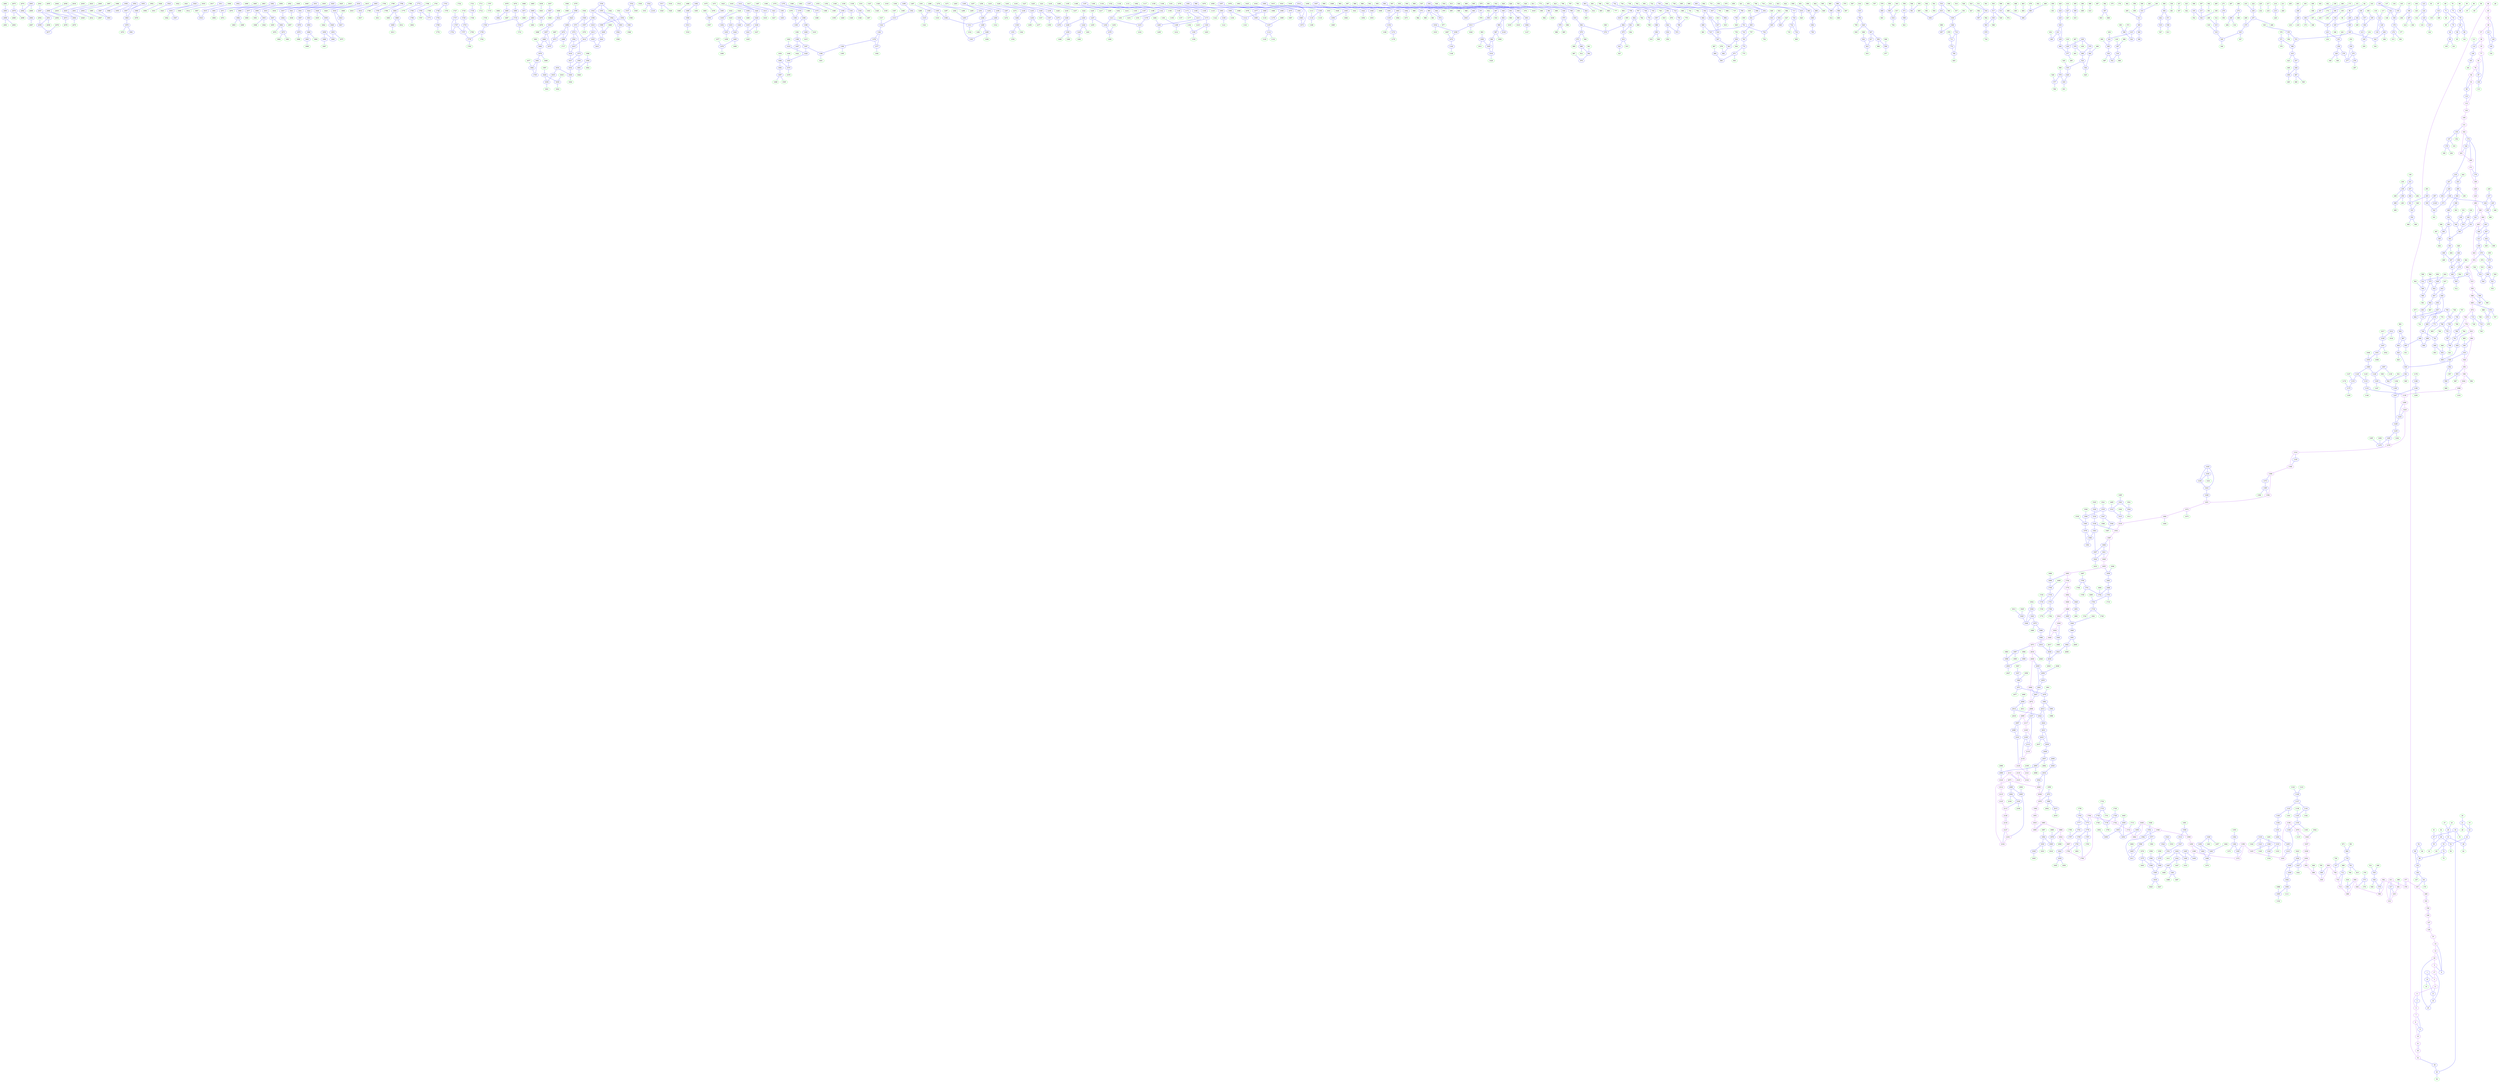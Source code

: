 digraph{
subgraph cluster_0 {
color = white
X47Y360I0 [label="0", pos="47,360!", color="purple"]
X47Y398I0 [label="1", pos="47,398!", color="blue"]
X48Y360I0 [label="2", pos="48,360!", color="blue"]
X48Y415I0 [label="3", pos="48,415!", color="purple"]
X49Y358I0 [label="4", pos="49,358!", color="purple"]
X49Y417I0 [label="5", pos="49,417!", color="purple"]
X50Y344I0 [label="6", pos="50,344!", color="purple"]
X50Y354I0 [label="7", pos="50,354!", color="purple"]
X51Y418I0 [label="8", pos="51,418!", color="blue"]
X52Y349I0 [label="9", pos="52,349!", color="blue"]
X52Y404I0 [label="10", pos="52,404!", color="blue"]
X52Y411I0 [label="11", pos="52,411!", color="purple"]
X52Y417I0 [label="12", pos="52,417!", color="purple"]
X53Y409I0 [label="13", pos="53,409!", color="blue"]
X53Y421I0 [label="14", pos="53,421!", color="purple"]
X54Y376I0 [label="15", pos="54,376!", color="green"]
X54Y390I0 [label="16", pos="54,390!", color="green"]
X54Y413I0 [label="17", pos="54,413!", color="purple"]
X55Y411I0 [label="18", pos="55,411!", color="blue"]
X56Y338I0 [label="19", pos="56,338!", color="purple"]
X57Y351I0 [label="20", pos="57,351!", color="green"]
X58Y352I0 [label="21", pos="58,352!", color="blue"]
X58Y360I0 [label="22", pos="58,360!", color="blue"]
X58Y372I0 [label="23", pos="58,372!", color="green"]
X58Y413I0 [label="24", pos="58,413!", color="purple"]
X58Y414I0 [label="25", pos="58,414!", color="blue"]
X60Y350I0 [label="26", pos="60,350!", color="green"]
X60Y386I0 [label="27", pos="60,386!", color="green"]
X60Y392I0 [label="28", pos="60,392!", color="green"]
X61Y383I0 [label="29", pos="61,383!", color="blue"]
X62Y335I0 [label="30", pos="62,335!", color="purple"]
X62Y336I0 [label="31", pos="62,336!", color="purple"]
X65Y297I0 [label="32", pos="65,297!", color="purple"]
X65Y384I0 [label="33", pos="65,384!", color="blue"]
X66Y320I0 [label="34", pos="66,320!", color="blue"]
X67Y185I0 [label="35", pos="67,185!", color="purple"]
X67Y195I0 [label="36", pos="67,195!", color="purple"]
X67Y203I0 [label="37", pos="67,203!", color="purple"]
X67Y213I0 [label="38", pos="67,213!", color="purple"]
X67Y301I0 [label="39", pos="67,301!", color="blue"]
X67Y303I0 [label="40", pos="67,303!", color="blue"]
X67Y346I0 [label="41", pos="67,346!", color="green"]
X67Y363I0 [label="42", pos="67,363!", color="green"]
X67Y374I0 [label="43", pos="67,374!", color="blue"]
X68Y222I0 [label="44", pos="68,222!", color="purple"]
X68Y232I0 [label="45", pos="68,232!", color="purple"]
X68Y248I0 [label="46", pos="68,248!", color="purple"]
X68Y346I0 [label="47", pos="68,346!", color="blue"]
X69Y365I0 [label="48", pos="69,365!", color="blue"]
X69Y376I0 [label="49", pos="69,376!", color="blue"]
X70Y304I0 [label="50", pos="70,304!", color="green"]
X70Y320I0 [label="51", pos="70,320!", color="green"]
X70Y368I0 [label="52", pos="70,368!", color="blue"]
X71Y397I0 [label="53", pos="71,397!", color="blue"]
X71Y420I0 [label="54", pos="71,420!", color="blue"]
X72Y362I0 [label="55", pos="72,362!", color="blue"]
X72Y368I0 [label="56", pos="72,368!", color="green"]
X72Y434I0 [label="57", pos="72,434!", color="purple"]
X74Y301I0 [label="58", pos="74,301!", color="green"]
X74Y317I0 [label="59", pos="74,317!", color="green"]
X74Y343I0 [label="60", pos="74,343!", color="green"]
X74Y362I0 [label="61", pos="74,362!", color="green"]
X74Y384I0 [label="62", pos="74,384!", color="green"]
X74Y396I0 [label="63", pos="74,396!", color="green"]
X74Y420I0 [label="64", pos="74,420!", color="green"]
X76Y310I0 [label="65", pos="76,310!", color="green"]
X76Y329I0 [label="66", pos="76,329!", color="green"]
X76Y355I0 [label="67", pos="76,355!", color="green"]
X78Y326I0 [label="68", pos="78,326!", color="blue"]
X78Y406I0 [label="69", pos="78,406!", color="green"]
X79Y312I0 [label="70", pos="79,312!", color="green"]
X79Y403I0 [label="71", pos="79,403!", color="blue"]
X79Y415I0 [label="72", pos="79,415!", color="blue"]
X80Y312I0 [label="73", pos="80,312!", color="blue"]
X80Y395I0 [label="74", pos="80,395!", color="blue"]
X80Y412I0 [label="75", pos="80,412!", color="green"]
X81Y124I0 [label="76", pos="81,124!", color="purple"]
X81Y155I0 [label="77", pos="81,155!", color="purple"]
X81Y310I0 [label="78", pos="81,310!", color="blue"]
X81Y384I0 [label="79", pos="81,384!", color="blue"]
X81Y407I0 [label="80", pos="81,407!", color="green"]
X82Y136I0 [label="81", pos="82,136!", color="purple"]
X82Y283I0 [label="82", pos="82,283!", color="green"]
X82Y304I0 [label="83", pos="82,304!", color="blue"]
X82Y363I0 [label="84", pos="82,363!", color="blue"]
X82Y399I0 [label="85", pos="82,399!", color="green"]
X83Y303I0 [label="86", pos="83,303!", color="blue"]
X84Y133I0 [label="87", pos="84,133!", color="blue"]
X84Y306I0 [label="88", pos="84,306!", color="blue"]
X84Y429I0 [label="89", pos="84,429!", color="blue"]
X85Y277I0 [label="90", pos="85,277!", color="blue"]
X86Y117I0 [label="91", pos="86,117!", color="purple"]
X86Y124I0 [label="92", pos="86,124!", color="purple"]
X86Y159I0 [label="93", pos="86,159!", color="green"]
X86Y279I0 [label="94", pos="86,279!", color="green"]
X86Y288I0 [label="95", pos="86,288!", color="green"]
X86Y371I0 [label="96", pos="86,371!", color="blue"]
X86Y406I0 [label="97", pos="86,406!", color="green"]
X86Y427I0 [label="98", pos="86,427!", color="blue"]
X87Y121I0 [label="99", pos="87,121!", color="blue"]
X87Y140I0 [label="100", pos="87,140!", color="blue"]
X87Y383I0 [label="101", pos="87,383!", color="green"]
X87Y429I0 [label="102", pos="87,429!", color="blue"]
X88Y116I0 [label="103", pos="88,116!", color="purple"]
X88Y166I0 [label="104", pos="88,166!", color="green"]
X88Y372I0 [label="105", pos="88,372!", color="green"]
X88Y430I0 [label="106", pos="88,430!", color="blue"]
X88Y432I0 [label="107", pos="88,432!", color="green"]
X88Y440I0 [label="108", pos="88,440!", color="purple"]
X89Y113I0 [label="109", pos="89,113!", color="purple"]
X89Y123I0 [label="110", pos="89,123!", color="blue"]
X89Y174I0 [label="111", pos="89,174!", color="green"]
X90Y119I0 [label="112", pos="90,119!", color="purple"]
X90Y140I0 [label="113", pos="90,140!", color="green"]
X90Y174I0 [label="114", pos="90,174!", color="blue"]
X90Y225I0 [label="115", pos="90,225!", color="green"]
X90Y280I0 [label="116", pos="90,280!", color="green"]
X90Y289I0 [label="117", pos="90,289!", color="green"]
X90Y414I0 [label="118", pos="90,414!", color="blue"]
X90Y424I0 [label="119", pos="90,424!", color="green"]
X91Y151I0 [label="120", pos="91,151!", color="green"]
X91Y192I0 [label="121", pos="91,192!", color="blue"]
X91Y287I0 [label="122", pos="91,287!", color="blue"]
X92Y335I0 [label="123", pos="92,335!", color="blue"]
X92Y344I0 [label="124", pos="92,344!", color="blue"]
X92Y357I0 [label="125", pos="92,357!", color="blue"]
X92Y433I0 [label="126", pos="92,433!", color="purple"]
X92Y434I0 [label="127", pos="92,434!", color="purple"]
X93Y194I0 [label="128", pos="93,194!", color="blue"]
X93Y286I0 [label="129", pos="93,286!", color="blue"]
X93Y289I0 [label="130", pos="93,289!", color="blue"]
X94Y107I0 [label="131", pos="94,107!", color="purple"]
X94Y347I0 [label="132", pos="94,347!", color="green"]
X94Y359I0 [label="133", pos="94,359!", color="green"]
X94Y410I0 [label="134", pos="94,410!", color="green"]
X95Y367I0 [label="135", pos="95,367!", color="blue"]
X96Y198I0 [label="136", pos="96,198!", color="green"]
X96Y316I0 [label="137", pos="96,316!", color="green"]
X96Y398I0 [label="138", pos="96,398!", color="blue"]
X97Y119I0 [label="139", pos="97,119!", color="blue"]
X97Y187I0 [label="140", pos="97,187!", color="blue"]
X97Y328I0 [label="141", pos="97,328!", color="green"]
X97Y401I0 [label="142", pos="97,401!", color="blue"]
X98Y301I0 [label="143", pos="98,301!", color="green"]
X98Y358I0 [label="144", pos="98,358!", color="green"]
X98Y396I0 [label="145", pos="98,396!", color="green"]
X98Y404I0 [label="146", pos="98,404!", color="green"]
X99Y127I0 [label="147", pos="99,127!", color="blue"]
X99Y157I0 [label="148", pos="99,157!", color="blue"]
X99Y299I0 [label="149", pos="99,299!", color="blue"]
X99Y318I0 [label="150", pos="99,318!", color="green"]
X99Y408I0 [label="151", pos="99,408!", color="green"]
X100Y120I0 [label="152", pos="100,120!", color="green"]
X100Y141I0 [label="153", pos="100,141!", color="green"]
X100Y180I0 [label="154", pos="100,180!", color="green"]
X100Y398I0 [label="155", pos="100,398!", color="blue"]
X100Y446I0 [label="156", pos="100,446!", color="purple"]
X101Y283I0 [label="157", pos="101,283!", color="blue"]
X101Y318I0 [label="158", pos="101,318!", color="blue"]
X101Y374I0 [label="159", pos="101,374!", color="green"]
X101Y401I0 [label="160", pos="101,401!", color="blue"]
X101Y436I0 [label="161", pos="101,436!", color="blue"]
X102Y108I0 [label="162", pos="102,108!", color="purple"]
X102Y166I0 [label="163", pos="102,166!", color="blue"]
X102Y309I0 [label="164", pos="102,309!", color="blue"]
X102Y314I0 [label="165", pos="102,314!", color="blue"]
X102Y371I0 [label="166", pos="102,371!", color="green"]
X102Y374I0 [label="167", pos="102,374!", color="blue"]
X102Y379I0 [label="168", pos="102,379!", color="blue"]
X102Y428I0 [label="169", pos="102,428!", color="green"]
X102Y438I0 [label="170", pos="102,438!", color="green"]
X103Y100I0 [label="171", pos="103,100!", color="purple"]
X103Y105I0 [label="172", pos="103,105!", color="blue"]
X103Y137I0 [label="173", pos="103,137!", color="green"]
X103Y138I0 [label="174", pos="103,138!", color="green"]
X103Y390I0 [label="175", pos="103,390!", color="green"]
X103Y403I0 [label="176", pos="103,403!", color="blue"]
X103Y410I0 [label="177", pos="103,410!", color="green"]
X104Y101I0 [label="178", pos="104,101!", color="blue"]
X104Y131I0 [label="179", pos="104,131!", color="blue"]
X104Y134I0 [label="180", pos="104,134!", color="green"]
X104Y178I0 [label="181", pos="104,178!", color="green"]
X104Y202I0 [label="182", pos="104,202!", color="green"]
X104Y208I0 [label="183", pos="104,208!", color="green"]
X104Y278I0 [label="184", pos="104,278!", color="green"]
X104Y310I0 [label="185", pos="104,310!", color="green"]
X104Y314I0 [label="186", pos="104,314!", color="green"]
X104Y344I0 [label="187", pos="104,344!", color="green"]
X104Y382I0 [label="188", pos="104,382!", color="green"]
X104Y413I0 [label="189", pos="104,413!", color="green"]
X104Y420I0 [label="190", pos="104,420!", color="blue"]
X104Y444I0 [label="191", pos="104,444!", color="purple"]
X105Y108I0 [label="192", pos="105,108!", color="blue"]
X105Y148I0 [label="193", pos="105,148!", color="green"]
X105Y211I0 [label="194", pos="105,211!", color="blue"]
X105Y275I0 [label="195", pos="105,275!", color="blue"]
X105Y284I0 [label="196", pos="105,284!", color="blue"]
X105Y341I0 [label="197", pos="105,341!", color="blue"]
X105Y413I0 [label="198", pos="105,413!", color="green"]
X106Y102I0 [label="199", pos="106,102!", color="purple"]
X106Y104I0 [label="200", pos="106,104!", color="purple"]
X106Y107I0 [label="201", pos="106,107!", color="purple"]
X106Y133I0 [label="202", pos="106,133!", color="green"]
X106Y135I0 [label="203", pos="106,135!", color="green"]
X106Y213I0 [label="204", pos="106,213!", color="green"]
X106Y372I0 [label="205", pos="106,372!", color="green"]
X107Y145I0 [label="206", pos="107,145!", color="blue"]
X107Y209I0 [label="207", pos="107,209!", color="blue"]
X107Y446I0 [label="208", pos="107,446!", color="purple"]
X108Y146I0 [label="209", pos="108,146!", color="blue"]
X108Y162I0 [label="210", pos="108,162!", color="green"]
X108Y200I0 [label="211", pos="108,200!", color="green"]
X108Y211I0 [label="212", pos="108,211!", color="green"]
X108Y297I0 [label="213", pos="108,297!", color="blue"]
X108Y378I0 [label="214", pos="108,378!", color="green"]
X108Y382I0 [label="215", pos="108,382!", color="blue"]
X109Y113I0 [label="216", pos="109,113!", color="blue"]
X109Y138I0 [label="217", pos="109,138!", color="green"]
X109Y140I0 [label="218", pos="109,140!", color="green"]
X109Y146I0 [label="219", pos="109,146!", color="green"]
X109Y382I0 [label="220", pos="109,382!", color="green"]
X110Y185I0 [label="221", pos="110,185!", color="blue"]
X110Y325I0 [label="222", pos="110,325!", color="green"]
X110Y349I0 [label="223", pos="110,349!", color="blue"]
X111Y95I0 [label="224", pos="111,95!", color="purple"]
X111Y320I0 [label="225", pos="111,320!", color="green"]
X112Y97I0 [label="226", pos="112,97!", color="purple"]
X112Y119I0 [label="227", pos="112,119!", color="blue"]
X112Y127I0 [label="228", pos="112,127!", color="blue"]
X112Y142I0 [label="229", pos="112,142!", color="green"]
X112Y189I0 [label="230", pos="112,189!", color="green"]
X112Y266I0 [label="231", pos="112,266!", color="green"]
X112Y323I0 [label="232", pos="112,323!", color="green"]
X112Y335I0 [label="233", pos="112,335!", color="green"]
X112Y351I0 [label="234", pos="112,351!", color="green"]
X112Y425I0 [label="235", pos="112,425!", color="green"]
X113Y130I0 [label="236", pos="113,130!", color="blue"]
X113Y137I0 [label="237", pos="113,137!", color="blue"]
X113Y187I0 [label="238", pos="113,187!", color="blue"]
X113Y287I0 [label="239", pos="113,287!", color="blue"]
X113Y333I0 [label="240", pos="113,333!", color="blue"]
X113Y373I0 [label="241", pos="113,373!", color="green"]
X114Y105I0 [label="242", pos="114,105!", color="green"]
X114Y108I0 [label="243", pos="114,108!", color="blue"]
X114Y136I0 [label="244", pos="114,136!", color="blue"]
X114Y138I0 [label="245", pos="114,138!", color="blue"]
X114Y141I0 [label="246", pos="114,141!", color="green"]
X114Y171I0 [label="247", pos="114,171!", color="blue"]
X114Y190I0 [label="248", pos="114,190!", color="green"]
X114Y219I0 [label="249", pos="114,219!", color="blue"]
X114Y290I0 [label="250", pos="114,290!", color="green"]
X114Y371I0 [label="251", pos="114,371!", color="blue"]
X114Y378I0 [label="252", pos="114,378!", color="green"]
X114Y430I0 [label="253", pos="114,430!", color="green"]
X115Y123I0 [label="254", pos="115,123!", color="blue"]
X115Y137I0 [label="255", pos="115,137!", color="blue"]
X115Y185I0 [label="256", pos="115,185!", color="blue"]
X115Y333I0 [label="257", pos="115,333!", color="blue"]
X115Y372I0 [label="258", pos="115,372!", color="blue"]
X115Y383I0 [label="259", pos="115,383!", color="blue"]
X116Y140I0 [label="260", pos="116,140!", color="green"]
X116Y150I0 [label="261", pos="116,150!", color="green"]
X116Y174I0 [label="262", pos="116,174!", color="green"]
X116Y187I0 [label="263", pos="116,187!", color="green"]
X116Y194I0 [label="264", pos="116,194!", color="green"]
X116Y211I0 [label="265", pos="116,211!", color="blue"]
X116Y267I0 [label="266", pos="116,267!", color="green"]
X116Y300I0 [label="267", pos="116,300!", color="green"]
X116Y330I0 [label="268", pos="116,330!", color="green"]
X116Y360I0 [label="269", pos="116,360!", color="green"]
X116Y385I0 [label="270", pos="116,385!", color="blue"]
X116Y411I0 [label="271", pos="116,411!", color="green"]
X116Y421I0 [label="272", pos="116,421!", color="blue"]
X117Y125I0 [label="273", pos="117,125!", color="blue"]
X117Y265I0 [label="274", pos="117,265!", color="blue"]
X117Y356I0 [label="275", pos="117,356!", color="blue"]
X117Y378I0 [label="276", pos="117,378!", color="blue"]
X117Y381I0 [label="277", pos="117,381!", color="blue"]
X117Y389I0 [label="278", pos="117,389!", color="blue"]
X117Y409I0 [label="279", pos="117,409!", color="blue"]
X118Y114I0 [label="280", pos="118,114!", color="blue"]
X118Y115I0 [label="281", pos="118,115!", color="green"]
X118Y159I0 [label="282", pos="118,159!", color="blue"]
X118Y230I0 [label="283", pos="118,230!", color="blue"]
X118Y231I0 [label="284", pos="118,231!", color="green"]
X118Y328I0 [label="285", pos="118,328!", color="green"]
X119Y95I0 [label="286", pos="119,95!", color="purple"]
X119Y146I0 [label="287", pos="119,146!", color="blue"]
X119Y182I0 [label="288", pos="119,182!", color="blue"]
X119Y192I0 [label="289", pos="119,192!", color="green"]
X119Y259I0 [label="290", pos="119,259!", color="blue"]
X119Y289I0 [label="291", pos="119,289!", color="green"]
X120Y115I0 [label="292", pos="120,115!", color="blue"]
X120Y150I0 [label="293", pos="120,150!", color="blue"]
X120Y261I0 [label="294", pos="120,261!", color="green"]
X120Y300I0 [label="295", pos="120,300!", color="green"]
X120Y330I0 [label="296", pos="120,330!", color="green"]
X120Y393I0 [label="297", pos="120,393!", color="green"]
X121Y114I0 [label="298", pos="121,114!", color="blue"]
X121Y118I0 [label="299", pos="121,118!", color="blue"]
X121Y149I0 [label="300", pos="121,149!", color="blue"]
X121Y151I0 [label="301", pos="121,151!", color="blue"]
X121Y418I0 [label="302", pos="121,418!", color="green"]
X122Y111I0 [label="303", pos="122,111!", color="green"]
X122Y196I0 [label="304", pos="122,196!", color="green"]
X122Y205I0 [label="305", pos="122,205!", color="blue"]
X122Y236I0 [label="306", pos="122,236!", color="green"]
X122Y267I0 [label="307", pos="122,267!", color="green"]
X122Y286I0 [label="308", pos="122,286!", color="green"]
X122Y290I0 [label="309", pos="122,290!", color="green"]
X122Y295I0 [label="310", pos="122,295!", color="blue"]
X122Y300I0 [label="311", pos="122,300!", color="blue"]
X122Y339I0 [label="312", pos="122,339!", color="green"]
X122Y426I0 [label="313", pos="122,426!", color="green"]
X123Y254I0 [label="314", pos="123,254!", color="green"]
X123Y337I0 [label="315", pos="123,337!", color="blue"]
X124Y102I0 [label="316", pos="124,102!", color="green"]
X124Y265I0 [label="317", pos="124,265!", color="blue"]
X124Y334I0 [label="318", pos="124,334!", color="green"]
X124Y337I0 [label="319", pos="124,337!", color="blue"]
X125Y95I0 [label="320", pos="125,95!", color="purple"]
X125Y96I0 [label="321", pos="125,96!", color="blue"]
X125Y142I0 [label="322", pos="125,142!", color="blue"]
X125Y188I0 [label="323", pos="125,188!", color="green"]
X125Y217I0 [label="324", pos="125,217!", color="blue"]
X125Y363I0 [label="325", pos="125,363!", color="blue"]
X126Y160I0 [label="326", pos="126,160!", color="green"]
X126Y234I0 [label="327", pos="126,234!", color="green"]
X126Y353I0 [label="328", pos="126,353!", color="blue"]
X126Y381I0 [label="329", pos="126,381!", color="blue"]
X126Y398I0 [label="330", pos="126,398!", color="green"]
X127Y114I0 [label="331", pos="127,114!", color="green"]
X127Y122I0 [label="332", pos="127,122!", color="blue"]
X127Y158I0 [label="333", pos="127,158!", color="blue"]
X127Y210I0 [label="334", pos="127,210!", color="green"]
X127Y239I0 [label="335", pos="127,239!", color="blue"]
X127Y254I0 [label="336", pos="127,254!", color="green"]
X127Y447I0 [label="337", pos="127,447!", color="purple"]
X128Y102I0 [label="338", pos="128,102!", color="blue"]
X128Y115I0 [label="339", pos="128,115!", color="blue"]
X128Y117I0 [label="340", pos="128,117!", color="blue"]
X128Y137I0 [label="341", pos="128,137!", color="green"]
X128Y174I0 [label="342", pos="128,174!", color="green"]
X128Y205I0 [label="343", pos="128,205!", color="green"]
X128Y254I0 [label="344", pos="128,254!", color="blue"]
X128Y334I0 [label="345", pos="128,334!", color="green"]
X128Y352I0 [label="346", pos="128,352!", color="green"]
X128Y371I0 [label="347", pos="128,371!", color="green"]
X128Y383I0 [label="348", pos="128,383!", color="green"]
X128Y396I0 [label="349", pos="128,396!", color="green"]
X128Y418I0 [label="350", pos="128,418!", color="green"]
X129Y101I0 [label="351", pos="129,101!", color="blue"]
X129Y236I0 [label="352", pos="129,236!", color="green"]
X130Y114I0 [label="353", pos="130,114!", color="blue"]
X130Y162I0 [label="354", pos="130,162!", color="blue"]
X130Y203I0 [label="355", pos="130,203!", color="blue"]
X130Y206I0 [label="356", pos="130,206!", color="green"]
X130Y226I0 [label="357", pos="130,226!", color="green"]
X130Y308I0 [label="358", pos="130,308!", color="green"]
X130Y309I0 [label="359", pos="130,309!", color="green"]
X130Y338I0 [label="360", pos="130,338!", color="green"]
X130Y404I0 [label="361", pos="130,404!", color="green"]
X130Y412I0 [label="362", pos="130,412!", color="green"]
X131Y115I0 [label="363", pos="131,115!", color="blue"]
X131Y127I0 [label="364", pos="131,127!", color="blue"]
X131Y319I0 [label="365", pos="131,319!", color="blue"]
X132Y137I0 [label="366", pos="132,137!", color="green"]
X132Y146I0 [label="367", pos="132,146!", color="green"]
X132Y162I0 [label="368", pos="132,162!", color="green"]
X132Y180I0 [label="369", pos="132,180!", color="green"]
X132Y183I0 [label="370", pos="132,183!", color="green"]
X132Y186I0 [label="371", pos="132,186!", color="blue"]
X132Y192I0 [label="372", pos="132,192!", color="blue"]
X132Y308I0 [label="373", pos="132,308!", color="green"]
X132Y368I0 [label="374", pos="132,368!", color="green"]
X132Y378I0 [label="375", pos="132,378!", color="green"]
X132Y408I0 [label="376", pos="132,408!", color="green"]
X132Y446I0 [label="377", pos="132,446!", color="purple"]
X132Y447I0 [label="378", pos="132,447!", color="purple"]
X133Y186I0 [label="379", pos="133,186!", color="green"]
X133Y328I0 [label="380", pos="133,328!", color="blue"]
X133Y375I0 [label="381", pos="133,375!", color="green"]
X133Y390I0 [label="382", pos="133,390!", color="green"]
X134Y118I0 [label="383", pos="134,118!", color="blue"]
X134Y135I0 [label="384", pos="134,135!", color="blue"]
X134Y146I0 [label="385", pos="134,146!", color="blue"]
X134Y190I0 [label="386", pos="134,190!", color="blue"]
X134Y254I0 [label="387", pos="134,254!", color="green"]
X134Y331I0 [label="388", pos="134,331!", color="blue"]
X134Y358I0 [label="389", pos="134,358!", color="green"]
X134Y420I0 [label="390", pos="134,420!", color="green"]
X134Y430I0 [label="391", pos="134,430!", color="green"]
X134Y442I0 [label="392", pos="134,442!", color="green"]
X135Y312I0 [label="393", pos="135,312!", color="green"]
X135Y344I0 [label="394", pos="135,344!", color="blue"]
X136Y277I0 [label="395", pos="136,277!", color="green"]
X136Y311I0 [label="396", pos="136,311!", color="blue"]
X136Y394I0 [label="397", pos="136,394!", color="blue"]
X136Y428I0 [label="398", pos="136,428!", color="green"]
X137Y275I0 [label="399", pos="137,275!", color="blue"]
X138Y95I0 [label="400", pos="138,95!", color="purple"]
X138Y118I0 [label="401", pos="138,118!", color="blue"]
X138Y160I0 [label="402", pos="138,160!", color="green"]
X139Y97I0 [label="403", pos="139,97!", color="blue"]
X139Y114I0 [label="404", pos="139,114!", color="green"]
X140Y93I0 [label="405", pos="140,93!", color="purple"]
X140Y96I0 [label="406", pos="140,96!", color="blue"]
X140Y98I0 [label="407", pos="140,98!", color="blue"]
X140Y120I0 [label="408", pos="140,120!", color="blue"]
X140Y132I0 [label="409", pos="140,132!", color="green"]
X140Y366I0 [label="410", pos="140,366!", color="green"]
X140Y440I0 [label="411", pos="140,440!", color="purple"]
X140Y447I0 [label="412", pos="140,447!", color="purple"]
X141Y97I0 [label="413", pos="141,97!", color="blue"]
X141Y136I0 [label="414", pos="141,136!", color="green"]
X141Y321I0 [label="415", pos="141,321!", color="blue"]
X141Y330I0 [label="416", pos="141,330!", color="green"]
X141Y445I0 [label="417", pos="141,445!", color="blue"]
X142Y177I0 [label="418", pos="142,177!", color="blue"]
X142Y219I0 [label="419", pos="142,219!", color="green"]
X142Y223I0 [label="420", pos="142,223!", color="green"]
X142Y302I0 [label="421", pos="142,302!", color="green"]
X142Y317I0 [label="422", pos="142,317!", color="blue"]
X143Y179I0 [label="423", pos="143,179!", color="green"]
X143Y241I0 [label="424", pos="143,241!", color="blue"]
X143Y246I0 [label="425", pos="143,246!", color="blue"]
X144Y126I0 [label="426", pos="144,126!", color="green"]
X144Y146I0 [label="427", pos="144,146!", color="blue"]
X144Y212I0 [label="428", pos="144,212!", color="blue"]
X144Y216I0 [label="429", pos="144,216!", color="blue"]
X144Y249I0 [label="430", pos="144,249!", color="blue"]
X144Y251I0 [label="431", pos="144,251!", color="blue"]
X144Y271I0 [label="432", pos="144,271!", color="green"]
X144Y284I0 [label="433", pos="144,284!", color="green"]
X144Y327I0 [label="434", pos="144,327!", color="green"]
X144Y446I0 [label="435", pos="144,446!", color="purple"]
X145Y97I0 [label="436", pos="145,97!", color="blue"]
X145Y172I0 [label="437", pos="145,172!", color="blue"]
X145Y212I0 [label="438", pos="145,212!", color="green"]
X145Y250I0 [label="439", pos="145,250!", color="blue"]
X145Y269I0 [label="440", pos="145,269!", color="blue"]
X145Y325I0 [label="441", pos="145,325!", color="blue"]
X145Y360I0 [label="442", pos="145,360!", color="blue"]
X146Y93I0 [label="443", pos="146,93!", color="purple"]
X146Y114I0 [label="444", pos="146,114!", color="blue"]
X146Y115I0 [label="445", pos="146,115!", color="green"]
X146Y126I0 [label="446", pos="146,126!", color="blue"]
X146Y146I0 [label="447", pos="146,146!", color="green"]
X146Y173I0 [label="448", pos="146,173!", color="blue"]
X146Y178I0 [label="449", pos="146,178!", color="green"]
X146Y285I0 [label="450", pos="146,285!", color="green"]
X146Y286I0 [label="451", pos="146,286!", color="green"]
X146Y298I0 [label="452", pos="146,298!", color="green"]
X146Y302I0 [label="453", pos="146,302!", color="green"]
X146Y304I0 [label="454", pos="146,304!", color="blue"]
X147Y104I0 [label="455", pos="147,104!", color="green"]
X147Y114I0 [label="456", pos="147,114!", color="green"]
X147Y125I0 [label="457", pos="147,125!", color="blue"]
X147Y127I0 [label="458", pos="147,127!", color="blue"]
X147Y175I0 [label="459", pos="147,175!", color="blue"]
X147Y249I0 [label="460", pos="147,249!", color="blue"]
X148Y126I0 [label="461", pos="148,126!", color="blue"]
X148Y140I0 [label="462", pos="148,140!", color="green"]
X148Y147I0 [label="463", pos="148,147!", color="green"]
X148Y165I0 [label="464", pos="148,165!", color="green"]
X148Y177I0 [label="465", pos="148,177!", color="green"]
X148Y190I0 [label="466", pos="148,190!", color="green"]
X148Y204I0 [label="467", pos="148,204!", color="green"]
X148Y288I0 [label="468", pos="148,288!", color="green"]
X148Y294I0 [label="469", pos="148,294!", color="green"]
X149Y99I0 [label="470", pos="149,99!", color="blue"]
X149Y351I0 [label="471", pos="149,351!", color="blue"]
X150Y96I0 [label="472", pos="150,96!", color="purple"]
X150Y100I0 [label="473", pos="150,100!", color="blue"]
X150Y105I0 [label="474", pos="150,105!", color="green"]
X150Y136I0 [label="475", pos="150,136!", color="blue"]
X150Y204I0 [label="476", pos="150,204!", color="blue"]
X150Y240I0 [label="477", pos="150,240!", color="blue"]
X150Y299I0 [label="478", pos="150,299!", color="green"]
X151Y194I0 [label="479", pos="151,194!", color="blue"]
X151Y297I0 [label="480", pos="151,297!", color="blue"]
X151Y440I0 [label="481", pos="151,440!", color="purple"]
X152Y102I0 [label="482", pos="152,102!", color="blue"]
X152Y137I0 [label="483", pos="152,137!", color="blue"]
X152Y190I0 [label="484", pos="152,190!", color="blue"]
X152Y240I0 [label="485", pos="152,240!", color="green"]
X152Y301I0 [label="486", pos="152,301!", color="green"]
X153Y167I0 [label="487", pos="153,167!", color="blue"]
X153Y195I0 [label="488", pos="153,195!", color="blue"]
X153Y299I0 [label="489", pos="153,299!", color="blue"]
X154Y169I0 [label="490", pos="154,169!", color="green"]
X154Y228I0 [label="491", pos="154,228!", color="green"]
X154Y248I0 [label="492", pos="154,248!", color="green"]
X154Y293I0 [label="493", pos="154,293!", color="green"]
X154Y329I0 [label="494", pos="154,329!", color="green"]
X154Y330I0 [label="495", pos="154,330!", color="blue"]
X154Y337I0 [label="496", pos="154,337!", color="green"]
X154Y338I0 [label="497", pos="154,338!", color="blue"]
X154Y428I0 [label="498", pos="154,428!", color="green"]
X154Y436I0 [label="499", pos="154,436!", color="green"]
X155Y151I0 [label="500", pos="155,151!", color="green"]
X155Y348I0 [label="501", pos="155,348!", color="green"]
X156Y147I0 [label="502", pos="156,147!", color="green"]
X156Y244I0 [label="503", pos="156,244!", color="green"]
X157Y91I0 [label="504", pos="157,91!", color="purple"]
X157Y145I0 [label="505", pos="157,145!", color="blue"]
X157Y264I0 [label="506", pos="157,264!", color="green"]
X158Y91I0 [label="507", pos="158,91!", color="blue"]
X158Y96I0 [label="508", pos="158,96!", color="green"]
X158Y110I0 [label="509", pos="158,110!", color="blue"]
X158Y120I0 [label="510", pos="158,120!", color="green"]
X158Y128I0 [label="511", pos="158,128!", color="green"]
X158Y147I0 [label="512", pos="158,147!", color="green"]
X158Y264I0 [label="513", pos="158,264!", color="blue"]
X158Y280I0 [label="514", pos="158,280!", color="green"]
X159Y89I0 [label="515", pos="159,89!", color="purple"]
X159Y178I0 [label="516", pos="159,178!", color="blue"]
X159Y233I0 [label="517", pos="159,233!", color="blue"]
X159Y341I0 [label="518", pos="159,341!", color="blue"]
X159Y367I0 [label="519", pos="159,367!", color="blue"]
X160Y107I0 [label="520", pos="160,107!", color="green"]
X160Y108I0 [label="521", pos="160,108!", color="blue"]
X160Y123I0 [label="522", pos="160,123!", color="green"]
X160Y135I0 [label="523", pos="160,135!", color="green"]
X160Y193I0 [label="524", pos="160,193!", color="blue"]
X160Y202I0 [label="525", pos="160,202!", color="green"]
X160Y206I0 [label="526", pos="160,206!", color="green"]
X160Y209I0 [label="527", pos="160,209!", color="green"]
X160Y214I0 [label="528", pos="160,214!", color="green"]
X160Y236I0 [label="529", pos="160,236!", color="green"]
X160Y334I0 [label="530", pos="160,334!", color="blue"]
X160Y435I0 [label="531", pos="160,435!", color="green"]
X161Y96I0 [label="532", pos="161,96!", color="blue"]
X161Y121I0 [label="533", pos="161,121!", color="blue"]
X161Y131I0 [label="534", pos="161,131!", color="blue"]
X161Y199I0 [label="535", pos="161,199!", color="blue"]
X161Y217I0 [label="536", pos="161,217!", color="green"]
X161Y218I0 [label="537", pos="161,218!", color="green"]
X161Y360I0 [label="538", pos="161,360!", color="blue"]
X161Y433I0 [label="539", pos="161,433!", color="blue"]
X162Y120I0 [label="540", pos="162,120!", color="blue"]
X162Y139I0 [label="541", pos="162,139!", color="green"]
X162Y147I0 [label="542", pos="162,147!", color="green"]
X162Y158I0 [label="543", pos="162,158!", color="green"]
X162Y191I0 [label="544", pos="162,191!", color="blue"]
X162Y230I0 [label="545", pos="162,230!", color="blue"]
X162Y258I0 [label="546", pos="162,258!", color="green"]
X162Y368I0 [label="547", pos="162,368!", color="green"]
X162Y434I0 [label="548", pos="162,434!", color="blue"]
X162Y436I0 [label="549", pos="162,436!", color="green"]
X163Y85I0 [label="550", pos="163,85!", color="purple"]
X163Y184I0 [label="551", pos="163,184!", color="green"]
X163Y339I0 [label="552", pos="163,339!", color="blue"]
X164Y112I0 [label="553", pos="164,112!", color="green"]
X164Y140I0 [label="554", pos="164,140!", color="green"]
X164Y236I0 [label="555", pos="164,236!", color="green"]
X164Y280I0 [label="556", pos="164,280!", color="green"]
X164Y300I0 [label="557", pos="164,300!", color="green"]
X165Y153I0 [label="558", pos="165,153!", color="green"]
X165Y164I0 [label="559", pos="165,164!", color="green"]
X165Y205I0 [label="560", pos="165,205!", color="green"]
X165Y244I0 [label="561", pos="165,244!", color="blue"]
X165Y438I0 [label="562", pos="165,438!", color="purple"]
X166Y107I0 [label="563", pos="166,107!", color="green"]
X166Y114I0 [label="564", pos="166,114!", color="green"]
X166Y163I0 [label="565", pos="166,163!", color="blue"]
X166Y220I0 [label="566", pos="166,220!", color="green"]
X166Y380I0 [label="567", pos="166,380!", color="green"]
X167Y87I0 [label="568", pos="167,87!", color="blue"]
X167Y105I0 [label="569", pos="167,105!", color="blue"]
X167Y216I0 [label="570", pos="167,216!", color="green"]
X167Y284I0 [label="571", pos="167,284!", color="blue"]
X168Y278I0 [label="572", pos="168,278!", color="green"]
X168Y428I0 [label="573", pos="168,428!", color="blue"]
X168Y430I0 [label="574", pos="168,430!", color="green"]
X169Y114I0 [label="575", pos="169,114!", color="blue"]
X169Y205I0 [label="576", pos="169,205!", color="blue"]
X169Y208I0 [label="577", pos="169,208!", color="blue"]
X169Y437I0 [label="578", pos="169,437!", color="blue"]
X170Y96I0 [label="579", pos="170,96!", color="green"]
X170Y113I0 [label="580", pos="170,113!", color="blue"]
X170Y146I0 [label="581", pos="170,146!", color="green"]
X170Y223I0 [label="582", pos="170,223!", color="green"]
X170Y224I0 [label="583", pos="170,224!", color="blue"]
X170Y278I0 [label="584", pos="170,278!", color="green"]
X170Y382I0 [label="585", pos="170,382!", color="green"]
X171Y81I0 [label="586", pos="171,81!", color="purple"]
X171Y86I0 [label="587", pos="171,86!", color="blue"]
X171Y266I0 [label="588", pos="171,266!", color="blue"]
X171Y287I0 [label="589", pos="171,287!", color="blue"]
X172Y94I0 [label="590", pos="172,94!", color="green"]
X172Y114I0 [label="591", pos="172,114!", color="green"]
X172Y145I0 [label="592", pos="172,145!", color="green"]
X172Y172I0 [label="593", pos="172,172!", color="green"]
X172Y208I0 [label="594", pos="172,208!", color="green"]
X172Y271I0 [label="595", pos="172,271!", color="green"]
X172Y440I0 [label="596", pos="172,440!", color="purple"]
X173Y143I0 [label="597", pos="173,143!", color="blue"]
X173Y249I0 [label="598", pos="173,249!", color="blue"]
X173Y269I0 [label="599", pos="173,269!", color="blue"]
X174Y103I0 [label="600", pos="174,103!", color="blue"]
X174Y107I0 [label="601", pos="174,107!", color="green"]
X174Y158I0 [label="602", pos="174,158!", color="green"]
X174Y416I0 [label="603", pos="174,416!", color="green"]
X176Y116I0 [label="604", pos="176,116!", color="green"]
X176Y170I0 [label="605", pos="176,170!", color="green"]
X176Y250I0 [label="606", pos="176,250!", color="green"]
X176Y266I0 [label="607", pos="176,266!", color="green"]
X176Y426I0 [label="608", pos="176,426!", color="green"]
X177Y81I0 [label="609", pos="177,81!", color="purple"]
X177Y178I0 [label="610", pos="177,178!", color="blue"]
X177Y255I0 [label="611", pos="177,255!", color="green"]
X177Y276I0 [label="612", pos="177,276!", color="green"]
X177Y364I0 [label="613", pos="177,364!", color="green"]
X178Y301I0 [label="614", pos="178,301!", color="green"]
X179Y299I0 [label="615", pos="179,299!", color="blue"]
X179Y417I0 [label="616", pos="179,417!", color="green"]
X180Y163I0 [label="617", pos="180,163!", color="green"]
X180Y164I0 [label="618", pos="180,164!", color="blue"]
X180Y258I0 [label="619", pos="180,258!", color="blue"]
X180Y263I0 [label="620", pos="180,263!", color="green"]
X180Y293I0 [label="621", pos="180,293!", color="green"]
X180Y326I0 [label="622", pos="180,326!", color="green"]
X180Y364I0 [label="623", pos="180,364!", color="green"]
X182Y123I0 [label="624", pos="182,123!", color="green"]
X182Y192I0 [label="625", pos="182,192!", color="green"]
X182Y282I0 [label="626", pos="182,282!", color="green"]
X182Y293I0 [label="627", pos="182,293!", color="green"]
X183Y121I0 [label="628", pos="183,121!", color="blue"]
X183Y198I0 [label="629", pos="183,198!", color="blue"]
X183Y199I0 [label="630", pos="183,199!", color="blue"]
X184Y202I0 [label="631", pos="184,202!", color="green"]
X184Y271I0 [label="632", pos="184,271!", color="green"]
X184Y282I0 [label="633", pos="184,282!", color="blue"]
X184Y288I0 [label="634", pos="184,288!", color="blue"]
X184Y323I0 [label="635", pos="184,323!", color="green"]
X184Y440I0 [label="636", pos="184,440!", color="purple"]
X185Y132I0 [label="637", pos="185,132!", color="green"]
X185Y174I0 [label="638", pos="185,174!", color="blue"]
X185Y183I0 [label="639", pos="185,183!", color="blue"]
X185Y289I0 [label="640", pos="185,289!", color="blue"]
X185Y320I0 [label="641", pos="185,320!", color="blue"]
X186Y127I0 [label="642", pos="186,127!", color="blue"]
X186Y132I0 [label="643", pos="186,132!", color="blue"]
X186Y258I0 [label="644", pos="186,258!", color="green"]
X186Y285I0 [label="645", pos="186,285!", color="blue"]
X187Y183I0 [label="646", pos="187,183!", color="blue"]
X188Y130I0 [label="647", pos="188,130!", color="blue"]
X188Y143I0 [label="648", pos="188,143!", color="blue"]
X188Y156I0 [label="649", pos="188,156!", color="green"]
X188Y248I0 [label="650", pos="188,248!", color="green"]
X188Y250I0 [label="651", pos="188,250!", color="green"]
X188Y266I0 [label="652", pos="188,266!", color="blue"]
X188Y328I0 [label="653", pos="188,328!", color="green"]
X189Y148I0 [label="654", pos="189,148!", color="blue"]
X189Y277I0 [label="655", pos="189,277!", color="green"]
X189Y440I0 [label="656", pos="189,440!", color="purple"]
X190Y149I0 [label="657", pos="190,149!", color="blue"]
X190Y253I0 [label="658", pos="190,253!", color="green"]
X190Y258I0 [label="659", pos="190,258!", color="green"]
X190Y273I0 [label="660", pos="190,273!", color="green"]
X190Y437I0 [label="661", pos="190,437!", color="blue"]
X191Y133I0 [label="662", pos="191,133!", color="blue"]
X191Y251I0 [label="663", pos="191,251!", color="blue"]
X191Y271I0 [label="664", pos="191,271!", color="blue"]
X191Y322I0 [label="665", pos="191,322!", color="blue"]
X192Y93I0 [label="666", pos="192,93!", color="green"]
X192Y136I0 [label="667", pos="192,136!", color="green"]
X192Y248I0 [label="668", pos="192,248!", color="blue"]
X192Y250I0 [label="669", pos="192,250!", color="blue"]
X192Y338I0 [label="670", pos="192,338!", color="green"]
X192Y412I0 [label="671", pos="192,412!", color="green"]
X193Y90I0 [label="672", pos="193,90!", color="blue"]
X193Y91I0 [label="673", pos="193,91!", color="blue"]
X194Y81I0 [label="674", pos="194,81!", color="purple"]
X194Y94I0 [label="675", pos="194,94!", color="green"]
X194Y146I0 [label="676", pos="194,146!", color="blue"]
X194Y155I0 [label="677", pos="194,155!", color="green"]
X194Y194I0 [label="678", pos="194,194!", color="green"]
X194Y216I0 [label="679", pos="194,216!", color="blue"]
X194Y272I0 [label="680", pos="194,272!", color="blue"]
X194Y273I0 [label="681", pos="194,273!", color="green"]
X195Y153I0 [label="682", pos="195,153!", color="blue"]
X195Y233I0 [label="683", pos="195,233!", color="blue"]
X195Y411I0 [label="684", pos="195,411!", color="blue"]
X196Y142I0 [label="685", pos="196,142!", color="blue"]
X196Y235I0 [label="686", pos="196,235!", color="green"]
X196Y346I0 [label="687", pos="196,346!", color="green"]
X196Y358I0 [label="688", pos="196,358!", color="green"]
X196Y427I0 [label="689", pos="196,427!", color="green"]
X196Y440I0 [label="690", pos="196,440!", color="purple"]
X197Y167I0 [label="691", pos="197,167!", color="green"]
X198Y423I0 [label="692", pos="198,423!", color="green"]
X199Y132I0 [label="693", pos="199,132!", color="blue"]
X199Y250I0 [label="694", pos="199,250!", color="blue"]
X200Y104I0 [label="695", pos="200,104!", color="green"]
X200Y178I0 [label="696", pos="200,178!", color="green"]
X200Y180I0 [label="697", pos="200,180!", color="blue"]
X200Y334I0 [label="698", pos="200,334!", color="blue"]
X200Y356I0 [label="699", pos="200,356!", color="green"]
X201Y250I0 [label="700", pos="201,250!", color="blue"]
X201Y281I0 [label="701", pos="201,281!", color="blue"]
X201Y283I0 [label="702", pos="201,283!", color="blue"]
X202Y102I0 [label="703", pos="202,102!", color="green"]
X202Y162I0 [label="704", pos="202,162!", color="green"]
X202Y238I0 [label="705", pos="202,238!", color="green"]
X202Y345I0 [label="706", pos="202,345!", color="green"]
X204Y100I0 [label="707", pos="204,100!", color="green"]
X204Y106I0 [label="708", pos="204,106!", color="green"]
X204Y123I0 [label="709", pos="204,123!", color="blue"]
X204Y188I0 [label="710", pos="204,188!", color="blue"]
X204Y191I0 [label="711", pos="204,191!", color="blue"]
X204Y438I0 [label="712", pos="204,438!", color="blue"]
X204Y440I0 [label="713", pos="204,440!", color="purple"]
X205Y129I0 [label="714", pos="205,129!", color="blue"]
X206Y87I0 [label="715", pos="206,87!", color="blue"]
X206Y344I0 [label="716", pos="206,344!", color="green"]
X206Y346I0 [label="717", pos="206,346!", color="blue"]
X206Y419I0 [label="718", pos="206,419!", color="blue"]
X207Y106I0 [label="719", pos="207,106!", color="blue"]
X207Y347I0 [label="720", pos="207,347!", color="blue"]
X208Y130I0 [label="721", pos="208,130!", color="green"]
X208Y162I0 [label="722", pos="208,162!", color="green"]
X208Y164I0 [label="723", pos="208,164!", color="blue"]
X208Y210I0 [label="724", pos="208,210!", color="green"]
X208Y275I0 [label="725", pos="208,275!", color="blue"]
X208Y431I0 [label="726", pos="208,431!", color="green"]
X209Y429I0 [label="727", pos="209,429!", color="blue"]
X210Y86I0 [label="728", pos="210,86!", color="green"]
X210Y116I0 [label="729", pos="210,116!", color="green"]
X210Y171I0 [label="730", pos="210,171!", color="blue"]
X210Y288I0 [label="731", pos="210,288!", color="green"]
X210Y348I0 [label="732", pos="210,348!", color="blue"]
X210Y440I0 [label="733", pos="210,440!", color="purple"]
X211Y347I0 [label="734", pos="211,347!", color="blue"]
X211Y350I0 [label="735", pos="211,350!", color="green"]
X212Y81I0 [label="736", pos="212,81!", color="purple"]
X212Y224I0 [label="737", pos="212,224!", color="green"]
X212Y320I0 [label="738", pos="212,320!", color="green"]
X213Y166I0 [label="739", pos="213,166!", color="green"]
X213Y167I0 [label="740", pos="213,167!", color="green"]
X213Y169I0 [label="741", pos="213,169!", color="green"]
X213Y394I0 [label="742", pos="213,394!", color="blue"]
X214Y327I0 [label="743", pos="214,327!", color="blue"]
X214Y390I0 [label="744", pos="214,390!", color="green"]
X214Y393I0 [label="745", pos="214,393!", color="blue"]
X214Y395I0 [label="746", pos="214,395!", color="blue"]
X215Y91I0 [label="747", pos="215,91!", color="green"]
X215Y111I0 [label="748", pos="215,111!", color="green"]
X215Y133I0 [label="749", pos="215,133!", color="blue"]
X215Y162I0 [label="750", pos="215,162!", color="blue"]
X215Y394I0 [label="751", pos="215,394!", color="blue"]
X216Y117I0 [label="752", pos="216,117!", color="blue"]
X216Y278I0 [label="753", pos="216,278!", color="green"]
X216Y282I0 [label="754", pos="216,282!", color="green"]
X216Y387I0 [label="755", pos="216,387!", color="green"]
X216Y440I0 [label="756", pos="216,440!", color="purple"]
X217Y330I0 [label="757", pos="217,330!", color="green"]
X217Y385I0 [label="758", pos="217,385!", color="blue"]
X218Y96I0 [label="759", pos="218,96!", color="blue"]
X218Y124I0 [label="760", pos="218,124!", color="green"]
X218Y126I0 [label="761", pos="218,126!", color="blue"]
X218Y304I0 [label="762", pos="218,304!", color="green"]
X218Y328I0 [label="763", pos="218,328!", color="blue"]
X219Y88I0 [label="764", pos="219,88!", color="green"]
X219Y103I0 [label="765", pos="219,103!", color="blue"]
X219Y117I0 [label="766", pos="219,117!", color="blue"]
X219Y233I0 [label="767", pos="219,233!", color="blue"]
X220Y90I0 [label="768", pos="220,90!", color="green"]
X220Y92I0 [label="769", pos="220,92!", color="green"]
X220Y138I0 [label="770", pos="220,138!", color="green"]
X220Y140I0 [label="771", pos="220,140!", color="blue"]
X220Y191I0 [label="772", pos="220,191!", color="blue"]
X220Y220I0 [label="773", pos="220,220!", color="green"]
X220Y328I0 [label="774", pos="220,328!", color="blue"]
X220Y331I0 [label="775", pos="220,331!", color="green"]
X221Y80I0 [label="776", pos="221,80!", color="purple"]
X221Y90I0 [label="777", pos="221,90!", color="green"]
X221Y107I0 [label="778", pos="221,107!", color="blue"]
X221Y161I0 [label="779", pos="221,161!", color="green"]
X221Y189I0 [label="780", pos="221,189!", color="blue"]
X221Y427I0 [label="781", pos="221,427!", color="blue"]
X222Y234I0 [label="782", pos="222,234!", color="green"]
X222Y356I0 [label="783", pos="222,356!", color="green"]
X222Y430I0 [label="784", pos="222,430!", color="green"]
X222Y432I0 [label="785", pos="222,432!", color="green"]
X223Y85I0 [label="786", pos="223,85!", color="blue"]
X223Y105I0 [label="787", pos="223,105!", color="blue"]
X223Y163I0 [label="788", pos="223,163!", color="blue"]
X223Y220I0 [label="789", pos="223,220!", color="blue"]
X223Y283I0 [label="790", pos="223,283!", color="blue"]
X224Y86I0 [label="791", pos="224,86!", color="blue"]
X224Y168I0 [label="792", pos="224,168!", color="green"]
X224Y281I0 [label="793", pos="224,281!", color="blue"]
X224Y298I0 [label="794", pos="224,298!", color="blue"]
X224Y299I0 [label="795", pos="224,299!", color="green"]
X225Y87I0 [label="796", pos="225,87!", color="blue"]
X225Y346I0 [label="797", pos="225,346!", color="green"]
X225Y396I0 [label="798", pos="225,396!", color="green"]
X226Y182I0 [label="799", pos="226,182!", color="green"]
X228Y353I0 [label="800", pos="228,353!", color="green"]
X228Y357I0 [label="801", pos="228,357!", color="green"]
X229Y225I0 [label="802", pos="229,225!", color="blue"]
X229Y248I0 [label="803", pos="229,248!", color="blue"]
X229Y396I0 [label="804", pos="229,396!", color="green"]
X230Y98I0 [label="805", pos="230,98!", color="green"]
X230Y227I0 [label="806", pos="230,227!", color="green"]
X230Y338I0 [label="807", pos="230,338!", color="green"]
X230Y440I0 [label="808", pos="230,440!", color="purple"]
X230Y443I0 [label="809", pos="230,443!", color="blue"]
X231Y168I0 [label="810", pos="231,168!", color="green"]
X232Y202I0 [label="811", pos="232,202!", color="green"]
X232Y250I0 [label="812", pos="232,250!", color="green"]
X232Y255I0 [label="813", pos="232,255!", color="green"]
X232Y257I0 [label="814", pos="232,257!", color="blue"]
X232Y435I0 [label="815", pos="232,435!", color="green"]
X233Y208I0 [label="816", pos="233,208!", color="blue"]
X233Y256I0 [label="817", pos="233,256!", color="blue"]
X233Y258I0 [label="818", pos="233,258!", color="blue"]
X233Y395I0 [label="819", pos="233,395!", color="blue"]
X233Y428I0 [label="820", pos="233,428!", color="green"]
X234Y98I0 [label="821", pos="234,98!", color="green"]
X234Y169I0 [label="822", pos="234,169!", color="blue"]
X234Y177I0 [label="823", pos="234,177!", color="green"]
X234Y179I0 [label="824", pos="234,179!", color="blue"]
X234Y186I0 [label="825", pos="234,186!", color="green"]
X234Y228I0 [label="826", pos="234,228!", color="green"]
X234Y262I0 [label="827", pos="234,262!", color="blue"]
X234Y282I0 [label="828", pos="234,282!", color="green"]
X234Y295I0 [label="829", pos="234,295!", color="blue"]
X234Y298I0 [label="830", pos="234,298!", color="green"]
X234Y342I0 [label="831", pos="234,342!", color="green"]
X234Y409I0 [label="832", pos="234,409!", color="green"]
X235Y80I0 [label="833", pos="235,80!", color="purple"]
X235Y170I0 [label="834", pos="235,170!", color="blue"]
X235Y181I0 [label="835", pos="235,181!", color="green"]
X235Y269I0 [label="836", pos="235,269!", color="blue"]
X235Y322I0 [label="837", pos="235,322!", color="blue"]
X235Y407I0 [label="838", pos="235,407!", color="blue"]
X235Y448I0 [label="839", pos="235,448!", color="purple"]
X236Y96I0 [label="840", pos="236,96!", color="green"]
X236Y221I0 [label="841", pos="236,221!", color="blue"]
X236Y224I0 [label="842", pos="236,224!", color="green"]
X236Y263I0 [label="843", pos="236,263!", color="blue"]
X236Y271I0 [label="844", pos="236,271!", color="green"]
X236Y274I0 [label="845", pos="236,274!", color="green"]
X236Y286I0 [label="846", pos="236,286!", color="green"]
X236Y293I0 [label="847", pos="236,293!", color="blue"]
X236Y430I0 [label="848", pos="236,430!", color="green"]
X237Y107I0 [label="849", pos="237,107!", color="blue"]
X237Y292I0 [label="850", pos="237,292!", color="blue"]
X237Y302I0 [label="851", pos="237,302!", color="blue"]
X238Y97I0 [label="852", pos="238,97!", color="blue"]
X238Y116I0 [label="853", pos="238,116!", color="green"]
X238Y170I0 [label="854", pos="238,170!", color="green"]
X238Y208I0 [label="855", pos="238,208!", color="green"]
X238Y286I0 [label="856", pos="238,286!", color="blue"]
X238Y306I0 [label="857", pos="238,306!", color="blue"]
X239Y88I0 [label="858", pos="239,88!", color="blue"]
X239Y93I0 [label="859", pos="239,93!", color="blue"]
X239Y307I0 [label="860", pos="239,307!", color="blue"]
X239Y427I0 [label="861", pos="239,427!", color="green"]
X240Y194I0 [label="862", pos="240,194!", color="blue"]
X240Y203I0 [label="863", pos="240,203!", color="green"]
X240Y208I0 [label="864", pos="240,208!", color="blue"]
X240Y236I0 [label="865", pos="240,236!", color="green"]
X240Y292I0 [label="866", pos="240,292!", color="green"]
X240Y346I0 [label="867", pos="240,346!", color="green"]
X240Y364I0 [label="868", pos="240,364!", color="green"]
X240Y430I0 [label="869", pos="240,430!", color="green"]
X241Y190I0 [label="870", pos="241,190!", color="blue"]
X241Y338I0 [label="871", pos="241,338!", color="blue"]
X242Y158I0 [label="872", pos="242,158!", color="blue"]
X242Y182I0 [label="873", pos="242,182!", color="blue"]
X242Y200I0 [label="874", pos="242,200!", color="blue"]
X242Y214I0 [label="875", pos="242,214!", color="blue"]
X242Y262I0 [label="876", pos="242,262!", color="green"]
X242Y268I0 [label="877", pos="242,268!", color="green"]
X242Y299I0 [label="878", pos="242,299!", color="green"]
X242Y320I0 [label="879", pos="242,320!", color="green"]
X242Y346I0 [label="880", pos="242,346!", color="blue"]
X243Y100I0 [label="881", pos="243,100!", color="green"]
X243Y253I0 [label="882", pos="243,253!", color="blue"]
X243Y343I0 [label="883", pos="243,343!", color="blue"]
X244Y80I0 [label="884", pos="244,80!", color="purple"]
X244Y83I0 [label="885", pos="244,83!", color="green"]
X244Y120I0 [label="886", pos="244,120!", color="blue"]
X244Y168I0 [label="887", pos="244,168!", color="green"]
X244Y175I0 [label="888", pos="244,175!", color="blue"]
X244Y182I0 [label="889", pos="244,182!", color="green"]
X244Y230I0 [label="890", pos="244,230!", color="green"]
X245Y81I0 [label="891", pos="245,81!", color="blue"]
X245Y107I0 [label="892", pos="245,107!", color="blue"]
X245Y311I0 [label="893", pos="245,311!", color="blue"]
X245Y328I0 [label="894", pos="245,328!", color="blue"]
X245Y366I0 [label="895", pos="245,366!", color="green"]
X245Y448I0 [label="896", pos="245,448!", color="purple"]
X246Y113I0 [label="897", pos="246,113!", color="blue"]
X246Y126I0 [label="898", pos="246,126!", color="blue"]
X246Y131I0 [label="899", pos="246,131!", color="green"]
X246Y133I0 [label="900", pos="246,133!", color="green"]
X246Y169I0 [label="901", pos="246,169!", color="green"]
X246Y173I0 [label="902", pos="246,173!", color="blue"]
X246Y336I0 [label="903", pos="246,336!", color="green"]
X247Y107I0 [label="904", pos="247,107!", color="blue"]
X247Y117I0 [label="905", pos="247,117!", color="blue"]
X247Y123I0 [label="906", pos="247,123!", color="blue"]
X247Y221I0 [label="907", pos="247,221!", color="blue"]
X247Y274I0 [label="908", pos="247,274!", color="green"]
X247Y314I0 [label="909", pos="247,314!", color="green"]
X248Y83I0 [label="910", pos="248,83!", color="blue"]
X248Y119I0 [label="911", pos="248,119!", color="green"]
X248Y176I0 [label="912", pos="248,176!", color="green"]
X248Y194I0 [label="913", pos="248,194!", color="green"]
X248Y212I0 [label="914", pos="248,212!", color="blue"]
X248Y215I0 [label="915", pos="248,215!", color="green"]
X248Y218I0 [label="916", pos="248,218!", color="green"]
X248Y287I0 [label="917", pos="248,287!", color="blue"]
X248Y310I0 [label="918", pos="248,310!", color="green"]
X248Y330I0 [label="919", pos="248,330!", color="green"]
X249Y103I0 [label="920", pos="249,103!", color="blue"]
X249Y211I0 [label="921", pos="249,211!", color="blue"]
X249Y265I0 [label="922", pos="249,265!", color="blue"]
X249Y285I0 [label="923", pos="249,285!", color="blue"]
X250Y80I0 [label="924", pos="250,80!", color="purple"]
X250Y106I0 [label="925", pos="250,106!", color="green"]
X250Y202I0 [label="926", pos="250,202!", color="green"]
X250Y213I0 [label="927", pos="250,213!", color="green"]
X250Y338I0 [label="928", pos="250,338!", color="green"]
X251Y96I0 [label="929", pos="251,96!", color="blue"]
X251Y101I0 [label="930", pos="251,101!", color="blue"]
X252Y120I0 [label="931", pos="252,120!", color="green"]
X252Y226I0 [label="932", pos="252,226!", color="green"]
X252Y286I0 [label="933", pos="252,286!", color="green"]
X252Y350I0 [label="934", pos="252,350!", color="green"]
X252Y401I0 [label="935", pos="252,401!", color="green"]
X253Y116I0 [label="936", pos="253,116!", color="green"]
X253Y125I0 [label="937", pos="253,125!", color="green"]
X253Y333I0 [label="938", pos="253,333!", color="blue"]
X253Y338I0 [label="939", pos="253,338!", color="blue"]
X253Y399I0 [label="940", pos="253,399!", color="blue"]
X254Y107I0 [label="941", pos="254,107!", color="blue"]
X254Y116I0 [label="942", pos="254,116!", color="blue"]
X254Y299I0 [label="943", pos="254,299!", color="green"]
X254Y305I0 [label="944", pos="254,305!", color="blue"]
X255Y105I0 [label="945", pos="255,105!", color="green"]
X255Y176I0 [label="946", pos="255,176!", color="green"]
X256Y120I0 [label="947", pos="256,120!", color="green"]
X256Y121I0 [label="948", pos="256,121!", color="green"]
X256Y130I0 [label="949", pos="256,130!", color="blue"]
X256Y277I0 [label="950", pos="256,277!", color="green"]
X257Y80I0 [label="951", pos="257,80!", color="purple"]
X257Y91I0 [label="952", pos="257,91!", color="blue"]
X257Y331I0 [label="953", pos="257,331!", color="blue"]
X257Y450I0 [label="954", pos="257,450!", color="purple"]
X258Y83I0 [label="955", pos="258,83!", color="blue"]
X258Y88I0 [label="956", pos="258,88!", color="blue"]
X258Y95I0 [label="957", pos="258,95!", color="green"]
X258Y172I0 [label="958", pos="258,172!", color="green"]
X258Y212I0 [label="959", pos="258,212!", color="blue"]
X258Y333I0 [label="960", pos="258,333!", color="green"]
X258Y374I0 [label="961", pos="258,374!", color="blue"]
X258Y375I0 [label="962", pos="258,375!", color="green"]
X259Y128I0 [label="963", pos="259,128!", color="blue"]
X259Y137I0 [label="964", pos="259,137!", color="blue"]
X259Y284I0 [label="965", pos="259,284!", color="blue"]
X259Y320I0 [label="966", pos="259,320!", color="green"]
X260Y84I0 [label="967", pos="260,84!", color="green"]
X260Y88I0 [label="968", pos="260,88!", color="green"]
X260Y127I0 [label="969", pos="260,127!", color="blue"]
X260Y139I0 [label="970", pos="260,139!", color="green"]
X260Y263I0 [label="971", pos="260,263!", color="blue"]
X260Y290I0 [label="972", pos="260,290!", color="blue"]
X260Y316I0 [label="973", pos="260,316!", color="blue"]
X260Y352I0 [label="974", pos="260,352!", color="green"]
X260Y435I0 [label="975", pos="260,435!", color="blue"]
X260Y437I0 [label="976", pos="260,437!", color="blue"]
X261Y290I0 [label="977", pos="261,290!", color="green"]
X262Y159I0 [label="978", pos="262,159!", color="blue"]
X262Y262I0 [label="979", pos="262,262!", color="green"]
X262Y272I0 [label="980", pos="262,272!", color="green"]
X262Y286I0 [label="981", pos="262,286!", color="green"]
X262Y318I0 [label="982", pos="262,318!", color="green"]
X262Y333I0 [label="983", pos="262,333!", color="green"]
X262Y434I0 [label="984", pos="262,434!", color="green"]
X262Y438I0 [label="985", pos="262,438!", color="green"]
X262Y440I0 [label="986", pos="262,440!", color="green"]
X263Y116I0 [label="987", pos="263,116!", color="blue"]
X263Y323I0 [label="988", pos="263,323!", color="blue"]
X263Y443I0 [label="989", pos="263,443!", color="green"]
X263Y444I0 [label="990", pos="263,444!", color="green"]
X264Y80I0 [label="991", pos="264,80!", color="purple"]
X264Y81I0 [label="992", pos="264,81!", color="green"]
X264Y87I0 [label="993", pos="264,87!", color="green"]
X264Y111I0 [label="994", pos="264,111!", color="blue"]
X264Y132I0 [label="995", pos="264,132!", color="green"]
X264Y360I0 [label="996", pos="264,360!", color="blue"]
X264Y399I0 [label="997", pos="264,399!", color="green"]
X264Y411I0 [label="998", pos="264,411!", color="green"]
X264Y427I0 [label="999", pos="264,427!", color="green"]
X265Y90I0 [label="1000", pos="265,90!", color="blue"]
X265Y339I0 [label="1001", pos="265,339!", color="blue"]
X265Y397I0 [label="1002", pos="265,397!", color="blue"]
X265Y409I0 [label="1003", pos="265,409!", color="blue"]
X265Y456I0 [label="1004", pos="265,456!", color="purple"]
X266Y99I0 [label="1005", pos="266,99!", color="blue"]
X266Y116I0 [label="1006", pos="266,116!", color="green"]
X266Y174I0 [label="1007", pos="266,174!", color="blue"]
X266Y176I0 [label="1008", pos="266,176!", color="green"]
X266Y275I0 [label="1009", pos="266,275!", color="green"]
X266Y323I0 [label="1010", pos="266,323!", color="green"]
X267Y90I0 [label="1011", pos="267,90!", color="green"]
X267Y143I0 [label="1012", pos="267,143!", color="blue"]
X267Y203I0 [label="1013", pos="267,203!", color="blue"]
X267Y225I0 [label="1014", pos="267,225!", color="blue"]
X267Y353I0 [label="1015", pos="267,353!", color="green"]
X268Y110I0 [label="1016", pos="268,110!", color="blue"]
X268Y138I0 [label="1017", pos="268,138!", color="green"]
X268Y145I0 [label="1018", pos="268,145!", color="green"]
X268Y180I0 [label="1019", pos="268,180!", color="green"]
X268Y205I0 [label="1020", pos="268,205!", color="green"]
X268Y227I0 [label="1021", pos="268,227!", color="green"]
X268Y273I0 [label="1022", pos="268,273!", color="blue"]
X268Y440I0 [label="1023", pos="268,440!", color="green"]
X269Y92I0 [label="1024", pos="269,92!", color="green"]
X269Y320I0 [label="1025", pos="269,320!", color="green"]
X269Y445I0 [label="1026", pos="269,445!", color="blue"]
X269Y446I0 [label="1027", pos="269,446!", color="blue"]
X270Y88I0 [label="1028", pos="270,88!", color="green"]
X270Y112I0 [label="1029", pos="270,112!", color="green"]
X270Y116I0 [label="1030", pos="270,116!", color="green"]
X270Y132I0 [label="1031", pos="270,132!", color="green"]
X270Y211I0 [label="1032", pos="270,211!", color="blue"]
X270Y214I0 [label="1033", pos="270,214!", color="green"]
X270Y300I0 [label="1034", pos="270,300!", color="green"]
X270Y306I0 [label="1035", pos="270,306!", color="green"]
X270Y382I0 [label="1036", pos="270,382!", color="green"]
X270Y462I0 [label="1037", pos="270,462!", color="purple"]
X271Y139I0 [label="1038", pos="271,139!", color="blue"]
X271Y454I0 [label="1039", pos="271,454!", color="purple"]
X272Y436I0 [label="1040", pos="272,436!", color="blue"]
X272Y446I0 [label="1041", pos="272,446!", color="green"]
X272Y451I0 [label="1042", pos="272,451!", color="green"]
X272Y452I0 [label="1043", pos="272,452!", color="purple"]
X273Y80I0 [label="1044", pos="273,80!", color="purple"]
X273Y116I0 [label="1045", pos="273,116!", color="blue"]
X273Y132I0 [label="1046", pos="273,132!", color="green"]
X273Y137I0 [label="1047", pos="273,137!", color="blue"]
X273Y169I0 [label="1048", pos="273,169!", color="blue"]
X273Y431I0 [label="1049", pos="273,431!", color="blue"]
X274Y118I0 [label="1050", pos="274,118!", color="blue"]
X274Y136I0 [label="1051", pos="274,136!", color="blue"]
X274Y139I0 [label="1052", pos="274,139!", color="green"]
X274Y171I0 [label="1053", pos="274,171!", color="green"]
X274Y250I0 [label="1054", pos="274,250!", color="green"]
X275Y132I0 [label="1055", pos="275,132!", color="blue"]
X275Y136I0 [label="1056", pos="275,136!", color="green"]
X275Y181I0 [label="1057", pos="275,181!", color="blue"]
X275Y197I0 [label="1058", pos="275,197!", color="blue"]
X275Y260I0 [label="1059", pos="275,260!", color="green"]
X275Y307I0 [label="1060", pos="275,307!", color="blue"]
X275Y311I0 [label="1061", pos="275,311!", color="blue"]
X275Y437I0 [label="1062", pos="275,437!", color="blue"]
X276Y110I0 [label="1063", pos="276,110!", color="green"]
X276Y112I0 [label="1064", pos="276,112!", color="green"]
X276Y118I0 [label="1065", pos="276,118!", color="green"]
X276Y183I0 [label="1066", pos="276,183!", color="green"]
X276Y190I0 [label="1067", pos="276,190!", color="green"]
X276Y310I0 [label="1068", pos="276,310!", color="blue"]
X276Y322I0 [label="1069", pos="276,322!", color="green"]
X276Y349I0 [label="1070", pos="276,349!", color="green"]
X276Y412I0 [label="1071", pos="276,412!", color="green"]
X277Y193I0 [label="1072", pos="277,193!", color="blue"]
X277Y304I0 [label="1073", pos="277,304!", color="blue"]
X277Y463I0 [label="1074", pos="277,463!", color="purple"]
X278Y107I0 [label="1075", pos="278,107!", color="blue"]
X278Y172I0 [label="1076", pos="278,172!", color="green"]
X278Y371I0 [label="1077", pos="278,371!", color="blue"]
X278Y375I0 [label="1078", pos="278,375!", color="green"]
X278Y386I0 [label="1079", pos="278,386!", color="green"]
X279Y128I0 [label="1080", pos="279,128!", color="blue"]
X279Y153I0 [label="1081", pos="279,153!", color="blue"]
X279Y248I0 [label="1082", pos="279,248!", color="green"]
X279Y325I0 [label="1083", pos="279,325!", color="blue"]
X279Y335I0 [label="1084", pos="279,335!", color="blue"]
X279Y373I0 [label="1085", pos="279,373!", color="blue"]
X279Y454I0 [label="1086", pos="279,454!", color="green"]
X280Y115I0 [label="1087", pos="280,115!", color="green"]
X280Y155I0 [label="1088", pos="280,155!", color="green"]
X280Y253I0 [label="1089", pos="280,253!", color="blue"]
X280Y265I0 [label="1090", pos="280,265!", color="blue"]
X280Y317I0 [label="1091", pos="280,317!", color="blue"]
X280Y327I0 [label="1092", pos="280,327!", color="green"]
X280Y386I0 [label="1093", pos="280,386!", color="blue"]
X280Y447I0 [label="1094", pos="280,447!", color="blue"]
X280Y450I0 [label="1095", pos="280,450!", color="blue"]
X281Y80I0 [label="1096", pos="281,80!", color="purple"]
X281Y139I0 [label="1097", pos="281,139!", color="blue"]
X281Y173I0 [label="1098", pos="281,173!", color="blue"]
X281Y377I0 [label="1099", pos="281,377!", color="green"]
X281Y385I0 [label="1100", pos="281,385!", color="blue"]
X281Y427I0 [label="1101", pos="281,427!", color="green"]
X281Y450I0 [label="1102", pos="281,450!", color="green"]
X282Y84I0 [label="1103", pos="282,84!", color="green"]
X282Y267I0 [label="1104", pos="282,267!", color="green"]
X282Y321I0 [label="1105", pos="282,321!", color="blue"]
X282Y357I0 [label="1106", pos="282,357!", color="blue"]
X282Y375I0 [label="1107", pos="282,375!", color="blue"]
X282Y397I0 [label="1108", pos="282,397!", color="green"]
X282Y401I0 [label="1109", pos="282,401!", color="blue"]
X282Y411I0 [label="1110", pos="282,411!", color="green"]
X282Y446I0 [label="1111", pos="282,446!", color="green"]
X283Y257I0 [label="1112", pos="283,257!", color="blue"]
X283Y350I0 [label="1113", pos="283,350!", color="green"]
X283Y376I0 [label="1114", pos="283,376!", color="blue"]
X283Y456I0 [label="1115", pos="283,456!", color="green"]
X284Y250I0 [label="1116", pos="284,250!", color="green"]
X284Y276I0 [label="1117", pos="284,276!", color="green"]
X284Y350I0 [label="1118", pos="284,350!", color="blue"]
X284Y364I0 [label="1119", pos="284,364!", color="green"]
X284Y378I0 [label="1120", pos="284,378!", color="green"]
X284Y382I0 [label="1121", pos="284,382!", color="green"]
X284Y392I0 [label="1122", pos="284,392!", color="green"]
X284Y430I0 [label="1123", pos="284,430!", color="green"]
X284Y435I0 [label="1124", pos="284,435!", color="green"]
X285Y83I0 [label="1125", pos="285,83!", color="green"]
X285Y131I0 [label="1126", pos="285,131!", color="blue"]
X285Y330I0 [label="1127", pos="285,330!", color="green"]
X285Y433I0 [label="1128", pos="285,433!", color="blue"]
X286Y115I0 [label="1129", pos="286,115!", color="blue"]
X286Y138I0 [label="1130", pos="286,138!", color="green"]
X286Y247I0 [label="1131", pos="286,247!", color="green"]
X286Y370I0 [label="1132", pos="286,370!", color="green"]
X287Y91I0 [label="1133", pos="287,91!", color="blue"]
X287Y284I0 [label="1134", pos="287,284!", color="green"]
X288Y91I0 [label="1135", pos="288,91!", color="blue"]
X288Y289I0 [label="1136", pos="288,289!", color="green"]
X288Y436I0 [label="1137", pos="288,436!", color="blue"]
X288Y449I0 [label="1138", pos="288,449!", color="green"]
X289Y82I0 [label="1139", pos="289,82!", color="purple"]
X289Y177I0 [label="1140", pos="289,177!", color="blue"]
X289Y252I0 [label="1141", pos="289,252!", color="green"]
X289Y277I0 [label="1142", pos="289,277!", color="blue"]
X289Y435I0 [label="1143", pos="289,435!", color="blue"]
X289Y441I0 [label="1144", pos="289,441!", color="blue"]
X289Y447I0 [label="1145", pos="289,447!", color="blue"]
X290Y94I0 [label="1146", pos="290,94!", color="green"]
X290Y100I0 [label="1147", pos="290,100!", color="green"]
X290Y179I0 [label="1148", pos="290,179!", color="green"]
X290Y244I0 [label="1149", pos="290,244!", color="blue"]
X290Y245I0 [label="1150", pos="290,245!", color="green"]
X290Y279I0 [label="1151", pos="290,279!", color="green"]
X290Y327I0 [label="1152", pos="290,327!", color="green"]
X291Y103I0 [label="1153", pos="291,103!", color="blue"]
X291Y315I0 [label="1154", pos="291,315!", color="blue"]
X291Y455I0 [label="1155", pos="291,455!", color="blue"]
X291Y465I0 [label="1156", pos="291,465!", color="purple"]
X292Y238I0 [label="1157", pos="292,238!", color="green"]
X292Y326I0 [label="1158", pos="292,326!", color="green"]
X292Y407I0 [label="1159", pos="292,407!", color="green"]
X292Y430I0 [label="1160", pos="292,430!", color="blue"]
X292Y436I0 [label="1161", pos="292,436!", color="green"]
X292Y442I0 [label="1162", pos="292,442!", color="green"]
X292Y457I0 [label="1163", pos="292,457!", color="green"]
X292Y464I0 [label="1164", pos="292,464!", color="blue"]
X293Y123I0 [label="1165", pos="293,123!", color="blue"]
X293Y320I0 [label="1166", pos="293,320!", color="green"]
X294Y125I0 [label="1167", pos="294,125!", color="green"]
X294Y330I0 [label="1168", pos="294,330!", color="green"]
X294Y390I0 [label="1169", pos="294,390!", color="blue"]
X295Y151I0 [label="1170", pos="295,151!", color="blue"]
X295Y229I0 [label="1171", pos="295,229!", color="blue"]
X295Y309I0 [label="1172", pos="295,309!", color="blue"]
X295Y371I0 [label="1173", pos="295,371!", color="blue"]
X296Y84I0 [label="1174", pos="296,84!", color="green"]
X296Y88I0 [label="1175", pos="296,88!", color="blue"]
X296Y128I0 [label="1176", pos="296,128!", color="green"]
X296Y231I0 [label="1177", pos="296,231!", color="green"]
X296Y255I0 [label="1178", pos="296,255!", color="blue"]
X296Y324I0 [label="1179", pos="296,324!", color="green"]
X296Y332I0 [label="1180", pos="296,332!", color="green"]
X296Y338I0 [label="1181", pos="296,338!", color="green"]
X296Y366I0 [label="1182", pos="296,366!", color="green"]
X296Y370I0 [label="1183", pos="296,370!", color="blue"]
X296Y436I0 [label="1184", pos="296,436!", color="blue"]
X297Y88I0 [label="1185", pos="297,88!", color="green"]
X297Y131I0 [label="1186", pos="297,131!", color="blue"]
X297Y211I0 [label="1187", pos="297,211!", color="blue"]
X297Y236I0 [label="1188", pos="297,236!", color="green"]
X297Y341I0 [label="1189", pos="297,341!", color="blue"]
X297Y369I0 [label="1190", pos="297,369!", color="blue"]
X297Y439I0 [label="1191", pos="297,439!", color="blue"]
X298Y106I0 [label="1192", pos="298,106!", color="green"]
X298Y213I0 [label="1193", pos="298,213!", color="green"]
X298Y360I0 [label="1194", pos="298,360!", color="green"]
X298Y426I0 [label="1195", pos="298,426!", color="green"]
X299Y129I0 [label="1196", pos="299,129!", color="blue"]
X299Y209I0 [label="1197", pos="299,209!", color="blue"]
X299Y327I0 [label="1198", pos="299,327!", color="green"]
X300Y110I0 [label="1199", pos="300,110!", color="blue"]
X300Y131I0 [label="1200", pos="300,131!", color="green"]
X300Y211I0 [label="1201", pos="300,211!", color="green"]
X300Y238I0 [label="1202", pos="300,238!", color="green"]
X300Y380I0 [label="1203", pos="300,380!", color="green"]
X300Y442I0 [label="1204", pos="300,442!", color="blue"]
X300Y460I0 [label="1205", pos="300,460!", color="blue"]
X301Y82I0 [label="1206", pos="301,82!", color="purple"]
X301Y110I0 [label="1207", pos="301,110!", color="blue"]
X301Y348I0 [label="1208", pos="301,348!", color="green"]
X301Y350I0 [label="1209", pos="301,350!", color="green"]
X301Y461I0 [label="1210", pos="301,461!", color="blue"]
X302Y238I0 [label="1211", pos="302,238!", color="blue"]
X302Y332I0 [label="1212", pos="302,332!", color="green"]
X303Y217I0 [label="1213", pos="303,217!", color="blue"]
X303Y227I0 [label="1214", pos="303,227!", color="green"]
X303Y240I0 [label="1215", pos="303,240!", color="blue"]
X303Y346I0 [label="1216", pos="303,346!", color="green"]
X303Y348I0 [label="1217", pos="303,348!", color="green"]
X303Y383I0 [label="1218", pos="303,383!", color="green"]
X304Y219I0 [label="1219", pos="304,219!", color="green"]
X304Y263I0 [label="1220", pos="304,263!", color="green"]
X304Y280I0 [label="1221", pos="304,280!", color="green"]
X304Y404I0 [label="1222", pos="304,404!", color="green"]
X305Y82I0 [label="1223", pos="305,82!", color="purple"]
X305Y87I0 [label="1224", pos="305,87!", color="blue"]
X305Y223I0 [label="1225", pos="305,223!", color="green"]
X305Y224I0 [label="1226", pos="305,224!", color="green"]
X305Y325I0 [label="1227", pos="305,325!", color="green"]
X306Y89I0 [label="1228", pos="306,89!", color="blue"]
X306Y144I0 [label="1229", pos="306,144!", color="green"]
X306Y148I0 [label="1230", pos="306,148!", color="blue"]
X306Y189I0 [label="1231", pos="306,189!", color="green"]
X306Y240I0 [label="1232", pos="306,240!", color="green"]
X306Y280I0 [label="1233", pos="306,280!", color="green"]
X306Y377I0 [label="1234", pos="306,377!", color="green"]
X307Y89I0 [label="1235", pos="307,89!", color="blue"]
X307Y147I0 [label="1236", pos="307,147!", color="blue"]
X307Y264I0 [label="1237", pos="307,264!", color="green"]
X307Y283I0 [label="1238", pos="307,283!", color="blue"]
X307Y375I0 [label="1239", pos="307,375!", color="blue"]
X307Y404I0 [label="1240", pos="307,404!", color="blue"]
X307Y461I0 [label="1241", pos="307,461!", color="purple"]
X308Y91I0 [label="1242", pos="308,91!", color="green"]
X308Y225I0 [label="1243", pos="308,225!", color="green"]
X308Y412I0 [label="1244", pos="308,412!", color="blue"]
X308Y414I0 [label="1245", pos="308,414!", color="blue"]
X309Y162I0 [label="1246", pos="309,162!", color="blue"]
X309Y245I0 [label="1247", pos="309,245!", color="blue"]
X309Y400I0 [label="1248", pos="309,400!", color="blue"]
X309Y403I0 [label="1249", pos="309,403!", color="blue"]
X310Y148I0 [label="1250", pos="310,148!", color="green"]
X310Y161I0 [label="1251", pos="310,161!", color="blue"]
X310Y163I0 [label="1252", pos="310,163!", color="blue"]
X310Y226I0 [label="1253", pos="310,226!", color="green"]
X310Y233I0 [label="1254", pos="310,233!", color="blue"]
X310Y248I0 [label="1255", pos="310,248!", color="green"]
X310Y265I0 [label="1256", pos="310,265!", color="green"]
X310Y323I0 [label="1257", pos="310,323!", color="green"]
X310Y338I0 [label="1258", pos="310,338!", color="blue"]
X310Y404I0 [label="1259", pos="310,404!", color="blue"]
X310Y405I0 [label="1260", pos="310,405!", color="green"]
X310Y410I0 [label="1261", pos="310,410!", color="green"]
X310Y414I0 [label="1262", pos="310,414!", color="green"]
X310Y425I0 [label="1263", pos="310,425!", color="green"]
X311Y98I0 [label="1264", pos="311,98!", color="green"]
X311Y118I0 [label="1265", pos="311,118!", color="green"]
X311Y162I0 [label="1266", pos="311,162!", color="blue"]
X311Y263I0 [label="1267", pos="311,263!", color="blue"]
X311Y404I0 [label="1268", pos="311,404!", color="green"]
X312Y92I0 [label="1269", pos="312,92!", color="blue"]
X312Y98I0 [label="1270", pos="312,98!", color="blue"]
X312Y127I0 [label="1271", pos="312,127!", color="green"]
X312Y265I0 [label="1272", pos="312,265!", color="green"]
X312Y303I0 [label="1273", pos="312,303!", color="green"]
X312Y314I0 [label="1274", pos="312,314!", color="green"]
X312Y395I0 [label="1275", pos="312,395!", color="blue"]
X312Y397I0 [label="1276", pos="312,397!", color="blue"]
X313Y136I0 [label="1277", pos="313,136!", color="green"]
X313Y227I0 [label="1278", pos="313,227!", color="blue"]
X314Y82I0 [label="1279", pos="314,82!", color="purple"]
X314Y162I0 [label="1280", pos="314,162!", color="blue"]
X314Y163I0 [label="1281", pos="314,163!", color="green"]
X314Y176I0 [label="1282", pos="314,176!", color="green"]
X314Y182I0 [label="1283", pos="314,182!", color="blue"]
X314Y276I0 [label="1284", pos="314,276!", color="blue"]
X314Y308I0 [label="1285", pos="314,308!", color="green"]
X314Y407I0 [label="1286", pos="314,407!", color="green"]
X315Y130I0 [label="1287", pos="315,130!", color="green"]
X315Y148I0 [label="1288", pos="315,148!", color="green"]
X315Y161I0 [label="1289", pos="315,161!", color="blue"]
X315Y333I0 [label="1290", pos="315,333!", color="blue"]
X315Y446I0 [label="1291", pos="315,446!", color="green"]
X316Y152I0 [label="1292", pos="316,152!", color="green"]
X316Y154I0 [label="1293", pos="316,154!", color="blue"]
X316Y163I0 [label="1294", pos="316,163!", color="green"]
X316Y182I0 [label="1295", pos="316,182!", color="green"]
X316Y220I0 [label="1296", pos="316,220!", color="green"]
X316Y306I0 [label="1297", pos="316,306!", color="green"]
X316Y353I0 [label="1298", pos="316,353!", color="blue"]
X316Y415I0 [label="1299", pos="316,415!", color="green"]
X317Y130I0 [label="1300", pos="317,130!", color="blue"]
X317Y300I0 [label="1301", pos="317,300!", color="green"]
X317Y350I0 [label="1302", pos="317,350!", color="blue"]
X318Y155I0 [label="1303", pos="318,155!", color="blue"]
X318Y168I0 [label="1304", pos="318,168!", color="green"]
X318Y300I0 [label="1305", pos="318,300!", color="blue"]
X318Y306I0 [label="1306", pos="318,306!", color="blue"]
X318Y340I0 [label="1307", pos="318,340!", color="green"]
X318Y440I0 [label="1308", pos="318,440!", color="blue"]
X319Y172I0 [label="1309", pos="319,172!", color="green"]
X319Y287I0 [label="1310", pos="319,287!", color="green"]
X319Y309I0 [label="1311", pos="319,309!", color="blue"]
X319Y329I0 [label="1312", pos="319,329!", color="green"]
X319Y343I0 [label="1313", pos="319,343!", color="blue"]
X320Y82I0 [label="1314", pos="320,82!", color="purple"]
X320Y136I0 [label="1315", pos="320,136!", color="blue"]
X320Y219I0 [label="1316", pos="320,219!", color="green"]
X320Y338I0 [label="1317", pos="320,338!", color="green"]
X320Y420I0 [label="1318", pos="320,420!", color="blue"]
X320Y429I0 [label="1319", pos="320,429!", color="blue"]
X320Y434I0 [label="1320", pos="320,434!", color="blue"]
X321Y136I0 [label="1321", pos="321,136!", color="green"]
X321Y341I0 [label="1322", pos="321,341!", color="blue"]
X321Y399I0 [label="1323", pos="321,399!", color="blue"]
X321Y420I0 [label="1324", pos="321,420!", color="green"]
X321Y449I0 [label="1325", pos="321,449!", color="purple"]
X322Y122I0 [label="1326", pos="322,122!", color="green"]
X322Y162I0 [label="1327", pos="322,162!", color="green"]
X322Y163I0 [label="1328", pos="322,163!", color="green"]
X322Y186I0 [label="1329", pos="322,186!", color="blue"]
X322Y258I0 [label="1330", pos="322,258!", color="blue"]
X322Y281I0 [label="1331", pos="322,281!", color="green"]
X322Y316I0 [label="1332", pos="322,316!", color="green"]
X322Y430I0 [label="1333", pos="322,430!", color="green"]
X322Y434I0 [label="1334", pos="322,434!", color="green"]
X323Y89I0 [label="1335", pos="323,89!", color="blue"]
X323Y144I0 [label="1336", pos="323,144!", color="green"]
X323Y186I0 [label="1337", pos="323,186!", color="green"]
X323Y288I0 [label="1338", pos="323,288!", color="green"]
X324Y120I0 [label="1339", pos="324,120!", color="green"]
X324Y143I0 [label="1340", pos="324,143!", color="green"]
X324Y144I0 [label="1341", pos="324,144!", color="blue"]
X324Y258I0 [label="1342", pos="324,258!", color="green"]
X324Y263I0 [label="1343", pos="324,263!", color="green"]
X324Y287I0 [label="1344", pos="324,287!", color="blue"]
X324Y400I0 [label="1345", pos="324,400!", color="green"]
X325Y82I0 [label="1346", pos="325,82!", color="purple"]
X325Y173I0 [label="1347", pos="325,173!", color="blue"]
X325Y289I0 [label="1348", pos="325,289!", color="green"]
X326Y146I0 [label="1349", pos="326,146!", color="green"]
X326Y175I0 [label="1350", pos="326,175!", color="green"]
X326Y243I0 [label="1351", pos="326,243!", color="blue"]
X326Y255I0 [label="1352", pos="326,255!", color="green"]
X326Y301I0 [label="1353", pos="326,301!", color="green"]
X327Y245I0 [label="1354", pos="327,245!", color="green"]
X328Y404I0 [label="1355", pos="328,404!", color="green"]
X328Y449I0 [label="1356", pos="328,449!", color="purple"]
X329Y134I0 [label="1357", pos="329,134!", color="blue"]
X330Y253I0 [label="1358", pos="330,253!", color="blue"]
X330Y269I0 [label="1359", pos="330,269!", color="green"]
X330Y289I0 [label="1360", pos="330,289!", color="green"]
X330Y315I0 [label="1361", pos="330,315!", color="blue"]
X330Y402I0 [label="1362", pos="330,402!", color="blue"]
X331Y209I0 [label="1363", pos="331,209!", color="green"]
X331Y431I0 [label="1364", pos="331,431!", color="blue"]
X331Y434I0 [label="1365", pos="331,434!", color="blue"]
X332Y129I0 [label="1366", pos="332,129!", color="green"]
X332Y270I0 [label="1367", pos="332,270!", color="green"]
X333Y82I0 [label="1368", pos="333,82!", color="purple"]
X334Y163I0 [label="1369", pos="334,163!", color="green"]
X334Y171I0 [label="1370", pos="334,171!", color="blue"]
X334Y430I0 [label="1371", pos="334,430!", color="green"]
X334Y447I0 [label="1372", pos="334,447!", color="purple"]
X335Y87I0 [label="1373", pos="335,87!", color="blue"]
X335Y134I0 [label="1374", pos="335,134!", color="green"]
X335Y166I0 [label="1375", pos="335,166!", color="blue"]
X335Y301I0 [label="1376", pos="335,301!", color="blue"]
X335Y309I0 [label="1377", pos="335,309!", color="blue"]
X336Y134I0 [label="1378", pos="336,134!", color="blue"]
X336Y137I0 [label="1379", pos="336,137!", color="green"]
X336Y173I0 [label="1380", pos="336,173!", color="green"]
X336Y270I0 [label="1381", pos="336,270!", color="green"]
X336Y311I0 [label="1382", pos="336,311!", color="green"]
X337Y135I0 [label="1383", pos="337,135!", color="blue"]
X337Y390I0 [label="1384", pos="337,390!", color="green"]
X338Y84I0 [label="1385", pos="338,84!", color="blue"]
X338Y129I0 [label="1386", pos="338,129!", color="blue"]
X338Y160I0 [label="1387", pos="338,160!", color="green"]
X338Y166I0 [label="1388", pos="338,166!", color="green"]
X338Y267I0 [label="1389", pos="338,267!", color="blue"]
X338Y291I0 [label="1390", pos="338,291!", color="blue"]
X338Y353I0 [label="1391", pos="338,353!", color="blue"]
X339Y82I0 [label="1392", pos="339,82!", color="purple"]
X339Y136I0 [label="1393", pos="339,136!", color="blue"]
X340Y87I0 [label="1394", pos="340,87!", color="green"]
X340Y290I0 [label="1395", pos="340,290!", color="green"]
X341Y125I0 [label="1396", pos="341,125!", color="blue"]
X341Y275I0 [label="1397", pos="341,275!", color="blue"]
X341Y277I0 [label="1398", pos="341,277!", color="blue"]
X341Y447I0 [label="1399", pos="341,447!", color="purple"]
X342Y216I0 [label="1400", pos="342,216!", color="green"]
X342Y279I0 [label="1401", pos="342,279!", color="green"]
X342Y288I0 [label="1402", pos="342,288!", color="green"]
X342Y345I0 [label="1403", pos="342,345!", color="blue"]
X342Y396I0 [label="1404", pos="342,396!", color="blue"]
X342Y422I0 [label="1405", pos="342,422!", color="blue"]
X343Y107I0 [label="1406", pos="343,107!", color="blue"]
X343Y257I0 [label="1407", pos="343,257!", color="blue"]
X343Y419I0 [label="1408", pos="343,419!", color="blue"]
X343Y434I0 [label="1409", pos="343,434!", color="blue"]
X344Y129I0 [label="1410", pos="344,129!", color="green"]
X344Y396I0 [label="1411", pos="344,396!", color="green"]
X345Y162I0 [label="1412", pos="345,162!", color="blue"]
X345Y168I0 [label="1413", pos="345,168!", color="blue"]
X345Y418I0 [label="1414", pos="345,418!", color="green"]
X346Y90I0 [label="1415", pos="346,90!", color="green"]
X346Y172I0 [label="1416", pos="346,172!", color="green"]
X346Y194I0 [label="1417", pos="346,194!", color="green"]
X347Y156I0 [label="1418", pos="347,156!", color="green"]
X347Y286I0 [label="1419", pos="347,286!", color="blue"]
X348Y156I0 [label="1420", pos="348,156!", color="blue"]
X348Y198I0 [label="1421", pos="348,198!", color="blue"]
X348Y245I0 [label="1422", pos="348,245!", color="green"]
X348Y401I0 [label="1423", pos="348,401!", color="green"]
X349Y93I0 [label="1424", pos="349,93!", color="green"]
X349Y132I0 [label="1425", pos="349,132!", color="green"]
X349Y155I0 [label="1426", pos="349,155!", color="blue"]
X349Y174I0 [label="1427", pos="349,174!", color="green"]
X349Y266I0 [label="1428", pos="349,266!", color="blue"]
X350Y83I0 [label="1429", pos="350,83!", color="blue"]
X350Y85I0 [label="1430", pos="350,85!", color="blue"]
X350Y88I0 [label="1431", pos="350,88!", color="green"]
X350Y107I0 [label="1432", pos="350,107!", color="green"]
X350Y132I0 [label="1433", pos="350,132!", color="blue"]
X350Y148I0 [label="1434", pos="350,148!", color="blue"]
X350Y154I0 [label="1435", pos="350,154!", color="blue"]
X350Y156I0 [label="1436", pos="350,156!", color="blue"]
X350Y158I0 [label="1437", pos="350,158!", color="green"]
X351Y84I0 [label="1438", pos="351,84!", color="blue"]
X351Y105I0 [label="1439", pos="351,105!", color="blue"]
X351Y137I0 [label="1440", pos="351,137!", color="blue"]
X351Y155I0 [label="1441", pos="351,155!", color="blue"]
X351Y351I0 [label="1442", pos="351,351!", color="blue"]
X352Y83I0 [label="1443", pos="352,83!", color="blue"]
X352Y134I0 [label="1444", pos="352,134!", color="blue"]
X352Y158I0 [label="1445", pos="352,158!", color="green"]
X352Y246I0 [label="1446", pos="352,246!", color="green"]
X352Y354I0 [label="1447", pos="352,354!", color="green"]
X353Y83I0 [label="1448", pos="353,83!", color="blue"]
X353Y416I0 [label="1449", pos="353,416!", color="blue"]
X353Y447I0 [label="1450", pos="353,447!", color="purple"]
X354Y82I0 [label="1451", pos="354,82!", color="purple"]
X354Y109I0 [label="1452", pos="354,109!", color="blue"]
X354Y111I0 [label="1453", pos="354,111!", color="blue"]
X354Y218I0 [label="1454", pos="354,218!", color="green"]
X354Y246I0 [label="1455", pos="354,246!", color="blue"]
X354Y376I0 [label="1456", pos="354,376!", color="blue"]
X354Y401I0 [label="1457", pos="354,401!", color="green"]
X355Y429I0 [label="1458", pos="355,429!", color="blue"]
X356Y113I0 [label="1459", pos="356,113!", color="green"]
X356Y376I0 [label="1460", pos="356,376!", color="green"]
X356Y416I0 [label="1461", pos="356,416!", color="green"]
X356Y426I0 [label="1462", pos="356,426!", color="green"]
X356Y428I0 [label="1463", pos="356,428!", color="blue"]
X356Y430I0 [label="1464", pos="356,430!", color="blue"]
X357Y129I0 [label="1465", pos="357,129!", color="blue"]
X357Y218I0 [label="1466", pos="357,218!", color="blue"]
X357Y313I0 [label="1467", pos="357,313!", color="blue"]
X357Y429I0 [label="1468", pos="357,429!", color="blue"]
X358Y132I0 [label="1469", pos="358,132!", color="green"]
X358Y223I0 [label="1470", pos="358,223!", color="blue"]
X358Y391I0 [label="1471", pos="358,391!", color="green"]
X359Y84I0 [label="1472", pos="359,84!", color="purple"]
X359Y85I0 [label="1473", pos="359,85!", color="green"]
X359Y425I0 [label="1474", pos="359,425!", color="green"]
X360Y89I0 [label="1475", pos="360,89!", color="green"]
X360Y92I0 [label="1476", pos="360,92!", color="green"]
X360Y121I0 [label="1477", pos="360,121!", color="green"]
X360Y124I0 [label="1478", pos="360,124!", color="blue"]
X360Y222I0 [label="1479", pos="360,222!", color="green"]
X360Y312I0 [label="1480", pos="360,312!", color="green"]
X361Y305I0 [label="1481", pos="361,305!", color="blue"]
X361Y347I0 [label="1482", pos="361,347!", color="blue"]
X361Y363I0 [label="1483", pos="361,363!", color="green"]
X362Y82I0 [label="1484", pos="362,82!", color="purple"]
X362Y92I0 [label="1485", pos="362,92!", color="green"]
X362Y302I0 [label="1486", pos="362,302!", color="green"]
X362Y307I0 [label="1487", pos="362,307!", color="green"]
X362Y355I0 [label="1488", pos="362,355!", color="green"]
X362Y357I0 [label="1489", pos="362,357!", color="green"]
X362Y382I0 [label="1490", pos="362,382!", color="blue"]
X362Y443I0 [label="1491", pos="362,443!", color="green"]
X363Y158I0 [label="1492", pos="363,158!", color="blue"]
X363Y351I0 [label="1493", pos="363,351!", color="green"]
X364Y87I0 [label="1494", pos="364,87!", color="green"]
X364Y90I0 [label="1495", pos="364,90!", color="green"]
X364Y127I0 [label="1496", pos="364,127!", color="green"]
X364Y159I0 [label="1497", pos="364,159!", color="blue"]
X364Y162I0 [label="1498", pos="364,162!", color="green"]
X364Y340I0 [label="1499", pos="364,340!", color="blue"]
X364Y369I0 [label="1500", pos="364,369!", color="blue"]
X365Y116I0 [label="1501", pos="365,116!", color="green"]
X366Y83I0 [label="1502", pos="366,83!", color="green"]
X366Y94I0 [label="1503", pos="366,94!", color="blue"]
X366Y116I0 [label="1504", pos="366,116!", color="blue"]
X366Y161I0 [label="1505", pos="366,161!", color="green"]
X366Y327I0 [label="1506", pos="366,327!", color="blue"]
X366Y350I0 [label="1507", pos="366,350!", color="green"]
X366Y436I0 [label="1508", pos="366,436!", color="blue"]
X366Y447I0 [label="1509", pos="366,447!", color="purple"]
X367Y90I0 [label="1510", pos="367,90!", color="blue"]
X368Y126I0 [label="1511", pos="368,126!", color="green"]
X368Y132I0 [label="1512", pos="368,132!", color="green"]
X368Y312I0 [label="1513", pos="368,312!", color="blue"]
X368Y430I0 [label="1514", pos="368,430!", color="blue"]
X369Y87I0 [label="1515", pos="369,87!", color="blue"]
X369Y166I0 [label="1516", pos="369,166!", color="green"]
X370Y279I0 [label="1517", pos="370,279!", color="blue"]
X370Y315I0 [label="1518", pos="370,315!", color="green"]
X371Y82I0 [label="1519", pos="371,82!", color="purple"]
X371Y259I0 [label="1520", pos="371,259!", color="green"]
X372Y147I0 [label="1521", pos="372,147!", color="green"]
X373Y120I0 [label="1522", pos="373,120!", color="blue"]
X373Y364I0 [label="1523", pos="373,364!", color="blue"]
X373Y377I0 [label="1524", pos="373,377!", color="blue"]
X374Y84I0 [label="1525", pos="374,84!", color="green"]
X374Y278I0 [label="1526", pos="374,278!", color="green"]
X374Y406I0 [label="1527", pos="374,406!", color="blue"]
X374Y441I0 [label="1528", pos="374,441!", color="green"]
X375Y88I0 [label="1529", pos="375,88!", color="blue"]
X375Y295I0 [label="1530", pos="375,295!", color="green"]
X376Y130I0 [label="1531", pos="376,130!", color="green"]
X376Y327I0 [label="1532", pos="376,327!", color="blue"]
X376Y364I0 [label="1533", pos="376,364!", color="green"]
X377Y91I0 [label="1534", pos="377,91!", color="blue"]
X377Y139I0 [label="1535", pos="377,139!", color="blue"]
X377Y230I0 [label="1536", pos="377,230!", color="blue"]
X377Y323I0 [label="1537", pos="377,323!", color="blue"]
X378Y91I0 [label="1538", pos="378,91!", color="blue"]
X378Y116I0 [label="1539", pos="378,116!", color="green"]
X378Y122I0 [label="1540", pos="378,122!", color="green"]
X378Y196I0 [label="1541", pos="378,196!", color="green"]
X378Y202I0 [label="1542", pos="378,202!", color="green"]
X378Y240I0 [label="1543", pos="378,240!", color="blue"]
X378Y275I0 [label="1544", pos="378,275!", color="green"]
X378Y329I0 [label="1545", pos="378,329!", color="green"]
X378Y447I0 [label="1546", pos="378,447!", color="purple"]
X379Y151I0 [label="1547", pos="379,151!", color="blue"]
X379Y155I0 [label="1548", pos="379,155!", color="blue"]
X379Y273I0 [label="1549", pos="379,273!", color="blue"]
X379Y368I0 [label="1550", pos="379,368!", color="green"]
X379Y385I0 [label="1551", pos="379,385!", color="blue"]
X379Y430I0 [label="1552", pos="379,430!", color="blue"]
X380Y82I0 [label="1553", pos="380,82!", color="purple"]
X380Y196I0 [label="1554", pos="380,196!", color="blue"]
X380Y233I0 [label="1555", pos="380,233!", color="blue"]
X380Y255I0 [label="1556", pos="380,255!", color="blue"]
X380Y257I0 [label="1557", pos="380,257!", color="blue"]
X380Y322I0 [label="1558", pos="380,322!", color="green"]
X380Y360I0 [label="1559", pos="380,360!", color="green"]
X381Y122I0 [label="1560", pos="381,122!", color="blue"]
X381Y185I0 [label="1561", pos="381,185!", color="blue"]
X381Y233I0 [label="1562", pos="381,233!", color="blue"]
X381Y235I0 [label="1563", pos="381,235!", color="blue"]
X381Y237I0 [label="1564", pos="381,237!", color="blue"]
X382Y119I0 [label="1565", pos="382,119!", color="blue"]
X382Y152I0 [label="1566", pos="382,152!", color="green"]
X382Y154I0 [label="1567", pos="382,154!", color="green"]
X382Y187I0 [label="1568", pos="382,187!", color="green"]
X382Y239I0 [label="1569", pos="382,239!", color="green"]
X382Y259I0 [label="1570", pos="382,259!", color="green"]
X382Y274I0 [label="1571", pos="382,274!", color="blue"]
X382Y275I0 [label="1572", pos="382,275!", color="blue"]
X382Y287I0 [label="1573", pos="382,287!", color="blue"]
X382Y338I0 [label="1574", pos="382,338!", color="green"]
X382Y353I0 [label="1575", pos="382,353!", color="blue"]
X382Y365I0 [label="1576", pos="382,365!", color="blue"]
X382Y410I0 [label="1577", pos="382,410!", color="blue"]
X383Y118I0 [label="1578", pos="383,118!", color="blue"]
X383Y163I0 [label="1579", pos="383,163!", color="green"]
X383Y360I0 [label="1580", pos="383,360!", color="blue"]
X383Y410I0 [label="1581", pos="383,410!", color="green"]
X383Y433I0 [label="1582", pos="383,433!", color="blue"]
X384Y106I0 [label="1583", pos="384,106!", color="blue"]
X384Y189I0 [label="1584", pos="384,189!", color="green"]
X384Y190I0 [label="1585", pos="384,190!", color="green"]
X384Y307I0 [label="1586", pos="384,307!", color="green"]
X384Y324I0 [label="1587", pos="384,324!", color="green"]
X384Y359I0 [label="1588", pos="384,359!", color="blue"]
X384Y361I0 [label="1589", pos="384,361!", color="blue"]
X385Y109I0 [label="1590", pos="385,109!", color="blue"]
X385Y119I0 [label="1591", pos="385,119!", color="blue"]
X385Y276I0 [label="1592", pos="385,276!", color="blue"]
X385Y294I0 [label="1593", pos="385,294!", color="blue"]
X385Y305I0 [label="1594", pos="385,305!", color="blue"]
X385Y360I0 [label="1595", pos="385,360!", color="blue"]
X385Y404I0 [label="1596", pos="385,404!", color="blue"]
X386Y82I0 [label="1597", pos="386,82!", color="purple"]
X386Y166I0 [label="1598", pos="386,166!", color="blue"]
X386Y223I0 [label="1599", pos="386,223!", color="blue"]
X386Y244I0 [label="1600", pos="386,244!", color="green"]
X386Y298I0 [label="1601", pos="386,298!", color="blue"]
X386Y307I0 [label="1602", pos="386,307!", color="green"]
X386Y351I0 [label="1603", pos="386,351!", color="green"]
X386Y391I0 [label="1604", pos="386,391!", color="green"]
X386Y398I0 [label="1605", pos="386,398!", color="blue"]
X387Y83I0 [label="1606", pos="387,83!", color="blue"]
X387Y103I0 [label="1607", pos="387,103!", color="blue"]
X387Y191I0 [label="1608", pos="387,191!", color="green"]
X387Y244I0 [label="1609", pos="387,244!", color="blue"]
X387Y257I0 [label="1610", pos="387,257!", color="blue"]
X387Y404I0 [label="1611", pos="387,404!", color="blue"]
X388Y189I0 [label="1612", pos="388,189!", color="blue"]
X388Y263I0 [label="1613", pos="388,263!", color="blue"]
X388Y271I0 [label="1614", pos="388,271!", color="blue"]
X388Y272I0 [label="1615", pos="388,272!", color="blue"]
X388Y280I0 [label="1616", pos="388,280!", color="blue"]
X388Y284I0 [label="1617", pos="388,284!", color="blue"]
X388Y349I0 [label="1618", pos="388,349!", color="green"]
X388Y364I0 [label="1619", pos="388,364!", color="blue"]
X388Y370I0 [label="1620", pos="388,370!", color="green"]
X389Y83I0 [label="1621", pos="389,83!", color="blue"]
X389Y102I0 [label="1622", pos="389,102!", color="blue"]
X389Y163I0 [label="1623", pos="389,163!", color="blue"]
X389Y255I0 [label="1624", pos="389,255!", color="blue"]
X389Y263I0 [label="1625", pos="389,263!", color="blue"]
X389Y298I0 [label="1626", pos="389,298!", color="green"]
X389Y363I0 [label="1627", pos="389,363!", color="green"]
X390Y82I0 [label="1628", pos="390,82!", color="purple"]
X390Y337I0 [label="1629", pos="390,337!", color="blue"]
X390Y346I0 [label="1630", pos="390,346!", color="blue"]
X391Y259I0 [label="1631", pos="391,259!", color="blue"]
X391Y291I0 [label="1632", pos="391,291!", color="blue"]
X392Y102I0 [label="1633", pos="392,102!", color="green"]
X392Y308I0 [label="1634", pos="392,308!", color="blue"]
X392Y321I0 [label="1635", pos="392,321!", color="blue"]
X392Y330I0 [label="1636", pos="392,330!", color="blue"]
X393Y377I0 [label="1637", pos="393,377!", color="green"]
X393Y447I0 [label="1638", pos="393,447!", color="purple"]
X394Y146I0 [label="1639", pos="394,146!", color="green"]
X394Y299I0 [label="1640", pos="394,299!", color="blue"]
X394Y330I0 [label="1641", pos="394,330!", color="green"]
X394Y360I0 [label="1642", pos="394,360!", color="green"]
X395Y146I0 [label="1643", pos="395,146!", color="green"]
X395Y304I0 [label="1644", pos="395,304!", color="green"]
X395Y426I0 [label="1645", pos="395,426!", color="green"]
X396Y95I0 [label="1646", pos="396,95!", color="green"]
X396Y391I0 [label="1647", pos="396,391!", color="blue"]
X396Y400I0 [label="1648", pos="396,400!", color="green"]
X396Y426I0 [label="1649", pos="396,426!", color="blue"]
X396Y434I0 [label="1650", pos="396,434!", color="blue"]
X397Y209I0 [label="1651", pos="397,209!", color="blue"]
X397Y410I0 [label="1652", pos="397,410!", color="green"]
X398Y417I0 [label="1653", pos="398,417!", color="blue"]
X398Y430I0 [label="1654", pos="398,430!", color="blue"]
X399Y81I0 [label="1655", pos="399,81!", color="purple"]
X399Y181I0 [label="1656", pos="399,181!", color="blue"]
X399Y221I0 [label="1657", pos="399,221!", color="blue"]
X399Y410I0 [label="1658", pos="399,410!", color="blue"]
X400Y97I0 [label="1659", pos="400,97!", color="blue"]
X400Y233I0 [label="1660", pos="400,233!", color="blue"]
X400Y267I0 [label="1661", pos="400,267!", color="green"]
X400Y447I0 [label="1662", pos="400,447!", color="purple"]
X401Y129I0 [label="1663", pos="401,129!", color="blue"]
X401Y265I0 [label="1664", pos="401,265!", color="blue"]
X401Y343I0 [label="1665", pos="401,343!", color="green"]
X402Y175I0 [label="1666", pos="402,175!", color="green"]
X402Y203I0 [label="1667", pos="402,203!", color="green"]
X402Y205I0 [label="1668", pos="402,205!", color="green"]
X402Y374I0 [label="1669", pos="402,374!", color="blue"]
X402Y375I0 [label="1670", pos="402,375!", color="blue"]
X403Y173I0 [label="1671", pos="403,173!", color="blue"]
X403Y200I0 [label="1672", pos="403,200!", color="blue"]
X403Y201I0 [label="1673", pos="403,201!", color="blue"]
X403Y321I0 [label="1674", pos="403,321!", color="green"]
X404Y223I0 [label="1675", pos="404,223!", color="blue"]
X404Y266I0 [label="1676", pos="404,266!", color="blue"]
X404Y311I0 [label="1677", pos="404,311!", color="green"]
X404Y377I0 [label="1678", pos="404,377!", color="green"]
X404Y442I0 [label="1679", pos="404,442!", color="green"]
X405Y176I0 [label="1680", pos="405,176!", color="green"]
X405Y275I0 [label="1681", pos="405,275!", color="blue"]
X405Y287I0 [label="1682", pos="405,287!", color="blue"]
X405Y369I0 [label="1683", pos="405,369!", color="blue"]
X405Y422I0 [label="1684", pos="405,422!", color="green"]
X405Y439I0 [label="1685", pos="405,439!", color="blue"]
X406Y87I0 [label="1686", pos="406,87!", color="green"]
X406Y102I0 [label="1687", pos="406,102!", color="green"]
X406Y124I0 [label="1688", pos="406,124!", color="blue"]
X406Y262I0 [label="1689", pos="406,262!", color="green"]
X406Y332I0 [label="1690", pos="406,332!", color="blue"]
X406Y366I0 [label="1691", pos="406,366!", color="green"]
X406Y422I0 [label="1692", pos="406,422!", color="blue"]
X407Y80I0 [label="1693", pos="407,80!", color="purple"]
X407Y118I0 [label="1694", pos="407,118!", color="green"]
X407Y151I0 [label="1695", pos="407,151!", color="green"]
X407Y193I0 [label="1696", pos="407,193!", color="blue"]
X407Y442I0 [label="1697", pos="407,442!", color="green"]
X408Y84I0 [label="1698", pos="408,84!", color="blue"]
X408Y91I0 [label="1699", pos="408,91!", color="green"]
X408Y110I0 [label="1700", pos="408,110!", color="blue"]
X408Y112I0 [label="1701", pos="408,112!", color="blue"]
X408Y118I0 [label="1702", pos="408,118!", color="blue"]
X408Y143I0 [label="1703", pos="408,143!", color="blue"]
X408Y149I0 [label="1704", pos="408,149!", color="blue"]
X409Y278I0 [label="1705", pos="409,278!", color="blue"]
X410Y87I0 [label="1706", pos="410,87!", color="blue"]
X410Y96I0 [label="1707", pos="410,96!", color="green"]
X410Y107I0 [label="1708", pos="410,107!", color="green"]
X410Y112I0 [label="1709", pos="410,112!", color="green"]
X410Y144I0 [label="1710", pos="410,144!", color="green"]
X410Y396I0 [label="1711", pos="410,396!", color="green"]
X410Y401I0 [label="1712", pos="410,401!", color="green"]
X410Y446I0 [label="1713", pos="410,446!", color="green"]
X410Y448I0 [label="1714", pos="410,448!", color="purple"]
X411Y96I0 [label="1715", pos="411,96!", color="green"]
X411Y165I0 [label="1716", pos="411,165!", color="blue"]
X412Y202I0 [label="1717", pos="412,202!", color="green"]
X412Y217I0 [label="1718", pos="412,217!", color="green"]
X412Y349I0 [label="1719", pos="412,349!", color="blue"]
X412Y431I0 [label="1720", pos="412,431!", color="green"]
X413Y112I0 [label="1721", pos="413,112!", color="green"]
X413Y297I0 [label="1722", pos="413,297!", color="green"]
X413Y350I0 [label="1723", pos="413,350!", color="blue"]
X414Y189I0 [label="1724", pos="414,189!", color="green"]
X415Y106I0 [label="1725", pos="415,106!", color="green"]
X415Y440I0 [label="1726", pos="415,440!", color="blue"]
X416Y147I0 [label="1727", pos="416,147!", color="green"]
X416Y172I0 [label="1728", pos="416,172!", color="green"]
X416Y226I0 [label="1729", pos="416,226!", color="blue"]
X416Y295I0 [label="1730", pos="416,295!", color="green"]
X416Y353I0 [label="1731", pos="416,353!", color="green"]
X416Y412I0 [label="1732", pos="416,412!", color="green"]
X416Y416I0 [label="1733", pos="416,416!", color="blue"]
X417Y98I0 [label="1734", pos="417,98!", color="blue"]
X417Y107I0 [label="1735", pos="417,107!", color="blue"]
X417Y119I0 [label="1736", pos="417,119!", color="blue"]
X417Y151I0 [label="1737", pos="417,151!", color="blue"]
X417Y424I0 [label="1738", pos="417,424!", color="blue"]
X417Y427I0 [label="1739", pos="417,427!", color="blue"]
X418Y292I0 [label="1740", pos="418,292!", color="blue"]
X418Y409I0 [label="1741", pos="418,409!", color="green"]
X418Y448I0 [label="1742", pos="418,448!", color="purple"]
X419Y389I0 [label="1743", pos="419,389!", color="blue"]
X420Y80I0 [label="1744", pos="420,80!", color="purple"]
X420Y115I0 [label="1745", pos="420,115!", color="green"]
X420Y118I0 [label="1746", pos="420,118!", color="green"]
X420Y156I0 [label="1747", pos="420,156!", color="blue"]
X420Y388I0 [label="1748", pos="420,388!", color="blue"]
X420Y424I0 [label="1749", pos="420,424!", color="green"]
X420Y426I0 [label="1750", pos="420,426!", color="green"]
X421Y83I0 [label="1751", pos="421,83!", color="blue"]
X421Y148I0 [label="1752", pos="421,148!", color="blue"]
X422Y201I0 [label="1753", pos="422,201!", color="blue"]
X422Y378I0 [label="1754", pos="422,378!", color="blue"]
X422Y393I0 [label="1755", pos="422,393!", color="green"]
X422Y422I0 [label="1756", pos="422,422!", color="green"]
X424Y184I0 [label="1757", pos="424,184!", color="blue"]
X424Y204I0 [label="1758", pos="424,204!", color="green"]
X424Y268I0 [label="1759", pos="424,268!", color="blue"]
X425Y137I0 [label="1760", pos="425,137!", color="green"]
X426Y126I0 [label="1761", pos="426,126!", color="green"]
X426Y271I0 [label="1762", pos="426,271!", color="green"]
X426Y419I0 [label="1763", pos="426,419!", color="blue"]
X426Y448I0 [label="1764", pos="426,448!", color="purple"]
X427Y129I0 [label="1765", pos="427,129!", color="blue"]
X428Y105I0 [label="1766", pos="428,105!", color="blue"]
X428Y126I0 [label="1767", pos="428,126!", color="green"]
X428Y161I0 [label="1768", pos="428,161!", color="green"]
X428Y365I0 [label="1769", pos="428,365!", color="blue"]
X429Y81I0 [label="1770", pos="429,81!", color="purple"]
X429Y139I0 [label="1771", pos="429,139!", color="blue"]
X429Y321I0 [label="1772", pos="429,321!", color="blue"]
X429Y433I0 [label="1773", pos="429,433!", color="blue"]
X430Y106I0 [label="1774", pos="430,106!", color="green"]
X430Y334I0 [label="1775", pos="430,334!", color="green"]
X430Y367I0 [label="1776", pos="430,367!", color="green"]
X431Y387I0 [label="1777", pos="431,387!", color="blue"]
X431Y434I0 [label="1778", pos="431,434!", color="blue"]
X432Y203I0 [label="1779", pos="432,203!", color="blue"]
X433Y173I0 [label="1780", pos="433,173!", color="blue"]
X433Y383I0 [label="1781", pos="433,383!", color="blue"]
X434Y128I0 [label="1782", pos="434,128!", color="green"]
X434Y204I0 [label="1783", pos="434,204!", color="green"]
X434Y448I0 [label="1784", pos="434,448!", color="purple"]
X435Y445I0 [label="1785", pos="435,445!", color="blue"]
X436Y133I0 [label="1786", pos="436,133!", color="green"]
X437Y417I0 [label="1787", pos="437,417!", color="blue"]
X438Y106I0 [label="1788", pos="438,106!", color="blue"]
X438Y121I0 [label="1789", pos="438,121!", color="green"]
X438Y362I0 [label="1790", pos="438,362!", color="green"]
X438Y445I0 [label="1791", pos="438,445!", color="blue"]
X438Y448I0 [label="1792", pos="438,448!", color="purple"]
X439Y420I0 [label="1793", pos="439,420!", color="green"]
X440Y87I0 [label="1794", pos="440,87!", color="green"]
X440Y118I0 [label="1795", pos="440,118!", color="blue"]
X440Y207I0 [label="1796", pos="440,207!", color="blue"]
X441Y362I0 [label="1797", pos="441,362!", color="blue"]
X442Y92I0 [label="1798", pos="442,92!", color="green"]
X442Y106I0 [label="1799", pos="442,106!", color="green"]
X442Y153I0 [label="1800", pos="442,153!", color="blue"]
X442Y433I0 [label="1801", pos="442,433!", color="green"]
X443Y81I0 [label="1802", pos="443,81!", color="purple"]
X444Y152I0 [label="1803", pos="444,152!", color="green"]
X444Y228I0 [label="1804", pos="444,228!", color="green"]
X444Y271I0 [label="1805", pos="444,271!", color="blue"]
X445Y141I0 [label="1806", pos="445,141!", color="green"]
X445Y448I0 [label="1807", pos="445,448!", color="purple"]
X446Y185I0 [label="1808", pos="446,185!", color="blue"]
X446Y189I0 [label="1809", pos="446,189!", color="blue"]
X446Y270I0 [label="1810", pos="446,270!", color="green"]
X448Y140I0 [label="1811", pos="448,140!", color="green"]
X448Y184I0 [label="1812", pos="448,184!", color="green"]
X448Y188I0 [label="1813", pos="448,188!", color="green"]
X448Y236I0 [label="1814", pos="448,236!", color="blue"]
X449Y158I0 [label="1815", pos="449,158!", color="green"]
X450Y158I0 [label="1816", pos="450,158!", color="blue"]
X450Y239I0 [label="1817", pos="450,239!", color="green"]
X450Y364I0 [label="1818", pos="450,364!", color="blue"]
X450Y381I0 [label="1819", pos="450,381!", color="green"]
X450Y412I0 [label="1820", pos="450,412!", color="blue"]
X450Y415I0 [label="1821", pos="450,415!", color="blue"]
X450Y441I0 [label="1822", pos="450,441!", color="blue"]
X451Y153I0 [label="1823", pos="451,153!", color="blue"]
X451Y385I0 [label="1824", pos="451,385!", color="blue"]
X452Y87I0 [label="1825", pos="452,87!", color="green"]
X452Y106I0 [label="1826", pos="452,106!", color="blue"]
X452Y160I0 [label="1827", pos="452,160!", color="blue"]
X452Y359I0 [label="1828", pos="452,359!", color="blue"]
X452Y364I0 [label="1829", pos="452,364!", color="green"]
X452Y398I0 [label="1830", pos="452,398!", color="green"]
X453Y307I0 [label="1831", pos="453,307!", color="blue"]
X453Y448I0 [label="1832", pos="453,448!", color="purple"]
X454Y298I0 [label="1833", pos="454,298!", color="blue"]
X454Y309I0 [label="1834", pos="454,309!", color="green"]
X454Y361I0 [label="1835", pos="454,361!", color="green"]
X454Y414I0 [label="1836", pos="454,414!", color="green"]
X455Y406I0 [label="1837", pos="455,406!", color="blue"]
X456Y351I0 [label="1838", pos="456,351!", color="blue"]
X456Y430I0 [label="1839", pos="456,430!", color="blue"]
X457Y81I0 [label="1840", pos="457,81!", color="purple"]
X457Y96I0 [label="1841", pos="457,96!", color="blue"]
X457Y353I0 [label="1842", pos="457,353!", color="green"]
X457Y374I0 [label="1843", pos="457,374!", color="blue"]
X457Y404I0 [label="1844", pos="457,404!", color="blue"]
X457Y430I0 [label="1845", pos="457,430!", color="green"]
X458Y213I0 [label="1846", pos="458,213!", color="green"]
X458Y289I0 [label="1847", pos="458,289!", color="blue"]
X458Y346I0 [label="1848", pos="458,346!", color="blue"]
X458Y418I0 [label="1849", pos="458,418!", color="green"]
X458Y426I0 [label="1850", pos="458,426!", color="green"]
X459Y116I0 [label="1851", pos="459,116!", color="blue"]
X459Y223I0 [label="1852", pos="459,223!", color="green"]
X459Y339I0 [label="1853", pos="459,339!", color="blue"]
X459Y364I0 [label="1854", pos="459,364!", color="blue"]
X460Y291I0 [label="1855", pos="460,291!", color="green"]
X460Y391I0 [label="1856", pos="460,391!", color="green"]
X460Y404I0 [label="1857", pos="460,404!", color="green"]
X460Y442I0 [label="1858", pos="460,442!", color="green"]
X461Y315I0 [label="1859", pos="461,315!", color="blue"]
X461Y317I0 [label="1860", pos="461,317!", color="blue"]
X462Y116I0 [label="1861", pos="462,116!", color="green"]
X462Y154I0 [label="1862", pos="462,154!", color="blue"]
X462Y214I0 [label="1863", pos="462,214!", color="green"]
X462Y273I0 [label="1864", pos="462,273!", color="blue"]
X462Y433I0 [label="1865", pos="462,433!", color="green"]
X462Y444I0 [label="1866", pos="462,444!", color="purple"]
X463Y106I0 [label="1867", pos="463,106!", color="blue"]
X463Y357I0 [label="1868", pos="463,357!", color="blue"]
X463Y436I0 [label="1869", pos="463,436!", color="green"]
X464Y154I0 [label="1870", pos="464,154!", color="green"]
X464Y214I0 [label="1871", pos="464,214!", color="blue"]
X464Y221I0 [label="1872", pos="464,221!", color="green"]
X464Y241I0 [label="1873", pos="464,241!", color="blue"]
X464Y276I0 [label="1874", pos="464,276!", color="green"]
X464Y334I0 [label="1875", pos="464,334!", color="green"]
X465Y108I0 [label="1876", pos="465,108!", color="blue"]
X465Y380I0 [label="1877", pos="465,380!", color="blue"]
X465Y437I0 [label="1878", pos="465,437!", color="blue"]
X466Y107I0 [label="1879", pos="466,107!", color="blue"]
X466Y178I0 [label="1880", pos="466,178!", color="blue"]
X466Y229I0 [label="1881", pos="466,229!", color="green"]
X466Y240I0 [label="1882", pos="466,240!", color="green"]
X466Y351I0 [label="1883", pos="466,351!", color="blue"]
X466Y359I0 [label="1884", pos="466,359!", color="green"]
X466Y448I0 [label="1885", pos="466,448!", color="purple"]
X467Y291I0 [label="1886", pos="467,291!", color="blue"]
X468Y293I0 [label="1887", pos="468,293!", color="green"]
X469Y81I0 [label="1888", pos="469,81!", color="purple"]
X469Y351I0 [label="1889", pos="469,351!", color="green"]
X469Y403I0 [label="1890", pos="469,403!", color="blue"]
X469Y415I0 [label="1891", pos="469,415!", color="blue"]
X470Y196I0 [label="1892", pos="470,196!", color="blue"]
X470Y202I0 [label="1893", pos="470,202!", color="green"]
X470Y417I0 [label="1894", pos="470,417!", color="green"]
X470Y446I0 [label="1895", pos="470,446!", color="purple"]
X471Y348I0 [label="1896", pos="471,348!", color="green"]
X471Y424I0 [label="1897", pos="471,424!", color="green"]
X472Y113I0 [label="1898", pos="472,113!", color="green"]
X472Y196I0 [label="1899", pos="472,196!", color="green"]
X472Y370I0 [label="1900", pos="472,370!", color="green"]
X472Y404I0 [label="1901", pos="472,404!", color="green"]
X473Y325I0 [label="1902", pos="473,325!", color="blue"]
X473Y397I0 [label="1903", pos="473,397!", color="blue"]
X473Y425I0 [label="1904", pos="473,425!", color="blue"]
X474Y92I0 [label="1905", pos="474,92!", color="blue"]
X474Y184I0 [label="1906", pos="474,184!", color="green"]
X474Y186I0 [label="1907", pos="474,186!", color="green"]
X474Y399I0 [label="1908", pos="474,399!", color="green"]
X474Y426I0 [label="1909", pos="474,426!", color="blue"]
X474Y440I0 [label="1910", pos="474,440!", color="purple"]
X475Y217I0 [label="1911", pos="475,217!", color="blue"]
X476Y219I0 [label="1912", pos="476,219!", color="green"]
X476Y374I0 [label="1913", pos="476,374!", color="green"]
X477Y81I0 [label="1914", pos="477,81!", color="purple"]
X477Y184I0 [label="1915", pos="477,184!", color="blue"]
X477Y186I0 [label="1916", pos="477,186!", color="blue"]
X478Y114I0 [label="1917", pos="478,114!", color="green"]
X478Y426I0 [label="1918", pos="478,426!", color="green"]
X480Y380I0 [label="1919", pos="480,380!", color="green"]
X481Y160I0 [label="1920", pos="481,160!", color="blue"]
X482Y344I0 [label="1921", pos="482,344!", color="green"]
X482Y374I0 [label="1922", pos="482,374!", color="green"]
X484Y160I0 [label="1923", pos="484,160!", color="green"]
X484Y253I0 [label="1924", pos="484,253!", color="blue"]
X484Y353I0 [label="1925", pos="484,353!", color="green"]
X484Y372I0 [label="1926", pos="484,372!", color="green"]
X484Y392I0 [label="1927", pos="484,392!", color="green"]
X485Y89I0 [label="1928", pos="485,89!", color="purple"]
X485Y357I0 [label="1929", pos="485,357!", color="blue"]
X485Y413I0 [label="1930", pos="485,413!", color="blue"]
X486Y252I0 [label="1931", pos="486,252!", color="green"]
X486Y350I0 [label="1932", pos="486,350!", color="green"]
X486Y415I0 [label="1933", pos="486,415!", color="green"]
X487Y86I0 [label="1934", pos="487,86!", color="purple"]
X487Y172I0 [label="1935", pos="487,172!", color="blue"]
X487Y347I0 [label="1936", pos="487,347!", color="blue"]
X487Y392I0 [label="1937", pos="487,392!", color="blue"]
X487Y411I0 [label="1938", pos="487,411!", color="blue"]
X488Y85I0 [label="1939", pos="488,85!", color="purple"]
X488Y86I0 [label="1940", pos="488,86!", color="blue"]
X488Y107I0 [label="1941", pos="488,107!", color="green"]
X488Y168I0 [label="1942", pos="488,168!", color="green"]
X488Y345I0 [label="1943", pos="488,345!", color="blue"]
X488Y383I0 [label="1944", pos="488,383!", color="green"]
X488Y413I0 [label="1945", pos="488,413!", color="green"]
X489Y105I0 [label="1946", pos="489,105!", color="blue"]
X489Y183I0 [label="1947", pos="489,183!", color="blue"]
X489Y351I0 [label="1948", pos="489,351!", color="blue"]
X490Y372I0 [label="1949", pos="490,372!", color="green"]
X490Y419I0 [label="1950", pos="490,419!", color="green"]
X490Y435I0 [label="1951", pos="490,435!", color="purple"]
X491Y362I0 [label="1952", pos="491,362!", color="green"]
X492Y247I0 [label="1953", pos="492,247!", color="blue"]
X492Y255I0 [label="1954", pos="492,255!", color="blue"]
X492Y258I0 [label="1955", pos="492,258!", color="blue"]
X492Y366I0 [label="1956", pos="492,366!", color="green"]
X493Y251I0 [label="1957", pos="493,251!", color="blue"]
X494Y292I0 [label="1958", pos="494,292!", color="blue"]
X494Y378I0 [label="1959", pos="494,378!", color="green"]
X496Y135I0 [label="1960", pos="496,135!", color="blue"]
X496Y373I0 [label="1961", pos="496,373!", color="green"]
X496Y420I0 [label="1962", pos="496,420!", color="purple"]
X497Y250I0 [label="1963", pos="497,250!", color="blue"]
X497Y378I0 [label="1964", pos="497,378!", color="blue"]
X498Y106I0 [label="1965", pos="498,106!", color="green"]
X498Y165I0 [label="1966", pos="498,165!", color="green"]
X498Y170I0 [label="1967", pos="498,170!", color="blue"]
X498Y279I0 [label="1968", pos="498,279!", color="blue"]
X498Y350I0 [label="1969", pos="498,350!", color="blue"]
X499Y249I0 [label="1970", pos="499,249!", color="blue"]
X499Y377I0 [label="1971", pos="499,377!", color="blue"]
X499Y411I0 [label="1972", pos="499,411!", color="blue"]
X500Y91I0 [label="1973", pos="500,91!", color="purple"]
X500Y252I0 [label="1974", pos="500,252!", color="green"]
X500Y307I0 [label="1975", pos="500,307!", color="blue"]
X500Y353I0 [label="1976", pos="500,353!", color="green"]
X500Y379I0 [label="1977", pos="500,379!", color="green"]
X500Y414I0 [label="1978", pos="500,414!", color="purple"]
X501Y371I0 [label="1979", pos="501,371!", color="blue"]
X502Y309I0 [label="1980", pos="502,309!", color="green"]
X503Y239I0 [label="1981", pos="503,239!", color="blue"]
X503Y368I0 [label="1982", pos="503,368!", color="blue"]
X504Y124I0 [label="1983", pos="504,124!", color="green"]
X504Y126I0 [label="1984", pos="504,126!", color="green"]
X504Y200I0 [label="1985", pos="504,200!", color="green"]
X505Y289I0 [label="1986", pos="505,289!", color="blue"]
X506Y116I0 [label="1987", pos="506,116!", color="blue"]
X506Y285I0 [label="1988", pos="506,285!", color="blue"]
X506Y399I0 [label="1989", pos="506,399!", color="blue"]
X507Y132I0 [label="1990", pos="507,132!", color="blue"]
X507Y164I0 [label="1991", pos="507,164!", color="blue"]
X507Y168I0 [label="1992", pos="507,168!", color="blue"]
X507Y200I0 [label="1993", pos="507,200!", color="blue"]
X507Y361I0 [label="1994", pos="507,361!", color="blue"]
X508Y116I0 [label="1995", pos="508,116!", color="green"]
X508Y122I0 [label="1996", pos="508,122!", color="blue"]
X508Y342I0 [label="1997", pos="508,342!", color="green"]
X508Y364I0 [label="1998", pos="508,364!", color="green"]
X508Y377I0 [label="1999", pos="508,377!", color="green"]
X508Y380I0 [label="2000", pos="508,380!", color="green"]
X508Y383I0 [label="2001", pos="508,383!", color="blue"]
X508Y401I0 [label="2002", pos="508,401!", color="green"]
X509Y123I0 [label="2003", pos="509,123!", color="blue"]
X509Y339I0 [label="2004", pos="509,339!", color="blue"]
X510Y164I0 [label="2005", pos="510,164!", color="green"]
X510Y168I0 [label="2006", pos="510,168!", color="green"]
X510Y341I0 [label="2007", pos="510,341!", color="green"]
X511Y373I0 [label="2008", pos="511,373!", color="blue"]
X511Y409I0 [label="2009", pos="511,409!", color="blue"]
X512Y274I0 [label="2010", pos="512,274!", color="blue"]
X512Y375I0 [label="2011", pos="512,375!", color="green"]
X512Y381I0 [label="2012", pos="512,381!", color="green"]
X513Y365I0 [label="2013", pos="513,365!", color="blue"]
X513Y371I0 [label="2014", pos="513,371!", color="blue"]
X513Y389I0 [label="2015", pos="513,389!", color="blue"]
X514Y110I0 [label="2016", pos="514,110!", color="purple"]
X514Y216I0 [label="2017", pos="514,216!", color="green"]
X514Y373I0 [label="2018", pos="514,373!", color="green"]
X514Y391I0 [label="2019", pos="514,391!", color="green"]
X514Y406I0 [label="2020", pos="514,406!", color="blue"]
X515Y184I0 [label="2021", pos="515,184!", color="blue"]
X515Y366I0 [label="2022", pos="515,366!", color="blue"]
X516Y306I0 [label="2023", pos="516,306!", color="green"]
X516Y362I0 [label="2024", pos="516,362!", color="blue"]
X517Y303I0 [label="2025", pos="517,303!", color="blue"]
X518Y120I0 [label="2026", pos="518,120!", color="green"]
X518Y144I0 [label="2027", pos="518,144!", color="green"]
X518Y216I0 [label="2028", pos="518,216!", color="blue"]
X518Y305I0 [label="2029", pos="518,305!", color="green"]
X518Y333I0 [label="2030", pos="518,333!", color="green"]
X518Y360I0 [label="2031", pos="518,360!", color="blue"]
X518Y401I0 [label="2032", pos="518,401!", color="blue"]
X519Y360I0 [label="2033", pos="519,360!", color="blue"]
X520Y162I0 [label="2034", pos="520,162!", color="green"]
X520Y163I0 [label="2035", pos="520,163!", color="green"]
X520Y204I0 [label="2036", pos="520,204!", color="blue"]
X520Y363I0 [label="2037", pos="520,363!", color="green"]
X520Y403I0 [label="2038", pos="520,403!", color="purple"]
X522Y351I0 [label="2039", pos="522,351!", color="blue"]
X523Y111I0 [label="2040", pos="523,111!", color="purple"]
X523Y131I0 [label="2041", pos="523,131!", color="green"]
X523Y391I0 [label="2042", pos="523,391!", color="blue"]
X524Y204I0 [label="2043", pos="524,204!", color="green"]
X524Y274I0 [label="2044", pos="524,274!", color="green"]
X525Y116I0 [label="2045", pos="525,116!", color="blue"]
X526Y125I0 [label="2046", pos="526,125!", color="green"]
X526Y147I0 [label="2047", pos="526,147!", color="blue"]
X526Y344I0 [label="2048", pos="526,344!", color="blue"]
X526Y392I0 [label="2049", pos="526,392!", color="purple"]
X527Y123I0 [label="2050", pos="527,123!", color="blue"]
X527Y153I0 [label="2051", pos="527,153!", color="blue"]
X527Y163I0 [label="2052", pos="527,163!", color="green"]
X528Y123I0 [label="2053", pos="528,123!", color="blue"]
X528Y146I0 [label="2054", pos="528,146!", color="green"]
X528Y166I0 [label="2055", pos="528,166!", color="green"]
X528Y274I0 [label="2056", pos="528,274!", color="green"]
X528Y320I0 [label="2057", pos="528,320!", color="blue"]
X529Y153I0 [label="2058", pos="529,153!", color="green"]
X529Y160I0 [label="2059", pos="529,160!", color="blue"]
X529Y271I0 [label="2060", pos="529,271!", color="blue"]
X530Y119I0 [label="2061", pos="530,119!", color="blue"]
X530Y320I0 [label="2062", pos="530,320!", color="green"]
X530Y360I0 [label="2063", pos="530,360!", color="blue"]
X531Y277I0 [label="2064", pos="531,277!", color="blue"]
X531Y313I0 [label="2065", pos="531,313!", color="blue"]
X532Y111I0 [label="2066", pos="532,111!", color="purple"]
X532Y113I0 [label="2067", pos="532,113!", color="blue"]
X532Y318I0 [label="2068", pos="532,318!", color="green"]
X532Y360I0 [label="2069", pos="532,360!", color="green"]
X534Y274I0 [label="2070", pos="534,274!", color="green"]
X535Y392I0 [label="2071", pos="535,392!", color="purple"]
X536Y114I0 [label="2072", pos="536,114!", color="purple"]
X536Y253I0 [label="2073", pos="536,253!", color="blue"]
X536Y338I0 [label="2074", pos="536,338!", color="green"]
X537Y272I0 [label="2075", pos="537,272!", color="green"]
X538Y167I0 [label="2076", pos="538,167!", color="green"]
X538Y174I0 [label="2077", pos="538,174!", color="blue"]
X538Y255I0 [label="2078", pos="538,255!", color="green"]
X538Y272I0 [label="2079", pos="538,272!", color="blue"]
X538Y273I0 [label="2080", pos="538,273!", color="green"]
X538Y280I0 [label="2081", pos="538,280!", color="green"]
X538Y343I0 [label="2082", pos="538,343!", color="blue"]
X539Y284I0 [label="2083", pos="539,284!", color="blue"]
X539Y343I0 [label="2084", pos="539,343!", color="blue"]
X540Y118I0 [label="2085", pos="540,118!", color="purple"]
X540Y304I0 [label="2086", pos="540,304!", color="green"]
X540Y345I0 [label="2087", pos="540,345!", color="green"]
X541Y298I0 [label="2088", pos="541,298!", color="blue"]
X541Y380I0 [label="2089", pos="541,380!", color="blue"]
X542Y282I0 [label="2090", pos="542,282!", color="blue"]
X542Y289I0 [label="2091", pos="542,289!", color="green"]
X543Y371I0 [label="2092", pos="543,371!", color="blue"]
X544Y271I0 [label="2093", pos="544,271!", color="green"]
X544Y377I0 [label="2094", pos="544,377!", color="green"]
X544Y378I0 [label="2095", pos="544,378!", color="blue"]
X545Y111I0 [label="2096", pos="545,111!", color="purple"]
X545Y139I0 [label="2097", pos="545,139!", color="blue"]
X545Y157I0 [label="2098", pos="545,157!", color="blue"]
X545Y251I0 [label="2099", pos="545,251!", color="green"]
X545Y367I0 [label="2100", pos="545,367!", color="blue"]
X545Y378I0 [label="2101", pos="545,378!", color="purple"]
X545Y390I0 [label="2102", pos="545,390!", color="purple"]
X546Y158I0 [label="2103", pos="546,158!", color="blue"]
X546Y372I0 [label="2104", pos="546,372!", color="green"]
X548Y124I0 [label="2105", pos="548,124!", color="purple"]
X548Y368I0 [label="2106", pos="548,368!", color="green"]
X549Y117I0 [label="2107", pos="549,117!", color="blue"]
X549Y240I0 [label="2108", pos="549,240!", color="green"]
X550Y124I0 [label="2109", pos="550,124!", color="blue"]
X550Y251I0 [label="2110", pos="550,251!", color="purple"]
X550Y273I0 [label="2111", pos="550,273!", color="purple"]
X550Y294I0 [label="2112", pos="550,294!", color="purple"]
X550Y354I0 [label="2113", pos="550,354!", color="purple"]
X551Y123I0 [label="2114", pos="551,123!", color="blue"]
X551Y311I0 [label="2115", pos="551,311!", color="purple"]
X551Y372I0 [label="2116", pos="551,372!", color="purple"]
X552Y119I0 [label="2117", pos="552,119!", color="purple"]
X552Y122I0 [label="2118", pos="552,122!", color="purple"]
X552Y128I0 [label="2119", pos="552,128!", color="purple"]
X552Y180I0 [label="2120", pos="552,180!", color="purple"]
X552Y221I0 [label="2121", pos="552,221!", color="purple"]
X552Y242I0 [label="2122", pos="552,242!", color="purple"]
X552Y261I0 [label="2123", pos="552,261!", color="purple"]
X552Y283I0 [label="2124", pos="552,283!", color="purple"]
X552Y326I0 [label="2125", pos="552,326!", color="purple"]
X552Y370I0 [label="2126", pos="552,370!", color="purple"]
X552Y381I0 [label="2127", pos="552,381!", color="purple"]
X118Y144I0 [label="2128", pos="118,144!", color="blue"]
X261Y128I0 [label="2129", pos="261,128!", color="blue"]
X374Y118I0 [label="2130", pos="374,118!", color="blue"]
X47Y360I0 -> X48Y360I0[color="blue", dir=none]
X47Y398I0 -> X48Y415I0[color="blue", dir=none]
X47Y398I0 -> X52Y404I0[color="blue", dir=none]
X48Y360I0 -> X49Y358I0[color="blue", dir=none]
X49Y417I0 -> X51Y418I0[color="blue", dir=none]
X50Y344I0 -> X52Y349I0[color="blue", dir=none]
X50Y354I0 -> X52Y349I0[color="blue", dir=none]
X51Y418I0 -> X52Y417I0[color="blue", dir=none]
X51Y418I0 -> X53Y421I0[color="blue", dir=none]
X52Y349I0 -> X56Y338I0[color="blue", dir=none]
X52Y404I0 -> X53Y409I0[color="blue", dir=none]
X52Y404I0 -> X54Y390I0[color="blue", dir=none]
X52Y411I0 -> X53Y409I0[color="blue", dir=none]
X53Y409I0 -> X55Y411I0[color="blue", dir=none]
X54Y376I0 -> X58Y360I0[color="blue", dir=none]
X54Y413I0 -> X55Y411I0[color="blue", dir=none]
X55Y411I0 -> X58Y414I0[color="blue", dir=none]
X57Y351I0 -> X58Y352I0[color="blue", dir=none]
X58Y352I0 -> X58Y360I0[color="blue", dir=none]
X58Y352I0 -> X60Y350I0[color="blue", dir=none]
X58Y360I0 -> X67Y374I0[color="blue", dir=none]
X58Y372I0 -> X61Y383I0[color="blue", dir=none]
X58Y413I0 -> X58Y414I0[color="blue", dir=none]
X60Y386I0 -> X61Y383I0[color="blue", dir=none]
X61Y383I0 -> X65Y384I0[color="blue", dir=none]
X62Y335I0 -> X62Y336I0[color="blue", dir=none]
X65Y297I0 -> X67Y301I0[color="blue", dir=none]
X65Y384I0 -> X69Y376I0[color="blue", dir=none]
X65Y384I0 -> X71Y397I0[color="blue", dir=none]
X66Y320I0 -> X67Y303I0[color="blue", dir=none]
X66Y320I0 -> X68Y346I0[color="blue", dir=none]
X66Y320I0 -> X70Y320I0[color="blue", dir=none]
X67Y195I0 -> X90Y174I0[color="blue", dir=none]
X67Y213I0 -> X91Y192I0[color="blue", dir=none]
X67Y301I0 -> X67Y303I0[color="blue", dir=none]
X67Y303I0 -> X70Y304I0[color="blue", dir=none]
X67Y346I0 -> X68Y346I0[color="blue", dir=none]
X67Y363I0 -> X69Y365I0[color="blue", dir=none]
X67Y374I0 -> X70Y368I0[color="blue", dir=none]
X67Y374I0 -> X69Y376I0[color="blue", dir=none]
X68Y222I0 -> X93Y194I0[color="blue", dir=none]
X68Y346I0 -> X72Y362I0[color="blue", dir=none]
X69Y365I0 -> X70Y368I0[color="blue", dir=none]
X69Y365I0 -> X72Y362I0[color="blue", dir=none]
X69Y376I0 -> X74Y384I0[color="blue", dir=none]
X70Y368I0 -> X72Y368I0[color="blue", dir=none]
X71Y397I0 -> X79Y415I0[color="blue", dir=none]
X71Y397I0 -> X74Y396I0[color="blue", dir=none]
X71Y420I0 -> X84Y429I0[color="blue", dir=none]
X71Y420I0 -> X74Y420I0[color="blue", dir=none]
X72Y362I0 -> X74Y362I0[color="blue", dir=none]
X74Y301I0 -> X76Y310I0[color="blue", dir=none]
X74Y317I0 -> X78Y326I0[color="blue", dir=none]
X74Y343I0 -> X76Y355I0[color="blue", dir=none]
X76Y329I0 -> X78Y326I0[color="blue", dir=none]
X78Y406I0 -> X79Y403I0[color="blue", dir=none]
X79Y312I0 -> X80Y312I0[color="blue", dir=none]
X79Y403I0 -> X80Y395I0[color="blue", dir=none]
X79Y403I0 -> X81Y407I0[color="blue", dir=none]
X79Y415I0 -> X86Y427I0[color="blue", dir=none]
X79Y415I0 -> X80Y412I0[color="blue", dir=none]
X80Y312I0 -> X81Y310I0[color="blue", dir=none]
X80Y395I0 -> X81Y384I0[color="blue", dir=none]
X80Y395I0 -> X82Y399I0[color="blue", dir=none]
X81Y124I0 -> X84Y133I0[color="blue", dir=none]
X81Y155I0 -> X87Y140I0[color="blue", dir=none]
X81Y310I0 -> X82Y304I0[color="blue", dir=none]
X81Y310I0 -> X84Y306I0[color="blue", dir=none]
X81Y384I0 -> X82Y363I0[color="blue", dir=none]
X82Y136I0 -> X84Y133I0[color="blue", dir=none]
X82Y283I0 -> X85Y277I0[color="blue", dir=none]
X82Y304I0 -> X83Y303I0[color="blue", dir=none]
X82Y304I0 -> X84Y306I0[color="blue", dir=none]
X82Y363I0 -> X86Y371I0[color="blue", dir=none]
X83Y303I0 -> X86Y288I0[color="blue", dir=none]
X84Y133I0 -> X87Y140I0[color="blue", dir=none]
X84Y306I0 -> X97Y328I0[color="blue", dir=none]
X84Y429I0 -> X86Y427I0[color="blue", dir=none]
X84Y429I0 -> X87Y429I0[color="blue", dir=none]
X85Y277I0 -> X114Y219I0[color="blue", dir=none]
X85Y277I0 -> X86Y279I0[color="blue", dir=none]
X86Y117I0 -> X87Y121I0[color="blue", dir=none]
X86Y124I0 -> X87Y121I0[color="blue", dir=none]
X86Y371I0 -> X87Y383I0[color="blue", dir=none]
X86Y371I0 -> X88Y372I0[color="blue", dir=none]
X86Y406I0 -> X90Y414I0[color="blue", dir=none]
X86Y427I0 -> X87Y429I0[color="blue", dir=none]
X87Y121I0 -> X89Y123I0[color="blue", dir=none]
X87Y140I0 -> X90Y140I0[color="blue", dir=none]
X87Y429I0 -> X88Y430I0[color="blue", dir=none]
X88Y116I0 -> X89Y113I0[color="purple", dir=none]
X88Y166I0 -> X91Y151I0[color="blue", dir=none]
X88Y430I0 -> X88Y432I0[color="blue", dir=none]
X88Y430I0 -> X101Y436I0[color="blue", dir=none]
X88Y440I0 -> X100Y446I0[color="blue", dir=none]
X89Y123I0 -> X90Y119I0[color="blue", dir=none]
X89Y174I0 -> X90Y174I0[color="blue", dir=none]
X90Y174I0 -> X99Y157I0[color="blue", dir=none]
X90Y225I0 -> X105Y211I0[color="blue", dir=none]
X90Y280I0 -> X91Y287I0[color="blue", dir=none]
X90Y289I0 -> X91Y287I0[color="blue", dir=none]
X90Y414I0 -> X90Y424I0[color="blue", dir=none]
X90Y414I0 -> X102Y428I0[color="blue", dir=none]
X91Y192I0 -> X97Y187I0[color="blue", dir=none]
X91Y192I0 -> X93Y194I0[color="blue", dir=none]
X91Y287I0 -> X93Y286I0[color="blue", dir=none]
X91Y287I0 -> X93Y289I0[color="blue", dir=none]
X92Y335I0 -> X92Y344I0[color="blue", dir=none]
X92Y344I0 -> X92Y357I0[color="blue", dir=none]
X92Y344I0 -> X94Y347I0[color="blue", dir=none]
X92Y357I0 -> X95Y367I0[color="blue", dir=none]
X92Y357I0 -> X94Y359I0[color="blue", dir=none]
X92Y433I0 -> X92Y434I0[color="blue", dir=none]
X93Y194I0 -> X97Y187I0[color="blue", dir=none]
X93Y286I0 -> X118Y230I0[color="blue", dir=none]
X93Y286I0 -> X93Y289I0[color="blue", dir=none]
X94Y107I0 -> X97Y119I0[color="blue", dir=none]
X95Y367I0 -> X98Y358I0[color="blue", dir=none]
X96Y198I0 -> X110Y185I0[color="blue", dir=none]
X96Y398I0 -> X97Y401I0[color="blue", dir=none]
X96Y398I0 -> X100Y398I0[color="blue", dir=none]
X97Y119I0 -> X99Y127I0[color="blue", dir=none]
X97Y119I0 -> X100Y120I0[color="blue", dir=none]
X97Y187I0 -> X100Y180I0[color="blue", dir=none]
X97Y401I0 -> X98Y404I0[color="blue", dir=none]
X97Y401I0 -> X101Y401I0[color="blue", dir=none]
X98Y301I0 -> X99Y299I0[color="blue", dir=none]
X98Y396I0 -> X100Y398I0[color="blue", dir=none]
X99Y127I0 -> X100Y141I0[color="blue", dir=none]
X99Y127I0 -> X104Y131I0[color="blue", dir=none]
X99Y157I0 -> X102Y166I0[color="blue", dir=none]
X99Y299I0 -> X101Y283I0[color="blue", dir=none]
X99Y299I0 -> X102Y309I0[color="blue", dir=none]
X99Y318I0 -> X101Y318I0[color="blue", dir=none]
X99Y408I0 -> X104Y420I0[color="blue", dir=none]
X100Y398I0 -> X101Y401I0[color="blue", dir=none]
X101Y283I0 -> X105Y284I0[color="blue", dir=none]
X101Y318I0 -> X102Y314I0[color="blue", dir=none]
X101Y318I0 -> X105Y341I0[color="blue", dir=none]
X101Y374I0 -> X102Y374I0[color="blue", dir=none]
X101Y401I0 -> X103Y403I0[color="blue", dir=none]
X101Y436I0 -> X102Y438I0[color="blue", dir=none]
X101Y436I0 -> X127Y447I0[color="blue", dir=none]
X102Y108I0 -> X103Y105I0[color="blue", dir=none]
X102Y166I0 -> X104Y178I0[color="blue", dir=none]
X102Y309I0 -> X102Y314I0[color="blue", dir=none]
X102Y309I0 -> X104Y310I0[color="blue", dir=none]
X102Y314I0 -> X104Y314I0[color="blue", dir=none]
X102Y371I0 -> X102Y374I0[color="blue", dir=none]
X102Y374I0 -> X102Y379I0[color="blue", dir=none]
X102Y379I0 -> X103Y390I0[color="blue", dir=none]
X102Y379I0 -> X104Y382I0[color="blue", dir=none]
X103Y100I0 -> X104Y101I0[color="blue", dir=none]
X103Y105I0 -> X104Y101I0[color="blue", dir=none]
X103Y105I0 -> X106Y104I0[color="blue", dir=none]
X103Y105I0 -> X105Y108I0[color="blue", dir=none]
X103Y137I0 -> X103Y138I0[color="blue", dir=none]
X103Y403I0 -> X103Y410I0[color="blue", dir=none]
X103Y403I0 -> X116Y421I0[color="blue", dir=none]
X104Y101I0 -> X106Y102I0[color="blue", dir=none]
X104Y131I0 -> X104Y134I0[color="blue", dir=none]
X104Y131I0 -> X106Y133I0[color="blue", dir=none]
X104Y278I0 -> X105Y275I0[color="blue", dir=none]
X104Y344I0 -> X105Y341I0[color="blue", dir=none]
X104Y413I0 -> X105Y413I0[color="blue", dir=none]
X104Y420I0 -> X114Y430I0[color="blue", dir=none]
X104Y420I0 -> X112Y425I0[color="blue", dir=none]
X104Y444I0 -> X107Y446I0[color="blue", dir=none]
X105Y108I0 -> X106Y107I0[color="blue", dir=none]
X105Y108I0 -> X109Y113I0[color="blue", dir=none]
X105Y148I0 -> X107Y145I0[color="blue", dir=none]
X105Y211I0 -> X107Y209I0[color="blue", dir=none]
X105Y211I0 -> X106Y213I0[color="blue", dir=none]
X105Y275I0 -> X105Y284I0[color="blue", dir=none]
X105Y284I0 -> X108Y297I0[color="blue", dir=none]
X105Y341I0 -> X110Y349I0[color="blue", dir=none]
X106Y135I0 -> X107Y145I0[color="blue", dir=none]
X107Y145I0 -> X108Y146I0[color="blue", dir=none]
X107Y209I0 -> X122Y196I0[color="blue", dir=none]
X107Y209I0 -> X108Y211I0[color="blue", dir=none]
X108Y146I0 -> X109Y146I0[color="blue", dir=none]
X108Y146I0 -> X108Y162I0[color="blue", dir=none]
X108Y200I0 -> X116Y194I0[color="blue", dir=none]
X108Y297I0 -> X113Y287I0[color="blue", dir=none]
X108Y378I0 -> X108Y382I0[color="blue", dir=none]
X108Y382I0 -> X109Y382I0[color="blue", dir=none]
X109Y113I0 -> X112Y119I0[color="blue", dir=none]
X109Y113I0 -> X114Y108I0[color="blue", dir=none]
X109Y138I0 -> X109Y140I0[color="blue", dir=none]
X110Y185I0 -> X114Y171I0[color="blue", dir=none]
X110Y185I0 -> X113Y187I0[color="blue", dir=none]
X110Y325I0 -> X113Y333I0[color="blue", dir=none]
X110Y349I0 -> X114Y371I0[color="blue", dir=none]
X110Y349I0 -> X112Y351I0[color="blue", dir=none]
X111Y95I0 -> X112Y97I0[color="blue", dir=none]
X111Y320I0 -> X112Y323I0[color="blue", dir=none]
X112Y119I0 -> X112Y127I0[color="blue", dir=none]
X112Y119I0 -> X115Y123I0[color="blue", dir=none]
X112Y127I0 -> X113Y130I0[color="blue", dir=none]
X112Y127I0 -> X115Y123I0[color="blue", dir=none]
X112Y142I0 -> X113Y137I0[color="blue", dir=none]
X112Y189I0 -> X113Y187I0[color="blue", dir=none]
X112Y266I0 -> X113Y287I0[color="blue", dir=none]
X112Y335I0 -> X113Y333I0[color="blue", dir=none]
X113Y130I0 -> X114Y136I0[color="blue", dir=none]
X113Y130I0 -> X117Y125I0[color="blue", dir=none]
X113Y137I0 -> X114Y138I0[color="blue", dir=none]
X113Y137I0 -> X114Y136I0[color="blue", dir=none]
X113Y187I0 -> X115Y185I0[color="blue", dir=none]
X113Y187I0 -> X114Y190I0[color="blue", dir=none]
X113Y287I0 -> X114Y290I0[color="blue", dir=none]
X113Y333I0 -> X115Y333I0[color="blue", dir=none]
X113Y373I0 -> X114Y371I0[color="blue", dir=none]
X114Y105I0 -> X114Y108I0[color="blue", dir=none]
X114Y108I0 -> X118Y114I0[color="blue", dir=none]
X114Y136I0 -> X115Y137I0[color="blue", dir=none]
X114Y138I0 -> X115Y137I0[color="blue", dir=none]
X114Y138I0 -> X114Y141I0[color="blue", dir=none]
X114Y171I0 -> X118Y159I0[color="blue", dir=none]
X114Y171I0 -> X116Y174I0[color="blue", dir=none]
X114Y219I0 -> X116Y211I0[color="blue", dir=none]
X114Y371I0 -> X115Y372I0[color="blue", dir=none]
X114Y378I0 -> X115Y383I0[color="blue", dir=none]
X115Y123I0 -> X117Y125I0[color="blue", dir=none]
X115Y137I0 -> X116Y140I0[color="blue", dir=none]
X115Y185I0 -> X119Y182I0[color="blue", dir=none]
X115Y185I0 -> X116Y187I0[color="blue", dir=none]
X115Y333I0 -> X117Y356I0[color="blue", dir=none]
X115Y333I0 -> X116Y330I0[color="blue", dir=none]
X115Y372I0 -> X117Y378I0[color="blue", dir=none]
X115Y372I0 -> X126Y381I0[color="blue", dir=none]
X115Y383I0 -> X116Y385I0[color="blue", dir=none]
X115Y383I0 -> X117Y381I0[color="blue", dir=none]
X116Y150I0 -> X120Y150I0[color="blue", dir=none]
X116Y211I0 -> X122Y205I0[color="blue", dir=none]
X116Y267I0 -> X117Y265I0[color="blue", dir=none]
X116Y360I0 -> X117Y356I0[color="blue", dir=none]
X116Y385I0 -> X117Y389I0[color="blue", dir=none]
X116Y385I0 -> X117Y381I0[color="blue", dir=none]
X116Y411I0 -> X117Y409I0[color="blue", dir=none]
X116Y421I0 -> X134Y442I0[color="blue", dir=none]
X116Y421I0 -> X122Y426I0[color="blue", dir=none]
X117Y125I0 -> X125Y142I0[color="blue", dir=none]
X117Y265I0 -> X119Y259I0[color="blue", dir=none]
X117Y265I0 -> X122Y286I0[color="blue", dir=none]
X117Y356I0 -> X125Y363I0[color="blue", dir=none]
X117Y378I0 -> X117Y381I0[color="blue", dir=none]
X117Y389I0 -> X120Y393I0[color="blue", dir=none]
X117Y409I0 -> X128Y418I0[color="blue", dir=none]
X118Y114I0 -> X118Y115I0[color="blue", dir=none]
X118Y114I0 -> X120Y115I0[color="blue", dir=none]
X118Y159I0 -> X121Y151I0[color="blue", dir=none]
X118Y230I0 -> X118Y231I0[color="blue", dir=none]
X118Y230I0 -> X125Y217I0[color="blue", dir=none]
X119Y95I0 -> X125Y96I0[color="blue", dir=none]
X119Y146I0 -> X118Y144I0[color="blue", dir=none]
X119Y146I0 -> X121Y149I0[color="blue", dir=none]
X119Y182I0 -> X119Y192I0[color="blue", dir=none]
X119Y259I0 -> X123Y254I0[color="blue", dir=none]
X119Y259I0 -> X120Y261I0[color="blue", dir=none]
X119Y289I0 -> X122Y295I0[color="blue", dir=none]
X120Y115I0 -> X121Y114I0[color="blue", dir=none]
X120Y115I0 -> X121Y118I0[color="blue", dir=none]
X120Y150I0 -> X121Y151I0[color="blue", dir=none]
X120Y150I0 -> X121Y149I0[color="blue", dir=none]
X120Y300I0 -> X122Y300I0[color="blue", dir=none]
X120Y330I0 -> X123Y337I0[color="blue", dir=none]
X121Y114I0 -> X122Y111I0[color="blue", dir=none]
X121Y114I0 -> X121Y118I0[color="blue", dir=none]
X121Y118I0 -> X127Y122I0[color="blue", dir=none]
X121Y149I0 -> X125Y142I0[color="blue", dir=none]
X121Y151I0 -> X127Y158I0[color="blue", dir=none]
X121Y418I0 -> X134Y430I0[color="blue", dir=none]
X122Y205I0 -> X132Y192I0[color="blue", dir=none]
X122Y205I0 -> X125Y217I0[color="blue", dir=none]
X122Y267I0 -> X124Y265I0[color="blue", dir=none]
X122Y290I0 -> X122Y295I0[color="blue", dir=none]
X122Y295I0 -> X122Y300I0[color="blue", dir=none]
X122Y300I0 -> X131Y319I0[color="blue", dir=none]
X122Y339I0 -> X123Y337I0[color="blue", dir=none]
X123Y337I0 -> X124Y337I0[color="blue", dir=none]
X124Y102I0 -> X128Y102I0[color="blue", dir=none]
X124Y265I0 -> X128Y254I0[color="blue", dir=none]
X124Y334I0 -> X124Y337I0[color="blue", dir=none]
X124Y337I0 -> X126Y353I0[color="blue", dir=none]
X125Y95I0 -> X125Y96I0[color="blue", dir=none]
X125Y96I0 -> X129Y101I0[color="blue", dir=none]
X125Y142I0 -> X128Y137I0[color="blue", dir=none]
X125Y188I0 -> X128Y174I0[color="blue", dir=none]
X125Y217I0 -> X127Y210I0[color="blue", dir=none]
X125Y363I0 -> X128Y371I0[color="blue", dir=none]
X125Y363I0 -> X126Y353I0[color="blue", dir=none]
X126Y160I0 -> X127Y158I0[color="blue", dir=none]
X126Y234I0 -> X130Y226I0[color="blue", dir=none]
X126Y353I0 -> X128Y352I0[color="blue", dir=none]
X126Y381I0 -> X128Y396I0[color="blue", dir=none]
X126Y381I0 -> X128Y383I0[color="blue", dir=none]
X126Y398I0 -> X130Y404I0[color="blue", dir=none]
X127Y114I0 -> X128Y115I0[color="blue", dir=none]
X127Y122I0 -> X128Y117I0[color="blue", dir=none]
X127Y122I0 -> X131Y127I0[color="blue", dir=none]
X127Y158I0 -> X130Y162I0[color="blue", dir=none]
X127Y239I0 -> X129Y236I0[color="blue", dir=none]
X127Y239I0 -> X128Y254I0[color="blue", dir=none]
X127Y254I0 -> X128Y254I0[color="blue", dir=none]
X128Y102I0 -> X129Y101I0[color="blue", dir=none]
X128Y102I0 -> X130Y114I0[color="blue", dir=none]
X128Y115I0 -> X128Y117I0[color="blue", dir=none]
X128Y115I0 -> X130Y114I0[color="blue", dir=none]
X128Y117I0 -> X131Y115I0[color="blue", dir=none]
X128Y205I0 -> X130Y203I0[color="blue", dir=none]
X129Y101I0 -> X131Y115I0[color="blue", dir=none]
X130Y114I0 -> X131Y115I0[color="blue", dir=none]
X130Y162I0 -> X132Y180I0[color="blue", dir=none]
X130Y162I0 -> X132Y162I0[color="blue", dir=none]
X130Y203I0 -> X130Y206I0[color="blue", dir=none]
X130Y203I0 -> X132Y192I0[color="blue", dir=none]
X130Y308I0 -> X130Y309I0[color="blue", dir=none]
X130Y338I0 -> X135Y344I0[color="blue", dir=none]
X131Y115I0 -> X134Y118I0[color="blue", dir=none]
X131Y127I0 -> X134Y118I0[color="blue", dir=none]
X131Y127I0 -> X134Y135I0[color="blue", dir=none]
X131Y319I0 -> X133Y328I0[color="blue", dir=none]
X131Y319I0 -> X141Y321I0[color="blue", dir=none]
X132Y137I0 -> X134Y135I0[color="blue", dir=none]
X132Y146I0 -> X134Y146I0[color="blue", dir=none]
X132Y183I0 -> X132Y186I0[color="blue", dir=none]
X132Y186I0 -> X133Y186I0[color="blue", dir=none]
X132Y186I0 -> X134Y190I0[color="blue", dir=none]
X132Y192I0 -> X134Y190I0[color="blue", dir=none]
X132Y308I0 -> X136Y311I0[color="blue", dir=none]
X132Y408I0 -> X168Y428I0[color="blue", dir=none]
X132Y446I0 -> X132Y447I0[color="blue", dir=none]
X133Y328I0 -> X134Y331I0[color="blue", dir=none]
X133Y375I0 -> X195Y411I0[color="blue", dir=none]
X133Y390I0 -> X136Y394I0[color="blue", dir=none]
X134Y118I0 -> X138Y118I0[color="blue", dir=none]
X134Y135I0 -> X134Y146I0[color="blue", dir=none]
X134Y146I0 -> X138Y160I0[color="blue", dir=none]
X134Y190I0 -> X142Y177I0[color="blue", dir=none]
X134Y358I0 -> X140Y366I0[color="blue", dir=none]
X134Y420I0 -> X154Y436I0[color="blue", dir=none]
X135Y312I0 -> X136Y311I0[color="blue", dir=none]
X135Y344I0 -> X145Y360I0[color="blue", dir=none]
X135Y344I0 -> X149Y351I0[color="blue", dir=none]
X136Y277I0 -> X137Y275I0[color="blue", dir=none]
X136Y311I0 -> X142Y317I0[color="blue", dir=none]
X136Y394I0 -> X176Y426I0[color="blue", dir=none]
X136Y394I0 -> X174Y416I0[color="blue", dir=none]
X136Y428I0 -> X151Y440I0[color="blue", dir=none]
X137Y275I0 -> X144Y284I0[color="blue", dir=none]
X138Y95I0 -> X139Y97I0[color="blue", dir=none]
X138Y118I0 -> X139Y114I0[color="blue", dir=none]
X138Y118I0 -> X140Y120I0[color="blue", dir=none]
X139Y97I0 -> X140Y98I0[color="blue", dir=none]
X139Y97I0 -> X140Y96I0[color="blue", dir=none]
X140Y93I0 -> X140Y96I0[color="blue", dir=none]
X140Y96I0 -> X141Y97I0[color="blue", dir=none]
X140Y98I0 -> X141Y97I0[color="blue", dir=none]
X140Y98I0 -> X146Y114I0[color="blue", dir=none]
X140Y120I0 -> X140Y132I0[color="blue", dir=none]
X140Y120I0 -> X147Y125I0[color="blue", dir=none]
X140Y440I0 -> X141Y445I0[color="blue", dir=none]
X140Y447I0 -> X141Y445I0[color="blue", dir=none]
X141Y97I0 -> X145Y97I0[color="blue", dir=none]
X141Y136I0 -> X144Y146I0[color="blue", dir=none]
X141Y321I0 -> X142Y317I0[color="blue", dir=none]
X141Y321I0 -> X145Y325I0[color="blue", dir=none]
X141Y330I0 -> X154Y338I0[color="blue", dir=none]
X141Y445I0 -> X144Y446I0[color="blue", dir=none]
X142Y177I0 -> X145Y172I0[color="blue", dir=none]
X142Y177I0 -> X143Y179I0[color="blue", dir=none]
X142Y219I0 -> X144Y216I0[color="blue", dir=none]
X142Y223I0 -> X143Y241I0[color="blue", dir=none]
X142Y302I0 -> X146Y304I0[color="blue", dir=none]
X143Y241I0 -> X143Y246I0[color="blue", dir=none]
X143Y246I0 -> X144Y249I0[color="blue", dir=none]
X144Y126I0 -> X146Y126I0[color="blue", dir=none]
X144Y146I0 -> X146Y146I0[color="blue", dir=none]
X144Y212I0 -> X145Y212I0[color="blue", dir=none]
X144Y212I0 -> X144Y216I0[color="blue", dir=none]
X144Y212I0 -> X151Y194I0[color="blue", dir=none]
X144Y216I0 -> X150Y240I0[color="blue", dir=none]
X144Y249I0 -> X145Y250I0[color="blue", dir=none]
X144Y249I0 -> X144Y251I0[color="blue", dir=none]
X144Y251I0 -> X145Y250I0[color="blue", dir=none]
X144Y251I0 -> X145Y269I0[color="blue", dir=none]
X144Y271I0 -> X145Y269I0[color="blue", dir=none]
X144Y327I0 -> X145Y325I0[color="blue", dir=none]
X145Y97I0 -> X146Y93I0[color="blue", dir=none]
X145Y97I0 -> X149Y99I0[color="blue", dir=none]
X145Y172I0 -> X146Y173I0[color="blue", dir=none]
X145Y250I0 -> X147Y249I0[color="blue", dir=none]
X145Y325I0 -> X154Y330I0[color="blue", dir=none]
X145Y360I0 -> X159Y367I0[color="blue", dir=none]
X146Y114I0 -> X147Y114I0[color="blue", dir=none]
X146Y114I0 -> X146Y115I0[color="blue", dir=none]
X146Y126I0 -> X147Y127I0[color="blue", dir=none]
X146Y126I0 -> X147Y125I0[color="blue", dir=none]
X146Y173I0 -> X147Y175I0[color="blue", dir=none]
X146Y173I0 -> X153Y167I0[color="blue", dir=none]
X146Y178I0 -> X147Y175I0[color="blue", dir=none]
X146Y285I0 -> X146Y286I0[color="blue", dir=none]
X146Y302I0 -> X146Y304I0[color="blue", dir=none]
X146Y304I0 -> X185Y320I0[color="blue", dir=none]
X147Y104I0 -> X150Y100I0[color="blue", dir=none]
X147Y125I0 -> X148Y126I0[color="blue", dir=none]
X147Y127I0 -> X148Y126I0[color="blue", dir=none]
X147Y127I0 -> X150Y136I0[color="blue", dir=none]
X147Y175I0 -> X148Y177I0[color="blue", dir=none]
X147Y249I0 -> X150Y240I0[color="blue", dir=none]
X148Y126I0 -> X152Y137I0[color="blue", dir=none]
X148Y140I0 -> X150Y136I0[color="blue", dir=none]
X148Y147I0 -> X148Y165I0[color="blue", dir=none]
X148Y190I0 -> X152Y190I0[color="blue", dir=none]
X148Y204I0 -> X150Y204I0[color="blue", dir=none]
X148Y288I0 -> X154Y293I0[color="blue", dir=none]
X148Y294I0 -> X151Y297I0[color="blue", dir=none]
X149Y99I0 -> X150Y100I0[color="blue", dir=none]
X149Y99I0 -> X150Y96I0[color="blue", dir=none]
X149Y351I0 -> X161Y360I0[color="blue", dir=none]
X150Y100I0 -> X152Y102I0[color="blue", dir=none]
X150Y105I0 -> X152Y102I0[color="blue", dir=none]
X150Y136I0 -> X152Y137I0[color="blue", dir=none]
X150Y204I0 -> X153Y195I0[color="blue", dir=none]
X150Y204I0 -> X154Y228I0[color="blue", dir=none]
X150Y240I0 -> X152Y240I0[color="blue", dir=none]
X150Y299I0 -> X151Y297I0[color="blue", dir=none]
X151Y194I0 -> X152Y190I0[color="blue", dir=none]
X151Y194I0 -> X153Y195I0[color="blue", dir=none]
X151Y297I0 -> X153Y299I0[color="blue", dir=none]
X152Y102I0 -> X158Y110I0[color="blue", dir=none]
X152Y137I0 -> X157Y145I0[color="blue", dir=none]
X152Y190I0 -> X162Y191I0[color="blue", dir=none]
X152Y301I0 -> X153Y299I0[color="blue", dir=none]
X153Y167I0 -> X155Y151I0[color="blue", dir=none]
X153Y167I0 -> X154Y169I0[color="blue", dir=none]
X153Y195I0 -> X160Y193I0[color="blue", dir=none]
X154Y248I0 -> X158Y264I0[color="blue", dir=none]
X154Y329I0 -> X154Y330I0[color="blue", dir=none]
X154Y330I0 -> X160Y334I0[color="blue", dir=none]
X154Y337I0 -> X154Y338I0[color="blue", dir=none]
X154Y338I0 -> X159Y341I0[color="blue", dir=none]
X154Y428I0 -> X161Y433I0[color="blue", dir=none]
X156Y147I0 -> X157Y145I0[color="blue", dir=none]
X156Y244I0 -> X159Y233I0[color="blue", dir=none]
X157Y91I0 -> X158Y91I0[color="blue", dir=none]
X157Y145I0 -> X158Y147I0[color="blue", dir=none]
X157Y264I0 -> X158Y264I0[color="blue", dir=none]
X158Y91I0 -> X159Y89I0[color="blue", dir=none]
X158Y91I0 -> X161Y96I0[color="blue", dir=none]
X158Y96I0 -> X161Y96I0[color="blue", dir=none]
X158Y110I0 -> X162Y120I0[color="blue", dir=none]
X158Y110I0 -> X160Y108I0[color="blue", dir=none]
X158Y120I0 -> X161Y121I0[color="blue", dir=none]
X158Y128I0 -> X161Y131I0[color="blue", dir=none]
X158Y264I0 -> X168Y278I0[color="blue", dir=none]
X159Y178I0 -> X172Y172I0[color="blue", dir=none]
X159Y178I0 -> X177Y178I0[color="blue", dir=none]
X159Y233I0 -> X162Y230I0[color="blue", dir=none]
X159Y233I0 -> X160Y236I0[color="blue", dir=none]
X159Y341I0 -> X196Y358I0[color="blue", dir=none]
X159Y341I0 -> X163Y339I0[color="blue", dir=none]
X159Y367I0 -> X162Y368I0[color="blue", dir=none]
X160Y107I0 -> X160Y108I0[color="blue", dir=none]
X160Y108I0 -> X164Y112I0[color="blue", dir=none]
X160Y123I0 -> X161Y121I0[color="blue", dir=none]
X160Y135I0 -> X161Y131I0[color="blue", dir=none]
X160Y193I0 -> X161Y199I0[color="blue", dir=none]
X160Y193I0 -> X162Y191I0[color="blue", dir=none]
X160Y202I0 -> X161Y199I0[color="blue", dir=none]
X160Y206I0 -> X160Y209I0[color="blue", dir=none]
X160Y214I0 -> X169Y208I0[color="blue", dir=none]
X160Y334I0 -> X163Y339I0[color="blue", dir=none]
X160Y334I0 -> X196Y346I0[color="blue", dir=none]
X160Y435I0 -> X161Y433I0[color="blue", dir=none]
X161Y96I0 -> X167Y105I0[color="blue", dir=none]
X161Y121I0 -> X162Y120I0[color="blue", dir=none]
X161Y131I0 -> X173Y143I0[color="blue", dir=none]
X161Y199I0 -> X183Y198I0[color="blue", dir=none]
X161Y217I0 -> X161Y218I0[color="blue", dir=none]
X161Y360I0 -> X177Y364I0[color="blue", dir=none]
X161Y433I0 -> X162Y434I0[color="blue", dir=none]
X162Y139I0 -> X164Y140I0[color="blue", dir=none]
X162Y147I0 -> X170Y146I0[color="blue", dir=none]
X162Y158I0 -> X166Y163I0[color="blue", dir=none]
X162Y191I0 -> X182Y192I0[color="blue", dir=none]
X162Y230I0 -> X166Y220I0[color="blue", dir=none]
X162Y230I0 -> X170Y224I0[color="blue", dir=none]
X162Y258I0 -> X165Y244I0[color="blue", dir=none]
X162Y434I0 -> X162Y436I0[color="blue", dir=none]
X162Y434I0 -> X169Y437I0[color="blue", dir=none]
X163Y85I0 -> X167Y87I0[color="blue", dir=none]
X163Y184I0 -> X185Y183I0[color="blue", dir=none]
X164Y236I0 -> X165Y244I0[color="blue", dir=none]
X164Y280I0 -> X167Y284I0[color="blue", dir=none]
X165Y164I0 -> X166Y163I0[color="blue", dir=none]
X165Y205I0 -> X169Y205I0[color="blue", dir=none]
X165Y438I0 -> X169Y437I0[color="blue", dir=none]
X166Y107I0 -> X167Y105I0[color="blue", dir=none]
X166Y114I0 -> X169Y114I0[color="blue", dir=none]
X166Y163I0 -> X180Y164I0[color="blue", dir=none]
X167Y87I0 -> X172Y94I0[color="blue", dir=none]
X167Y87I0 -> X171Y86I0[color="blue", dir=none]
X167Y105I0 -> X170Y113I0[color="blue", dir=none]
X167Y284I0 -> X171Y287I0[color="blue", dir=none]
X168Y428I0 -> X168Y430I0[color="blue", dir=none]
X168Y428I0 -> X184Y440I0[color="blue", dir=none]
X169Y114I0 -> X170Y113I0[color="blue", dir=none]
X169Y114I0 -> X186Y127I0[color="blue", dir=none]
X169Y205I0 -> X169Y208I0[color="blue", dir=none]
X169Y205I0 -> X183Y199I0[color="blue", dir=none]
X169Y208I0 -> X172Y208I0[color="blue", dir=none]
X169Y437I0 -> X172Y440I0[color="blue", dir=none]
X170Y96I0 -> X174Y103I0[color="blue", dir=none]
X170Y113I0 -> X172Y114I0[color="blue", dir=none]
X170Y223I0 -> X170Y224I0[color="blue", dir=none]
X170Y224I0 -> X194Y216I0[color="blue", dir=none]
X170Y278I0 -> X184Y288I0[color="blue", dir=none]
X171Y81I0 -> X171Y86I0[color="blue", dir=none]
X171Y266I0 -> X173Y249I0[color="blue", dir=none]
X171Y266I0 -> X173Y269I0[color="blue", dir=none]
X171Y266I0 -> X176Y266I0[color="blue", dir=none]
X171Y287I0 -> X180Y293I0[color="blue", dir=none]
X172Y145I0 -> X173Y143I0[color="blue", dir=none]
X172Y271I0 -> X173Y269I0[color="blue", dir=none]
X173Y249I0 -> X176Y250I0[color="blue", dir=none]
X173Y269I0 -> X177Y276I0[color="blue", dir=none]
X174Y103I0 -> X174Y107I0[color="blue", dir=none]
X174Y158I0 -> X188Y156I0[color="blue", dir=none]
X176Y116I0 -> X183Y121I0[color="blue", dir=none]
X176Y170I0 -> X185Y174I0[color="blue", dir=none]
X177Y81I0 -> X193Y90I0[color="blue", dir=none]
X177Y178I0 -> X185Y183I0[color="blue", dir=none]
X177Y178I0 -> X185Y174I0[color="blue", dir=none]
X177Y255I0 -> X180Y258I0[color="blue", dir=none]
X178Y301I0 -> X179Y299I0[color="blue", dir=none]
X179Y299I0 -> X224Y298I0[color="blue", dir=none]
X179Y417I0 -> X190Y437I0[color="blue", dir=none]
X180Y163I0 -> X180Y164I0[color="blue", dir=none]
X180Y164I0 -> X202Y162I0[color="blue", dir=none]
X180Y258I0 -> X180Y263I0[color="blue", dir=none]
X182Y123I0 -> X183Y121I0[color="blue", dir=none]
X182Y282I0 -> X184Y282I0[color="blue", dir=none]
X182Y293I0 -> X185Y289I0[color="blue", dir=none]
X183Y121I0 -> X186Y127I0[color="blue", dir=none]
X183Y198I0 -> X183Y199I0[color="blue", dir=none]
X183Y199I0 -> X184Y202I0[color="blue", dir=none]
X184Y271I0 -> X184Y282I0[color="blue", dir=none]
X184Y282I0 -> X186Y285I0[color="blue", dir=none]
X184Y288I0 -> X185Y289I0[color="blue", dir=none]
X184Y288I0 -> X186Y285I0[color="blue", dir=none]
X184Y323I0 -> X185Y320I0[color="blue", dir=none]
X185Y132I0 -> X186Y132I0[color="blue", dir=none]
X185Y183I0 -> X187Y183I0[color="blue", dir=none]
X185Y320I0 -> X191Y322I0[color="blue", dir=none]
X186Y127I0 -> X188Y130I0[color="blue", dir=none]
X186Y132I0 -> X188Y143I0[color="blue", dir=none]
X186Y132I0 -> X188Y130I0[color="blue", dir=none]
X186Y258I0 -> X188Y266I0[color="blue", dir=none]
X186Y285I0 -> X201Y283I0[color="blue", dir=none]
X187Y183I0 -> X204Y188I0[color="blue", dir=none]
X187Y183I0 -> X200Y180I0[color="blue", dir=none]
X188Y130I0 -> X191Y133I0[color="blue", dir=none]
X188Y143I0 -> X189Y148I0[color="blue", dir=none]
X188Y143I0 -> X196Y142I0[color="blue", dir=none]
X188Y248I0 -> X192Y248I0[color="blue", dir=none]
X188Y250I0 -> X191Y251I0[color="blue", dir=none]
X188Y266I0 -> X191Y271I0[color="blue", dir=none]
X188Y266I0 -> X232Y257I0[color="blue", dir=none]
X188Y328I0 -> X200Y334I0[color="blue", dir=none]
X189Y148I0 -> X190Y149I0[color="blue", dir=none]
X189Y277I0 -> X201Y281I0[color="blue", dir=none]
X189Y440I0 -> X190Y437I0[color="blue", dir=none]
X190Y149I0 -> X195Y153I0[color="blue", dir=none]
X190Y149I0 -> X194Y146I0[color="blue", dir=none]
X190Y253I0 -> X191Y251I0[color="blue", dir=none]
X190Y273I0 -> X191Y271I0[color="blue", dir=none]
X190Y437I0 -> X196Y440I0[color="blue", dir=none]
X191Y133I0 -> X192Y136I0[color="blue", dir=none]
X191Y133I0 -> X199Y132I0[color="blue", dir=none]
X191Y251I0 -> X192Y250I0[color="blue", dir=none]
X191Y271I0 -> X194Y272I0[color="blue", dir=none]
X191Y322I0 -> X214Y327I0[color="blue", dir=none]
X192Y93I0 -> X193Y91I0[color="blue", dir=none]
X192Y248I0 -> X192Y250I0[color="blue", dir=none]
X192Y250I0 -> X199Y250I0[color="blue", dir=none]
X192Y412I0 -> X195Y411I0[color="blue", dir=none]
X193Y90I0 -> X193Y91I0[color="blue", dir=none]
X193Y90I0 -> X204Y100I0[color="blue", dir=none]
X193Y91I0 -> X194Y94I0[color="blue", dir=none]
X194Y81I0 -> X206Y87I0[color="blue", dir=none]
X194Y146I0 -> X196Y142I0[color="blue", dir=none]
X194Y146I0 -> X220Y140I0[color="blue", dir=none]
X194Y155I0 -> X195Y153I0[color="blue", dir=none]
X194Y194I0 -> X204Y191I0[color="blue", dir=none]
X194Y216I0 -> X208Y210I0[color="blue", dir=none]
X194Y272I0 -> X194Y273I0[color="blue", dir=none]
X194Y272I0 -> X208Y275I0[color="blue", dir=none]
X195Y233I0 -> X212Y224I0[color="blue", dir=none]
X195Y233I0 -> X196Y235I0[color="blue", dir=none]
X195Y411I0 -> X206Y419I0[color="blue", dir=none]
X196Y142I0 -> X215Y133I0[color="blue", dir=none]
X196Y427I0 -> X204Y438I0[color="blue", dir=none]
X197Y167I0 -> X208Y164I0[color="blue", dir=none]
X199Y132I0 -> X205Y129I0[color="blue", dir=none]
X199Y250I0 -> X201Y250I0[color="blue", dir=none]
X200Y104I0 -> X202Y102I0[color="blue", dir=none]
X200Y178I0 -> X200Y180I0[color="blue", dir=none]
X201Y281I0 -> X201Y283I0[color="blue", dir=none]
X201Y281I0 -> X208Y275I0[color="blue", dir=none]
X201Y283I0 -> X216Y282I0[color="blue", dir=none]
X202Y238I0 -> X223Y220I0[color="blue", dir=none]
X202Y345I0 -> X206Y346I0[color="blue", dir=none]
X204Y106I0 -> X207Y106I0[color="blue", dir=none]
X204Y123I0 -> X205Y129I0[color="blue", dir=none]
X204Y123I0 -> X216Y117I0[color="blue", dir=none]
X204Y188I0 -> X204Y191I0[color="blue", dir=none]
X204Y188I0 -> X221Y189I0[color="blue", dir=none]
X204Y191I0 -> X220Y191I0[color="blue", dir=none]
X204Y438I0 -> X204Y440I0[color="blue", dir=none]
X204Y438I0 -> X210Y440I0[color="blue", dir=none]
X205Y129I0 -> X208Y130I0[color="blue", dir=none]
X206Y87I0 -> X210Y86I0[color="blue", dir=none]
X206Y87I0 -> X207Y106I0[color="blue", dir=none]
X206Y344I0 -> X206Y346I0[color="blue", dir=none]
X206Y346I0 -> X207Y347I0[color="blue", dir=none]
X206Y419I0 -> X209Y429I0[color="blue", dir=none]
X206Y419I0 -> X221Y427I0[color="blue", dir=none]
X207Y106I0 -> X210Y116I0[color="blue", dir=none]
X207Y347I0 -> X211Y347I0[color="blue", dir=none]
X207Y347I0 -> X210Y348I0[color="blue", dir=none]
X208Y162I0 -> X208Y164I0[color="blue", dir=none]
X208Y164I0 -> X215Y162I0[color="blue", dir=none]
X208Y275I0 -> X234Y262I0[color="blue", dir=none]
X208Y431I0 -> X209Y429I0[color="blue", dir=none]
X209Y429I0 -> X216Y440I0[color="blue", dir=none]
X210Y171I0 -> X213Y169I0[color="blue", dir=none]
X210Y171I0 -> X224Y168I0[color="blue", dir=none]
X210Y288I0 -> X223Y283I0[color="blue", dir=none]
X210Y348I0 -> X211Y347I0[color="blue", dir=none]
X210Y348I0 -> X211Y350I0[color="blue", dir=none]
X211Y347I0 -> X228Y353I0[color="blue", dir=none]
X212Y81I0 -> X223Y85I0[color="blue", dir=none]
X212Y320I0 -> X235Y322I0[color="blue", dir=none]
X213Y166I0 -> X213Y167I0[color="blue", dir=none]
X213Y394I0 -> X214Y395I0[color="blue", dir=none]
X213Y394I0 -> X214Y393I0[color="blue", dir=none]
X214Y327I0 -> X218Y328I0[color="blue", dir=none]
X214Y390I0 -> X214Y393I0[color="blue", dir=none]
X214Y393I0 -> X215Y394I0[color="blue", dir=none]
X214Y395I0 -> X215Y394I0[color="blue", dir=none]
X215Y91I0 -> X218Y96I0[color="blue", dir=none]
X215Y111I0 -> X216Y117I0[color="blue", dir=none]
X215Y133I0 -> X218Y126I0[color="blue", dir=none]
X215Y133I0 -> X244Y120I0[color="blue", dir=none]
X215Y162I0 -> X223Y163I0[color="blue", dir=none]
X215Y394I0 -> X225Y396I0[color="blue", dir=none]
X216Y117I0 -> X219Y117I0[color="blue", dir=none]
X216Y278I0 -> X235Y269I0[color="blue", dir=none]
X216Y387I0 -> X217Y385I0[color="blue", dir=none]
X217Y330I0 -> X218Y328I0[color="blue", dir=none]
X217Y385I0 -> X233Y395I0[color="blue", dir=none]
X218Y96I0 -> X219Y103I0[color="blue", dir=none]
X218Y96I0 -> X220Y92I0[color="blue", dir=none]
X218Y124I0 -> X218Y126I0[color="blue", dir=none]
X218Y126I0 -> X237Y107I0[color="blue", dir=none]
X218Y304I0 -> X237Y302I0[color="blue", dir=none]
X218Y328I0 -> X220Y328I0[color="blue", dir=none]
X219Y88I0 -> X224Y86I0[color="blue", dir=none]
X219Y103I0 -> X221Y107I0[color="blue", dir=none]
X219Y103I0 -> X223Y105I0[color="blue", dir=none]
X219Y117I0 -> X221Y107I0[color="blue", dir=none]
X219Y117I0 -> X230Y98I0[color="blue", dir=none]
X219Y233I0 -> X229Y225I0[color="blue", dir=none]
X219Y233I0 -> X222Y234I0[color="blue", dir=none]
X220Y90I0 -> X221Y90I0[color="blue", dir=none]
X220Y138I0 -> X220Y140I0[color="blue", dir=none]
X220Y140I0 -> X246Y126I0[color="blue", dir=none]
X220Y191I0 -> X221Y189I0[color="blue", dir=none]
X220Y220I0 -> X223Y220I0[color="blue", dir=none]
X220Y328I0 -> X220Y331I0[color="blue", dir=none]
X220Y328I0 -> X241Y338I0[color="blue", dir=none]
X221Y80I0 -> X223Y85I0[color="blue", dir=none]
X221Y107I0 -> X223Y105I0[color="blue", dir=none]
X221Y161I0 -> X223Y163I0[color="blue", dir=none]
X221Y189I0 -> X234Y186I0[color="blue", dir=none]
X221Y427I0 -> X222Y430I0[color="blue", dir=none]
X221Y427I0 -> X232Y435I0[color="blue", dir=none]
X222Y432I0 -> X230Y443I0[color="blue", dir=none]
X223Y85I0 -> X224Y86I0[color="blue", dir=none]
X223Y105I0 -> X225Y87I0[color="blue", dir=none]
X223Y163I0 -> X242Y158I0[color="blue", dir=none]
X223Y220I0 -> X233Y208I0[color="blue", dir=none]
X223Y283I0 -> X224Y281I0[color="blue", dir=none]
X224Y86I0 -> X225Y87I0[color="blue", dir=none]
X224Y281I0 -> X236Y274I0[color="blue", dir=none]
X224Y298I0 -> X224Y299I0[color="blue", dir=none]
X224Y298I0 -> X234Y295I0[color="blue", dir=none]
X225Y87I0 -> X234Y98I0[color="blue", dir=none]
X226Y182I0 -> X234Y179I0[color="blue", dir=none]
X228Y357I0 -> X240Y364I0[color="blue", dir=none]
X229Y225I0 -> X236Y221I0[color="blue", dir=none]
X229Y225I0 -> X230Y227I0[color="blue", dir=none]
X229Y248I0 -> X232Y250I0[color="blue", dir=none]
X229Y248I0 -> X240Y236I0[color="blue", dir=none]
X229Y396I0 -> X233Y395I0[color="blue", dir=none]
X230Y338I0 -> X234Y342I0[color="blue", dir=none]
X230Y440I0 -> X230Y443I0[color="blue", dir=none]
X230Y443I0 -> X235Y448I0[color="blue", dir=none]
X231Y168I0 -> X234Y169I0[color="blue", dir=none]
X232Y255I0 -> X233Y256I0[color="blue", dir=none]
X232Y257I0 -> X233Y258I0[color="blue", dir=none]
X232Y257I0 -> X233Y256I0[color="blue", dir=none]
X233Y208I0 -> X240Y194I0[color="blue", dir=none]
X233Y256I0 -> X233Y258I0[color="blue", dir=none]
X233Y258I0 -> X234Y262I0[color="blue", dir=none]
X234Y169I0 -> X235Y170I0[color="blue", dir=none]
X234Y169I0 -> X242Y158I0[color="blue", dir=none]
X234Y177I0 -> X234Y179I0[color="blue", dir=none]
X234Y179I0 -> X235Y181I0[color="blue", dir=none]
X234Y262I0 -> X236Y263I0[color="blue", dir=none]
X234Y295I0 -> X234Y298I0[color="blue", dir=none]
X234Y295I0 -> X236Y293I0[color="blue", dir=none]
X234Y409I0 -> X235Y407I0[color="blue", dir=none]
X235Y80I0 -> X239Y88I0[color="blue", dir=none]
X235Y170I0 -> X238Y170I0[color="blue", dir=none]
X235Y269I0 -> X236Y263I0[color="blue", dir=none]
X235Y269I0 -> X236Y271I0[color="blue", dir=none]
X235Y322I0 -> X245Y328I0[color="blue", dir=none]
X235Y407I0 -> X260Y435I0[color="blue", dir=none]
X236Y96I0 -> X238Y97I0[color="blue", dir=none]
X236Y221I0 -> X236Y224I0[color="blue", dir=none]
X236Y221I0 -> X242Y214I0[color="blue", dir=none]
X236Y263I0 -> X243Y253I0[color="blue", dir=none]
X236Y286I0 -> X238Y286I0[color="blue", dir=none]
X236Y293I0 -> X237Y292I0[color="blue", dir=none]
X236Y293I0 -> X248Y287I0[color="blue", dir=none]
X236Y430I0 -> X245Y448I0[color="blue", dir=none]
X237Y107I0 -> X238Y97I0[color="blue", dir=none]
X237Y107I0 -> X238Y116I0[color="blue", dir=none]
X237Y292I0 -> X238Y286I0[color="blue", dir=none]
X237Y292I0 -> X240Y292I0[color="blue", dir=none]
X237Y302I0 -> X238Y306I0[color="blue", dir=none]
X237Y302I0 -> X242Y299I0[color="blue", dir=none]
X238Y97I0 -> X239Y93I0[color="blue", dir=none]
X238Y208I0 -> X240Y208I0[color="blue", dir=none]
X238Y286I0 -> X242Y268I0[color="blue", dir=none]
X238Y306I0 -> X239Y307I0[color="blue", dir=none]
X239Y88I0 -> X239Y93I0[color="blue", dir=none]
X239Y307I0 -> X245Y311I0[color="blue", dir=none]
X239Y427I0 -> X240Y430I0[color="blue", dir=none]
X240Y194I0 -> X241Y190I0[color="blue", dir=none]
X240Y194I0 -> X242Y200I0[color="blue", dir=none]
X240Y203I0 -> X242Y200I0[color="blue", dir=none]
X240Y208I0 -> X242Y200I0[color="blue", dir=none]
X240Y208I0 -> X242Y214I0[color="blue", dir=none]
X240Y346I0 -> X242Y346I0[color="blue", dir=none]
X241Y190I0 -> X242Y182I0[color="blue", dir=none]
X241Y190I0 -> X255Y176I0[color="blue", dir=none]
X241Y338I0 -> X243Y343I0[color="blue", dir=none]
X241Y338I0 -> X246Y336I0[color="blue", dir=none]
X242Y182I0 -> X244Y175I0[color="blue", dir=none]
X242Y182I0 -> X244Y182I0[color="blue", dir=none]
X242Y214I0 -> X248Y212I0[color="blue", dir=none]
X242Y262I0 -> X243Y253I0[color="blue", dir=none]
X242Y346I0 -> X243Y343I0[color="blue", dir=none]
X243Y100I0 -> X245Y107I0[color="blue", dir=none]
X244Y80I0 -> X245Y81I0[color="blue", dir=none]
X244Y83I0 -> X245Y81I0[color="blue", dir=none]
X244Y120I0 -> X247Y117I0[color="blue", dir=none]
X244Y120I0 -> X247Y123I0[color="blue", dir=none]
X244Y168I0 -> X262Y159I0[color="blue", dir=none]
X244Y175I0 -> X246Y173I0[color="blue", dir=none]
X244Y175I0 -> X248Y176I0[color="blue", dir=none]
X244Y230I0 -> X247Y221I0[color="blue", dir=none]
X245Y81I0 -> X248Y83I0[color="blue", dir=none]
X245Y107I0 -> X246Y113I0[color="blue", dir=none]
X245Y107I0 -> X247Y107I0[color="blue", dir=none]
X245Y311I0 -> X248Y310I0[color="blue", dir=none]
X245Y311I0 -> X247Y314I0[color="blue", dir=none]
X245Y328I0 -> X248Y330I0[color="blue", dir=none]
X245Y366I0 -> X258Y374I0[color="blue", dir=none]
X246Y113I0 -> X247Y107I0[color="blue", dir=none]
X246Y113I0 -> X247Y117I0[color="blue", dir=none]
X246Y126I0 -> X247Y123I0[color="blue", dir=none]
X246Y131I0 -> X246Y133I0[color="blue", dir=none]
X246Y169I0 -> X246Y173I0[color="blue", dir=none]
X246Y173I0 -> X262Y159I0[color="blue", dir=none]
X247Y107I0 -> X249Y103I0[color="blue", dir=none]
X247Y117I0 -> X248Y119I0[color="blue", dir=none]
X247Y221I0 -> X248Y218I0[color="blue", dir=none]
X247Y221I0 -> X258Y212I0[color="blue", dir=none]
X247Y274I0 -> X249Y265I0[color="blue", dir=none]
X248Y83I0 -> X251Y96I0[color="blue", dir=none]
X248Y83I0 -> X250Y80I0[color="blue", dir=none]
X248Y212I0 -> X249Y211I0[color="blue", dir=none]
X248Y212I0 -> X248Y215I0[color="blue", dir=none]
X248Y287I0 -> X249Y285I0[color="blue", dir=none]
X249Y103I0 -> X251Y101I0[color="blue", dir=none]
X249Y103I0 -> X250Y106I0[color="blue", dir=none]
X249Y211I0 -> X250Y213I0[color="blue", dir=none]
X249Y265I0 -> X249Y285I0[color="blue", dir=none]
X249Y285I0 -> X252Y286I0[color="blue", dir=none]
X250Y202I0 -> X268Y180I0[color="blue", dir=none]
X250Y338I0 -> X253Y338I0[color="blue", dir=none]
X251Y96I0 -> X251Y101I0[color="blue", dir=none]
X251Y96I0 -> X257Y91I0[color="blue", dir=none]
X251Y101I0 -> X254Y107I0[color="blue", dir=none]
X252Y120I0 -> X254Y116I0[color="blue", dir=none]
X252Y226I0 -> X258Y212I0[color="blue", dir=none]
X252Y350I0 -> X260Y352I0[color="blue", dir=none]
X252Y401I0 -> X253Y399I0[color="blue", dir=none]
X253Y116I0 -> X254Y116I0[color="blue", dir=none]
X253Y125I0 -> X256Y130I0[color="blue", dir=none]
X253Y333I0 -> X253Y338I0[color="blue", dir=none]
X253Y333I0 -> X257Y331I0[color="blue", dir=none]
X253Y338I0 -> X265Y339I0[color="blue", dir=none]
X253Y399I0 -> X265Y409I0[color="blue", dir=none]
X254Y107I0 -> X254Y116I0[color="blue", dir=none]
X254Y107I0 -> X255Y105I0[color="blue", dir=none]
X254Y299I0 -> X254Y305I0[color="blue", dir=none]
X254Y305I0 -> X260Y290I0[color="blue", dir=none]
X256Y120I0 -> X256Y121I0[color="blue", dir=none]
X256Y130I0 -> X259Y128I0[color="blue", dir=none]
X256Y277I0 -> X260Y263I0[color="blue", dir=none]
X257Y80I0 -> X258Y83I0[color="blue", dir=none]
X257Y91I0 -> X258Y88I0[color="blue", dir=none]
X257Y91I0 -> X258Y95I0[color="blue", dir=none]
X257Y331I0 -> X263Y323I0[color="blue", dir=none]
X257Y331I0 -> X258Y333I0[color="blue", dir=none]
X258Y83I0 -> X258Y88I0[color="blue", dir=none]
X258Y83I0 -> X260Y84I0[color="blue", dir=none]
X258Y88I0 -> X260Y88I0[color="blue", dir=none]
X258Y212I0 -> X267Y203I0[color="blue", dir=none]
X258Y374I0 -> X258Y375I0[color="blue", dir=none]
X258Y374I0 -> X270Y382I0[color="blue", dir=none]
X259Y128I0 -> X260Y127I0[color="blue", dir=none]
X259Y128I0 -> X261Y128I0[color="blue", dir=none]
X259Y137I0 -> X264Y132I0[color="blue", dir=none]
X259Y137I0 -> X260Y139I0[color="blue", dir=none]
X259Y284I0 -> X262Y272I0[color="blue", dir=none]
X259Y284I0 -> X260Y290I0[color="blue", dir=none]
X259Y284I0 -> X262Y286I0[color="blue", dir=none]
X259Y320I0 -> X260Y316I0[color="blue", dir=none]
X260Y127I0 -> X261Y128I0[color="blue", dir=none]
X260Y127I0 -> X263Y116I0[color="blue", dir=none]
X260Y263I0 -> X262Y262I0[color="blue", dir=none]
X260Y290I0 -> X261Y290I0[color="blue", dir=none]
X260Y316I0 -> X262Y318I0[color="blue", dir=none]
X260Y435I0 -> X260Y437I0[color="blue", dir=none]
X260Y435I0 -> X262Y434I0[color="blue", dir=none]
X260Y437I0 -> X262Y440I0[color="blue", dir=none]
X260Y437I0 -> X262Y438I0[color="blue", dir=none]
X262Y333I0 -> X279Y325I0[color="blue", dir=none]
X263Y116I0 -> X264Y111I0[color="blue", dir=none]
X263Y116I0 -> X266Y116I0[color="blue", dir=none]
X263Y323I0 -> X270Y306I0[color="blue", dir=none]
X263Y323I0 -> X266Y323I0[color="blue", dir=none]
X263Y443I0 -> X263Y444I0[color="blue", dir=none]
X264Y80I0 -> X264Y81I0[color="blue", dir=none]
X264Y87I0 -> X265Y90I0[color="blue", dir=none]
X264Y111I0 -> X266Y99I0[color="blue", dir=none]
X264Y111I0 -> X268Y110I0[color="blue", dir=none]
X264Y360I0 -> X278Y371I0[color="blue", dir=none]
X264Y399I0 -> X265Y397I0[color="blue", dir=none]
X264Y411I0 -> X265Y409I0[color="blue", dir=none]
X265Y90I0 -> X266Y99I0[color="blue", dir=none]
X265Y90I0 -> X267Y90I0[color="blue", dir=none]
X265Y339I0 -> X279Y335I0[color="blue", dir=none]
X265Y397I0 -> X276Y412I0[color="blue", dir=none]
X265Y456I0 -> X269Y446I0[color="blue", dir=none]
X266Y99I0 -> X268Y110I0[color="blue", dir=none]
X266Y174I0 -> X266Y176I0[color="blue", dir=none]
X266Y174I0 -> X273Y169I0[color="blue", dir=none]
X266Y275I0 -> X268Y273I0[color="blue", dir=none]
X267Y143I0 -> X271Y139I0[color="blue", dir=none]
X267Y143I0 -> X268Y145I0[color="blue", dir=none]
X267Y203I0 -> X275Y197I0[color="blue", dir=none]
X267Y203I0 -> X268Y205I0[color="blue", dir=none]
X267Y225I0 -> X268Y227I0[color="blue", dir=none]
X267Y353I0 -> X282Y357I0[color="blue", dir=none]
X268Y110I0 -> X270Y112I0[color="blue", dir=none]
X268Y138I0 -> X271Y139I0[color="blue", dir=none]
X268Y273I0 -> X274Y250I0[color="blue", dir=none]
X268Y440I0 -> X269Y445I0[color="blue", dir=none]
X269Y92I0 -> X270Y88I0[color="blue", dir=none]
X269Y320I0 -> X275Y311I0[color="blue", dir=none]
X269Y445I0 -> X269Y446I0[color="blue", dir=none]
X269Y445I0 -> X272Y436I0[color="blue", dir=none]
X269Y446I0 -> X272Y446I0[color="blue", dir=none]
X270Y116I0 -> X273Y116I0[color="blue", dir=none]
X270Y132I0 -> X274Y118I0[color="blue", dir=none]
X270Y211I0 -> X270Y214I0[color="blue", dir=none]
X270Y211I0 -> X275Y197I0[color="blue", dir=none]
X270Y462I0 -> X271Y454I0[color="purple", dir=none]
X271Y139I0 -> X273Y137I0[color="blue", dir=none]
X272Y436I0 -> X273Y431I0[color="blue", dir=none]
X272Y436I0 -> X275Y437I0[color="blue", dir=none]
X272Y451I0 -> X272Y452I0[color="blue", dir=none]
X273Y116I0 -> X274Y118I0[color="blue", dir=none]
X273Y116I0 -> X276Y112I0[color="blue", dir=none]
X273Y132I0 -> X275Y132I0[color="blue", dir=none]
X273Y137I0 -> X274Y136I0[color="blue", dir=none]
X273Y137I0 -> X274Y139I0[color="blue", dir=none]
X273Y169I0 -> X274Y171I0[color="blue", dir=none]
X273Y431I0 -> X275Y437I0[color="blue", dir=none]
X274Y118I0 -> X276Y118I0[color="blue", dir=none]
X274Y136I0 -> X275Y136I0[color="blue", dir=none]
X274Y136I0 -> X275Y132I0[color="blue", dir=none]
X275Y132I0 -> X279Y128I0[color="blue", dir=none]
X275Y181I0 -> X281Y173I0[color="blue", dir=none]
X275Y181I0 -> X276Y183I0[color="blue", dir=none]
X275Y197I0 -> X277Y193I0[color="blue", dir=none]
X275Y260I0 -> X280Y253I0[color="blue", dir=none]
X275Y307I0 -> X275Y311I0[color="blue", dir=none]
X275Y307I0 -> X277Y304I0[color="blue", dir=none]
X275Y307I0 -> X276Y310I0[color="blue", dir=none]
X275Y311I0 -> X276Y310I0[color="blue", dir=none]
X275Y437I0 -> X280Y447I0[color="blue", dir=none]
X276Y110I0 -> X278Y107I0[color="blue", dir=none]
X276Y190I0 -> X277Y193I0[color="blue", dir=none]
X276Y310I0 -> X277Y304I0[color="blue", dir=none]
X276Y322I0 -> X280Y317I0[color="blue", dir=none]
X277Y193I0 -> X289Y177I0[color="blue", dir=none]
X277Y463I0 -> X283Y456I0[color="blue", dir=none]
X278Y107I0 -> X280Y115I0[color="blue", dir=none]
X278Y172I0 -> X281Y173I0[color="blue", dir=none]
X278Y371I0 -> X279Y373I0[color="blue", dir=none]
X278Y375I0 -> X279Y373I0[color="blue", dir=none]
X278Y386I0 -> X280Y386I0[color="blue", dir=none]
X279Y128I0 -> X286Y115I0[color="blue", dir=none]
X279Y128I0 -> X285Y131I0[color="blue", dir=none]
X279Y153I0 -> X280Y155I0[color="blue", dir=none]
X279Y248I0 -> X295Y229I0[color="blue", dir=none]
X279Y325I0 -> X282Y321I0[color="blue", dir=none]
X279Y325I0 -> X280Y327I0[color="blue", dir=none]
X279Y335I0 -> X285Y330I0[color="blue", dir=none]
X279Y373I0 -> X282Y375I0[color="blue", dir=none]
X279Y454I0 -> X280Y450I0[color="blue", dir=none]
X280Y253I0 -> X284Y250I0[color="blue", dir=none]
X280Y253I0 -> X283Y257I0[color="blue", dir=none]
X280Y265I0 -> X283Y257I0[color="blue", dir=none]
X280Y265I0 -> X282Y267I0[color="blue", dir=none]
X280Y317I0 -> X282Y321I0[color="blue", dir=none]
X280Y386I0 -> X281Y385I0[color="blue", dir=none]
X280Y386I0 -> X284Y392I0[color="blue", dir=none]
X280Y447I0 -> X280Y450I0[color="blue", dir=none]
X280Y447I0 -> X282Y446I0[color="blue", dir=none]
X280Y450I0 -> X281Y450I0[color="blue", dir=none]
X281Y80I0 -> X282Y84I0[color="blue", dir=none]
X281Y139I0 -> X285Y131I0[color="blue", dir=none]
X281Y139I0 -> X286Y138I0[color="blue", dir=none]
X281Y173I0 -> X295Y151I0[color="blue", dir=none]
X281Y377I0 -> X282Y375I0[color="blue", dir=none]
X281Y385I0 -> X284Y382I0[color="blue", dir=none]
X281Y427I0 -> X282Y411I0[color="blue", dir=none]
X282Y321I0 -> X291Y315I0[color="blue", dir=none]
X282Y357I0 -> X284Y350I0[color="blue", dir=none]
X282Y357I0 -> X284Y364I0[color="blue", dir=none]
X282Y375I0 -> X283Y376I0[color="blue", dir=none]
X282Y397I0 -> X282Y401I0[color="blue", dir=none]
X283Y257I0 -> X289Y252I0[color="blue", dir=none]
X283Y350I0 -> X284Y350I0[color="blue", dir=none]
X283Y376I0 -> X284Y378I0[color="blue", dir=none]
X283Y376I0 -> X286Y370I0[color="blue", dir=none]
X284Y350I0 -> X294Y330I0[color="blue", dir=none]
X284Y430I0 -> X285Y433I0[color="blue", dir=none]
X284Y435I0 -> X285Y433I0[color="blue", dir=none]
X285Y83I0 -> X287Y91I0[color="blue", dir=none]
X285Y131I0 -> X293Y123I0[color="blue", dir=none]
X285Y433I0 -> X288Y436I0[color="blue", dir=none]
X286Y115I0 -> X287Y91I0[color="blue", dir=none]
X286Y115I0 -> X291Y103I0[color="blue", dir=none]
X286Y247I0 -> X290Y244I0[color="blue", dir=none]
X287Y91I0 -> X288Y91I0[color="blue", dir=none]
X287Y284I0 -> X289Y277I0[color="blue", dir=none]
X288Y91I0 -> X289Y82I0[color="blue", dir=none]
X288Y91I0 -> X290Y94I0[color="blue", dir=none]
X288Y436I0 -> X289Y435I0[color="blue", dir=none]
X288Y436I0 -> X289Y441I0[color="blue", dir=none]
X288Y449I0 -> X289Y447I0[color="blue", dir=none]
X289Y177I0 -> X290Y179I0[color="blue", dir=none]
X289Y277I0 -> X296Y255I0[color="blue", dir=none]
X289Y277I0 -> X290Y279I0[color="blue", dir=none]
X289Y435I0 -> X292Y430I0[color="blue", dir=none]
X289Y435I0 -> X292Y436I0[color="blue", dir=none]
X289Y441I0 -> X289Y447I0[color="blue", dir=none]
X289Y441I0 -> X292Y442I0[color="blue", dir=none]
X289Y447I0 -> X291Y455I0[color="blue", dir=none]
X290Y100I0 -> X291Y103I0[color="blue", dir=none]
X290Y244I0 -> X290Y245I0[color="blue", dir=none]
X290Y244I0 -> X292Y238I0[color="blue", dir=none]
X290Y327I0 -> X292Y326I0[color="blue", dir=none]
X291Y103I0 -> X296Y88I0[color="blue", dir=none]
X291Y315I0 -> X295Y309I0[color="blue", dir=none]
X291Y315I0 -> X293Y320I0[color="blue", dir=none]
X291Y455I0 -> X292Y464I0[color="blue", dir=none]
X291Y455I0 -> X292Y457I0[color="blue", dir=none]
X291Y465I0 -> X292Y464I0[color="blue", dir=none]
X292Y407I0 -> X294Y390I0[color="blue", dir=none]
X292Y430I0 -> X296Y436I0[color="blue", dir=none]
X292Y464I0 -> X301Y461I0[color="blue", dir=none]
X293Y123I0 -> X300Y110I0[color="blue", dir=none]
X293Y123I0 -> X294Y125I0[color="blue", dir=none]
X294Y390I0 -> X295Y371I0[color="blue", dir=none]
X295Y229I0 -> X303Y217I0[color="blue", dir=none]
X295Y229I0 -> X296Y231I0[color="blue", dir=none]
X295Y309I0 -> X296Y324I0[color="blue", dir=none]
X295Y371I0 -> X296Y370I0[color="blue", dir=none]
X295Y371I0 -> X297Y341I0[color="blue", dir=none]
X296Y84I0 -> X296Y88I0[color="blue", dir=none]
X296Y88I0 -> X297Y88I0[color="blue", dir=none]
X296Y128I0 -> X297Y131I0[color="blue", dir=none]
X296Y255I0 -> X303Y240I0[color="blue", dir=none]
X296Y332I0 -> X299Y327I0[color="blue", dir=none]
X296Y338I0 -> X297Y341I0[color="blue", dir=none]
X296Y366I0 -> X297Y369I0[color="blue", dir=none]
X296Y370I0 -> X297Y369I0[color="blue", dir=none]
X296Y370I0 -> X300Y380I0[color="blue", dir=none]
X296Y436I0 -> X297Y439I0[color="blue", dir=none]
X297Y131I0 -> X299Y129I0[color="blue", dir=none]
X297Y211I0 -> X299Y209I0[color="blue", dir=none]
X297Y211I0 -> X298Y213I0[color="blue", dir=none]
X297Y236I0 -> X303Y227I0[color="blue", dir=none]
X297Y341I0 -> X302Y332I0[color="blue", dir=none]
X297Y369I0 -> X298Y360I0[color="blue", dir=none]
X297Y439I0 -> X300Y442I0[color="blue", dir=none]
X298Y106I0 -> X300Y110I0[color="blue", dir=none]
X299Y129I0 -> X301Y110I0[color="blue", dir=none]
X299Y129I0 -> X300Y131I0[color="blue", dir=none]
X299Y209I0 -> X306Y189I0[color="blue", dir=none]
X299Y209I0 -> X300Y211I0[color="blue", dir=none]
X300Y110I0 -> X301Y110I0[color="blue", dir=none]
X300Y238I0 -> X302Y238I0[color="blue", dir=none]
X300Y442I0 -> X300Y460I0[color="blue", dir=none]
X300Y460I0 -> X301Y461I0[color="blue", dir=none]
X301Y82I0 -> X305Y87I0[color="blue", dir=none]
X301Y110I0 -> X306Y89I0[color="blue", dir=none]
X301Y348I0 -> X301Y350I0[color="blue", dir=none]
X301Y461I0 -> X307Y461I0[color="blue", dir=none]
X302Y238I0 -> X310Y233I0[color="blue", dir=none]
X302Y238I0 -> X303Y240I0[color="blue", dir=none]
X303Y217I0 -> X314Y182I0[color="blue", dir=none]
X303Y217I0 -> X304Y219I0[color="blue", dir=none]
X303Y240I0 -> X306Y240I0[color="blue", dir=none]
X303Y346I0 -> X303Y348I0[color="blue", dir=none]
X303Y383I0 -> X309Y400I0[color="blue", dir=none]
X304Y263I0 -> X309Y245I0[color="blue", dir=none]
X304Y280I0 -> X307Y264I0[color="blue", dir=none]
X304Y404I0 -> X307Y404I0[color="blue", dir=none]
X305Y82I0 -> X305Y87I0[color="blue", dir=none]
X305Y87I0 -> X306Y89I0[color="blue", dir=none]
X305Y223I0 -> X305Y224I0[color="blue", dir=none]
X306Y89I0 -> X307Y89I0[color="blue", dir=none]
X306Y144I0 -> X306Y148I0[color="blue", dir=none]
X306Y148I0 -> X307Y147I0[color="blue", dir=none]
X306Y280I0 -> X307Y283I0[color="blue", dir=none]
X306Y377I0 -> X307Y375I0[color="blue", dir=none]
X307Y89I0 -> X312Y92I0[color="blue", dir=none]
X307Y89I0 -> X308Y91I0[color="blue", dir=none]
X307Y147I0 -> X313Y136I0[color="blue", dir=none]
X307Y147I0 -> X310Y148I0[color="blue", dir=none]
X307Y283I0 -> X314Y276I0[color="blue", dir=none]
X307Y375I0 -> X312Y395I0[color="blue", dir=none]
X307Y404I0 -> X308Y412I0[color="blue", dir=none]
X307Y404I0 -> X309Y403I0[color="blue", dir=none]
X308Y225I0 -> X322Y186I0[color="blue", dir=none]
X308Y412I0 -> X308Y414I0[color="blue", dir=none]
X308Y412I0 -> X310Y410I0[color="blue", dir=none]
X308Y414I0 -> X310Y414I0[color="blue", dir=none]
X309Y162I0 -> X310Y163I0[color="blue", dir=none]
X309Y162I0 -> X310Y161I0[color="blue", dir=none]
X309Y245I0 -> X310Y233I0[color="blue", dir=none]
X309Y245I0 -> X310Y248I0[color="blue", dir=none]
X309Y400I0 -> X309Y403I0[color="blue", dir=none]
X309Y400I0 -> X312Y397I0[color="blue", dir=none]
X309Y403I0 -> X310Y404I0[color="blue", dir=none]
X310Y161I0 -> X311Y162I0[color="blue", dir=none]
X310Y161I0 -> X316Y154I0[color="blue", dir=none]
X310Y163I0 -> X311Y162I0[color="blue", dir=none]
X310Y226I0 -> X313Y227I0[color="blue", dir=none]
X310Y233I0 -> X313Y227I0[color="blue", dir=none]
X310Y265I0 -> X311Y263I0[color="blue", dir=none]
X310Y323I0 -> X310Y338I0[color="blue", dir=none]
X310Y338I0 -> X315Y333I0[color="blue", dir=none]
X310Y404I0 -> X311Y404I0[color="blue", dir=none]
X310Y404I0 -> X310Y405I0[color="blue", dir=none]
X311Y98I0 -> X312Y98I0[color="blue", dir=none]
X311Y118I0 -> X312Y98I0[color="blue", dir=none]
X311Y162I0 -> X314Y162I0[color="blue", dir=none]
X311Y263I0 -> X312Y265I0[color="blue", dir=none]
X312Y92I0 -> X312Y98I0[color="blue", dir=none]
X312Y92I0 -> X314Y82I0[color="blue", dir=none]
X312Y303I0 -> X314Y276I0[color="blue", dir=none]
X312Y314I0 -> X314Y308I0[color="blue", dir=none]
X312Y395I0 -> X312Y397I0[color="blue", dir=none]
X313Y227I0 -> X316Y220I0[color="blue", dir=none]
X314Y162I0 -> X315Y161I0[color="blue", dir=none]
X314Y162I0 -> X314Y163I0[color="blue", dir=none]
X314Y176I0 -> X314Y182I0[color="blue", dir=none]
X314Y182I0 -> X316Y182I0[color="blue", dir=none]
X314Y276I0 -> X322Y258I0[color="blue", dir=none]
X314Y407I0 -> X316Y415I0[color="blue", dir=none]
X315Y130I0 -> X317Y130I0[color="blue", dir=none]
X315Y148I0 -> X320Y136I0[color="blue", dir=none]
X315Y161I0 -> X318Y155I0[color="blue", dir=none]
X315Y161I0 -> X316Y163I0[color="blue", dir=none]
X315Y333I0 -> X319Y309I0[color="blue", dir=none]
X315Y333I0 -> X319Y329I0[color="blue", dir=none]
X315Y446I0 -> X318Y440I0[color="blue", dir=none]
X316Y152I0 -> X316Y154I0[color="blue", dir=none]
X316Y154I0 -> X318Y155I0[color="blue", dir=none]
X316Y306I0 -> X318Y306I0[color="blue", dir=none]
X316Y353I0 -> X317Y350I0[color="blue", dir=none]
X317Y130I0 -> X320Y136I0[color="blue", dir=none]
X317Y300I0 -> X318Y300I0[color="blue", dir=none]
X317Y350I0 -> X319Y343I0[color="blue", dir=none]
X318Y168I0 -> X319Y172I0[color="blue", dir=none]
X318Y300I0 -> X319Y287I0[color="blue", dir=none]
X318Y300I0 -> X318Y306I0[color="blue", dir=none]
X318Y306I0 -> X319Y309I0[color="blue", dir=none]
X318Y340I0 -> X319Y343I0[color="blue", dir=none]
X318Y440I0 -> X320Y434I0[color="blue", dir=none]
X318Y440I0 -> X321Y449I0[color="blue", dir=none]
X319Y309I0 -> X322Y316I0[color="blue", dir=none]
X319Y343I0 -> X321Y341I0[color="blue", dir=none]
X320Y82I0 -> X323Y89I0[color="blue", dir=none]
X320Y136I0 -> X321Y136I0[color="blue", dir=none]
X320Y338I0 -> X321Y341I0[color="blue", dir=none]
X320Y420I0 -> X321Y420I0[color="blue", dir=none]
X320Y420I0 -> X320Y429I0[color="blue", dir=none]
X320Y420I0 -> X321Y399I0[color="blue", dir=none]
X320Y429I0 -> X320Y434I0[color="blue", dir=none]
X320Y429I0 -> X322Y430I0[color="blue", dir=none]
X320Y434I0 -> X322Y434I0[color="blue", dir=none]
X321Y341I0 -> X330Y315I0[color="blue", dir=none]
X321Y399I0 -> X324Y400I0[color="blue", dir=none]
X322Y122I0 -> X324Y120I0[color="blue", dir=none]
X322Y162I0 -> X322Y163I0[color="blue", dir=none]
X322Y186I0 -> X323Y186I0[color="blue", dir=none]
X322Y186I0 -> X325Y173I0[color="blue", dir=none]
X322Y258I0 -> X326Y243I0[color="blue", dir=none]
X322Y258I0 -> X324Y258I0[color="blue", dir=none]
X322Y281I0 -> X324Y263I0[color="blue", dir=none]
X323Y89I0 -> X325Y82I0[color="blue", dir=none]
X323Y144I0 -> X324Y144I0[color="blue", dir=none]
X323Y288I0 -> X324Y287I0[color="blue", dir=none]
X324Y143I0 -> X324Y144I0[color="blue", dir=none]
X324Y144I0 -> X326Y146I0[color="blue", dir=none]
X324Y287I0 -> X332Y270I0[color="blue", dir=none]
X324Y287I0 -> X325Y289I0[color="blue", dir=none]
X325Y173I0 -> X326Y175I0[color="blue", dir=none]
X326Y243I0 -> X327Y245I0[color="blue", dir=none]
X326Y255I0 -> X330Y253I0[color="blue", dir=none]
X326Y301I0 -> X330Y289I0[color="blue", dir=none]
X328Y404I0 -> X330Y402I0[color="blue", dir=none]
X328Y449I0 -> X331Y434I0[color="blue", dir=none]
X329Y134I0 -> X332Y129I0[color="blue", dir=none]
X330Y253I0 -> X342Y216I0[color="blue", dir=none]
X330Y253I0 -> X330Y269I0[color="blue", dir=none]
X330Y315I0 -> X335Y301I0[color="blue", dir=none]
X330Y315I0 -> X335Y309I0[color="blue", dir=none]
X330Y402I0 -> X331Y431I0[color="blue", dir=none]
X331Y431I0 -> X331Y434I0[color="blue", dir=none]
X331Y431I0 -> X334Y430I0[color="blue", dir=none]
X331Y434I0 -> X334Y447I0[color="blue", dir=none]
X333Y82I0 -> X335Y87I0[color="blue", dir=none]
X334Y163I0 -> X335Y166I0[color="blue", dir=none]
X334Y171I0 -> X335Y166I0[color="blue", dir=none]
X334Y171I0 -> X336Y173I0[color="blue", dir=none]
X335Y87I0 -> X338Y84I0[color="blue", dir=none]
X335Y134I0 -> X336Y134I0[color="blue", dir=none]
X335Y166I0 -> X338Y166I0[color="blue", dir=none]
X335Y301I0 -> X338Y291I0[color="blue", dir=none]
X335Y301I0 -> X335Y309I0[color="blue", dir=none]
X335Y309I0 -> X336Y311I0[color="blue", dir=none]
X336Y134I0 -> X337Y135I0[color="blue", dir=none]
X336Y134I0 -> X338Y129I0[color="blue", dir=none]
X336Y137I0 -> X337Y135I0[color="blue", dir=none]
X336Y270I0 -> X338Y267I0[color="blue", dir=none]
X337Y135I0 -> X339Y136I0[color="blue", dir=none]
X337Y390I0 -> X338Y353I0[color="blue", dir=none]
X338Y84I0 -> X339Y82I0[color="blue", dir=none]
X338Y84I0 -> X340Y87I0[color="blue", dir=none]
X338Y129I0 -> X341Y125I0[color="blue", dir=none]
X338Y129I0 -> X339Y136I0[color="blue", dir=none]
X338Y267I0 -> X343Y257I0[color="blue", dir=none]
X338Y267I0 -> X341Y275I0[color="blue", dir=none]
X338Y291I0 -> X341Y277I0[color="blue", dir=none]
X338Y291I0 -> X340Y290I0[color="blue", dir=none]
X338Y353I0 -> X342Y345I0[color="blue", dir=none]
X341Y125I0 -> X343Y107I0[color="blue", dir=none]
X341Y125I0 -> X344Y129I0[color="blue", dir=none]
X341Y275I0 -> X341Y277I0[color="blue", dir=none]
X341Y275I0 -> X349Y266I0[color="blue", dir=none]
X341Y277I0 -> X342Y279I0[color="blue", dir=none]
X341Y447I0 -> X343Y434I0[color="blue", dir=none]
X342Y288I0 -> X347Y286I0[color="blue", dir=none]
X342Y396I0 -> X351Y351I0[color="blue", dir=none]
X342Y396I0 -> X343Y419I0[color="blue", dir=none]
X342Y396I0 -> X344Y396I0[color="blue", dir=none]
X342Y422I0 -> X343Y434I0[color="blue", dir=none]
X342Y422I0 -> X343Y419I0[color="blue", dir=none]
X343Y107I0 -> X346Y90I0[color="blue", dir=none]
X343Y257I0 -> X348Y245I0[color="blue", dir=none]
X343Y419I0 -> X345Y418I0[color="blue", dir=none]
X345Y162I0 -> X348Y156I0[color="blue", dir=none]
X345Y162I0 -> X345Y168I0[color="blue", dir=none]
X345Y168I0 -> X346Y172I0[color="blue", dir=none]
X346Y194I0 -> X348Y198I0[color="blue", dir=none]
X347Y156I0 -> X348Y156I0[color="blue", dir=none]
X347Y286I0 -> X349Y266I0[color="blue", dir=none]
X348Y156I0 -> X349Y155I0[color="blue", dir=none]
X348Y198I0 -> X349Y174I0[color="blue", dir=none]
X348Y401I0 -> X354Y376I0[color="blue", dir=none]
X349Y93I0 -> X351Y105I0[color="blue", dir=none]
X349Y132I0 -> X350Y132I0[color="blue", dir=none]
X349Y155I0 -> X350Y156I0[color="blue", dir=none]
X349Y155I0 -> X350Y154I0[color="blue", dir=none]
X349Y266I0 -> X354Y246I0[color="blue", dir=none]
X350Y83I0 -> X351Y84I0[color="blue", dir=none]
X350Y83I0 -> X350Y85I0[color="blue", dir=none]
X350Y83I0 -> X352Y83I0[color="blue", dir=none]
X350Y85I0 -> X351Y84I0[color="blue", dir=none]
X350Y85I0 -> X350Y88I0[color="blue", dir=none]
X350Y107I0 -> X351Y105I0[color="blue", dir=none]
X350Y132I0 -> X354Y111I0[color="blue", dir=none]
X350Y132I0 -> X352Y134I0[color="blue", dir=none]
X350Y148I0 -> X351Y137I0[color="blue", dir=none]
X350Y148I0 -> X350Y154I0[color="blue", dir=none]
X350Y154I0 -> X351Y155I0[color="blue", dir=none]
X350Y156I0 -> X351Y155I0[color="blue", dir=none]
X350Y156I0 -> X350Y158I0[color="blue", dir=none]
X351Y84I0 -> X352Y83I0[color="blue", dir=none]
X351Y105I0 -> X354Y109I0[color="blue", dir=none]
X351Y137I0 -> X352Y134I0[color="blue", dir=none]
X351Y155I0 -> X352Y158I0[color="blue", dir=none]
X351Y351I0 -> X357Y313I0[color="blue", dir=none]
X351Y351I0 -> X352Y354I0[color="blue", dir=none]
X352Y83I0 -> X353Y83I0[color="blue", dir=none]
X352Y134I0 -> X357Y129I0[color="blue", dir=none]
X352Y246I0 -> X354Y246I0[color="blue", dir=none]
X353Y83I0 -> X354Y82I0[color="blue", dir=none]
X353Y416I0 -> X354Y401I0[color="blue", dir=none]
X353Y416I0 -> X355Y429I0[color="blue", dir=none]
X353Y416I0 -> X356Y416I0[color="blue", dir=none]
X353Y447I0 -> X356Y430I0[color="blue", dir=none]
X354Y109I0 -> X354Y111I0[color="blue", dir=none]
X354Y111I0 -> X356Y113I0[color="blue", dir=none]
X354Y218I0 -> X357Y218I0[color="blue", dir=none]
X354Y246I0 -> X358Y223I0[color="blue", dir=none]
X354Y376I0 -> X356Y376I0[color="blue", dir=none]
X355Y429I0 -> X356Y430I0[color="blue", dir=none]
X355Y429I0 -> X356Y428I0[color="blue", dir=none]
X356Y426I0 -> X356Y428I0[color="blue", dir=none]
X356Y428I0 -> X357Y429I0[color="blue", dir=none]
X356Y430I0 -> X357Y429I0[color="blue", dir=none]
X357Y129I0 -> X360Y124I0[color="blue", dir=none]
X357Y129I0 -> X358Y132I0[color="blue", dir=none]
X357Y218I0 -> X363Y158I0[color="blue", dir=none]
X357Y218I0 -> X358Y223I0[color="blue", dir=none]
X357Y313I0 -> X361Y305I0[color="blue", dir=none]
X357Y313I0 -> X360Y312I0[color="blue", dir=none]
X357Y429I0 -> X359Y425I0[color="blue", dir=none]
X358Y223I0 -> X360Y222I0[color="blue", dir=none]
X358Y391I0 -> X362Y382I0[color="blue", dir=none]
X359Y84I0 -> X359Y85I0[color="blue", dir=none]
X360Y89I0 -> X360Y92I0[color="blue", dir=none]
X360Y121I0 -> X360Y124I0[color="blue", dir=none]
X360Y124I0 -> X364Y127I0[color="blue", dir=none]
X361Y305I0 -> X362Y302I0[color="blue", dir=none]
X361Y305I0 -> X362Y307I0[color="blue", dir=none]
X361Y347I0 -> X364Y340I0[color="blue", dir=none]
X361Y347I0 -> X363Y351I0[color="blue", dir=none]
X361Y363I0 -> X364Y369I0[color="blue", dir=none]
X362Y82I0 -> X364Y87I0[color="blue", dir=none]
X362Y92I0 -> X366Y94I0[color="blue", dir=none]
X362Y355I0 -> X362Y357I0[color="blue", dir=none]
X362Y382I0 -> X364Y369I0[color="blue", dir=none]
X362Y443I0 -> X366Y436I0[color="blue", dir=none]
X363Y158I0 -> X364Y159I0[color="blue", dir=none]
X364Y90I0 -> X367Y90I0[color="blue", dir=none]
X364Y159I0 -> X364Y162I0[color="blue", dir=none]
X364Y159I0 -> X366Y161I0[color="blue", dir=none]
X364Y340I0 -> X366Y327I0[color="blue", dir=none]
X364Y369I0 -> X366Y350I0[color="blue", dir=none]
X365Y116I0 -> X366Y116I0[color="blue", dir=none]
X366Y83I0 -> X369Y87I0[color="blue", dir=none]
X366Y94I0 -> X367Y90I0[color="blue", dir=none]
X366Y94I0 -> X366Y116I0[color="blue", dir=none]
X366Y116I0 -> X368Y126I0[color="blue", dir=none]
X366Y327I0 -> X368Y312I0[color="blue", dir=none]
X366Y436I0 -> X368Y430I0[color="blue", dir=none]
X366Y436I0 -> X366Y447I0[color="blue", dir=none]
X367Y90I0 -> X369Y87I0[color="blue", dir=none]
X368Y312I0 -> X370Y315I0[color="blue", dir=none]
X368Y430I0 -> X374Y406I0[color="blue", dir=none]
X369Y87I0 -> X371Y82I0[color="blue", dir=none]
X370Y279I0 -> X371Y259I0[color="blue", dir=none]
X370Y279I0 -> X374Y278I0[color="blue", dir=none]
X372Y147I0 -> X377Y139I0[color="blue", dir=none]
X373Y120I0 -> X374Y118I0[color="blue", dir=none]
X373Y120I0 -> X376Y130I0[color="blue", dir=none]
X373Y364I0 -> X373Y377I0[color="blue", dir=none]
X373Y364I0 -> X376Y364I0[color="blue", dir=none]
X373Y377I0 -> X379Y385I0[color="blue", dir=none]
X374Y84I0 -> X375Y88I0[color="blue", dir=none]
X374Y406I0 -> X379Y385I0[color="blue", dir=none]
X374Y441I0 -> X379Y430I0[color="blue", dir=none]
X375Y88I0 -> X377Y91I0[color="blue", dir=none]
X376Y327I0 -> X377Y323I0[color="blue", dir=none]
X376Y327I0 -> X378Y329I0[color="blue", dir=none]
X377Y91I0 -> X378Y91I0[color="blue", dir=none]
X377Y139I0 -> X381Y122I0[color="blue", dir=none]
X377Y139I0 -> X379Y151I0[color="blue", dir=none]
X377Y230I0 -> X378Y202I0[color="blue", dir=none]
X377Y230I0 -> X378Y240I0[color="blue", dir=none]
X377Y230I0 -> X380Y233I0[color="blue", dir=none]
X377Y323I0 -> X380Y322I0[color="blue", dir=none]
X378Y91I0 -> X384Y106I0[color="blue", dir=none]
X378Y91I0 -> X380Y82I0[color="blue", dir=none]
X378Y116I0 -> X382Y119I0[color="blue", dir=none]
X378Y122I0 -> X381Y122I0[color="blue", dir=none]
X378Y196I0 -> X380Y196I0[color="blue", dir=none]
X378Y240I0 -> X380Y255I0[color="blue", dir=none]
X378Y240I0 -> X381Y237I0[color="blue", dir=none]
X378Y275I0 -> X379Y273I0[color="blue", dir=none]
X378Y447I0 -> X383Y433I0[color="blue", dir=none]
X379Y151I0 -> X379Y155I0[color="blue", dir=none]
X379Y151I0 -> X382Y152I0[color="blue", dir=none]
X379Y155I0 -> X382Y154I0[color="blue", dir=none]
X379Y273I0 -> X380Y257I0[color="blue", dir=none]
X379Y273I0 -> X382Y274I0[color="blue", dir=none]
X379Y368I0 -> X382Y365I0[color="blue", dir=none]
X379Y385I0 -> X382Y365I0[color="blue", dir=none]
X379Y430I0 -> X382Y410I0[color="blue", dir=none]
X379Y430I0 -> X383Y433I0[color="blue", dir=none]
X380Y196I0 -> X381Y185I0[color="blue", dir=none]
X380Y196I0 -> X386Y223I0[color="blue", dir=none]
X380Y233I0 -> X381Y233I0[color="blue", dir=none]
X380Y233I0 -> X381Y235I0[color="blue", dir=none]
X380Y255I0 -> X380Y257I0[color="blue", dir=none]
X380Y255I0 -> X387Y257I0[color="blue", dir=none]
X380Y257I0 -> X382Y259I0[color="blue", dir=none]
X380Y360I0 -> X383Y360I0[color="blue", dir=none]
X381Y122I0 -> X382Y119I0[color="blue", dir=none]
X381Y185I0 -> X382Y187I0[color="blue", dir=none]
X381Y233I0 -> X386Y223I0[color="blue", dir=none]
X381Y233I0 -> X381Y235I0[color="blue", dir=none]
X381Y235I0 -> X381Y237I0[color="blue", dir=none]
X381Y237I0 -> X382Y239I0[color="blue", dir=none]
X382Y119I0 -> X383Y118I0[color="blue", dir=none]
X382Y274I0 -> X382Y275I0[color="blue", dir=none]
X382Y274I0 -> X388Y271I0[color="blue", dir=none]
X382Y275I0 -> X382Y287I0[color="blue", dir=none]
X382Y275I0 -> X385Y276I0[color="blue", dir=none]
X382Y287I0 -> X385Y294I0[color="blue", dir=none]
X382Y287I0 -> X388Y284I0[color="blue", dir=none]
X382Y338I0 -> X382Y353I0[color="blue", dir=none]
X382Y353I0 -> X384Y359I0[color="blue", dir=none]
X382Y353I0 -> X386Y351I0[color="blue", dir=none]
X382Y365I0 -> X384Y361I0[color="blue", dir=none]
X382Y410I0 -> X383Y410I0[color="blue", dir=none]
X382Y410I0 -> X385Y404I0[color="blue", dir=none]
X383Y118I0 -> X385Y109I0[color="blue", dir=none]
X383Y118I0 -> X385Y119I0[color="blue", dir=none]
X383Y163I0 -> X386Y166I0[color="blue", dir=none]
X383Y360I0 -> X384Y361I0[color="blue", dir=none]
X383Y360I0 -> X384Y359I0[color="blue", dir=none]
X383Y433I0 -> X387Y404I0[color="blue", dir=none]
X384Y106I0 -> X387Y103I0[color="blue", dir=none]
X384Y106I0 -> X385Y109I0[color="blue", dir=none]
X384Y189I0 -> X384Y190I0[color="blue", dir=none]
X384Y307I0 -> X385Y305I0[color="blue", dir=none]
X384Y324I0 -> X390Y337I0[color="blue", dir=none]
X384Y359I0 -> X385Y360I0[color="blue", dir=none]
X384Y361I0 -> X385Y360I0[color="blue", dir=none]
X385Y109I0 -> X385Y119I0[color="blue", dir=none]
X385Y276I0 -> X388Y272I0[color="blue", dir=none]
X385Y276I0 -> X388Y280I0[color="blue", dir=none]
X385Y294I0 -> X386Y298I0[color="blue", dir=none]
X385Y294I0 -> X391Y291I0[color="blue", dir=none]
X385Y305I0 -> X386Y298I0[color="blue", dir=none]
X385Y305I0 -> X386Y307I0[color="blue", dir=none]
X385Y360I0 -> X388Y364I0[color="blue", dir=none]
X385Y404I0 -> X386Y398I0[color="blue", dir=none]
X385Y404I0 -> X387Y404I0[color="blue", dir=none]
X386Y82I0 -> X387Y83I0[color="blue", dir=none]
X386Y166I0 -> X388Y189I0[color="blue", dir=none]
X386Y166I0 -> X389Y163I0[color="blue", dir=none]
X386Y223I0 -> X387Y244I0[color="blue", dir=none]
X386Y244I0 -> X387Y244I0[color="blue", dir=none]
X386Y298I0 -> X389Y298I0[color="blue", dir=none]
X386Y391I0 -> X386Y398I0[color="blue", dir=none]
X386Y398I0 -> X387Y404I0[color="blue", dir=none]
X387Y83I0 -> X387Y103I0[color="blue", dir=none]
X387Y83I0 -> X389Y83I0[color="blue", dir=none]
X387Y103I0 -> X389Y102I0[color="blue", dir=none]
X387Y191I0 -> X388Y189I0[color="blue", dir=none]
X387Y244I0 -> X389Y255I0[color="blue", dir=none]
X387Y257I0 -> X388Y263I0[color="blue", dir=none]
X387Y257I0 -> X389Y255I0[color="blue", dir=none]
X388Y189I0 -> X397Y209I0[color="blue", dir=none]
X388Y263I0 -> X389Y263I0[color="blue", dir=none]
X388Y263I0 -> X388Y271I0[color="blue", dir=none]
X388Y271I0 -> X388Y272I0[color="blue", dir=none]
X388Y272I0 -> X388Y280I0[color="blue", dir=none]
X388Y280I0 -> X388Y284I0[color="blue", dir=none]
X388Y284I0 -> X391Y291I0[color="blue", dir=none]
X388Y349I0 -> X390Y346I0[color="blue", dir=none]
X388Y364I0 -> X389Y363I0[color="blue", dir=none]
X388Y364I0 -> X388Y370I0[color="blue", dir=none]
X389Y83I0 -> X390Y82I0[color="blue", dir=none]
X389Y83I0 -> X389Y102I0[color="blue", dir=none]
X389Y102I0 -> X392Y102I0[color="blue", dir=none]
X389Y163I0 -> X399Y181I0[color="blue", dir=none]
X389Y255I0 -> X391Y259I0[color="blue", dir=none]
X389Y263I0 -> X391Y259I0[color="blue", dir=none]
X390Y337I0 -> X390Y346I0[color="blue", dir=none]
X390Y337I0 -> X392Y330I0[color="blue", dir=none]
X390Y346I0 -> X394Y360I0[color="blue", dir=none]
X391Y291I0 -> X394Y299I0[color="blue", dir=none]
X392Y308I0 -> X392Y321I0[color="blue", dir=none]
X392Y308I0 -> X394Y299I0[color="blue", dir=none]
X392Y321I0 -> X392Y330I0[color="blue", dir=none]
X392Y330I0 -> X394Y330I0[color="blue", dir=none]
X393Y377I0 -> X396Y391I0[color="blue", dir=none]
X393Y447I0 -> X396Y434I0[color="blue", dir=none]
X394Y146I0 -> X395Y146I0[color="blue", dir=none]
X394Y299I0 -> X395Y304I0[color="blue", dir=none]
X395Y426I0 -> X396Y426I0[color="blue", dir=none]
X396Y95I0 -> X400Y97I0[color="blue", dir=none]
X396Y391I0 -> X396Y400I0[color="blue", dir=none]
X396Y391I0 -> X402Y375I0[color="blue", dir=none]
X396Y426I0 -> X398Y417I0[color="blue", dir=none]
X396Y426I0 -> X398Y430I0[color="blue", dir=none]
X396Y434I0 -> X398Y430I0[color="blue", dir=none]
X396Y434I0 -> X400Y447I0[color="blue", dir=none]
X397Y209I0 -> X399Y221I0[color="blue", dir=none]
X397Y209I0 -> X402Y205I0[color="blue", dir=none]
X397Y410I0 -> X399Y410I0[color="blue", dir=none]
X398Y417I0 -> X399Y410I0[color="blue", dir=none]
X398Y417I0 -> X398Y430I0[color="blue", dir=none]
X399Y81I0 -> X400Y97I0[color="blue", dir=none]
X399Y181I0 -> X403Y200I0[color="blue", dir=none]
X399Y181I0 -> X407Y193I0[color="blue", dir=none]
X399Y221I0 -> X400Y233I0[color="blue", dir=none]
X399Y221I0 -> X404Y223I0[color="blue", dir=none]
X400Y97I0 -> X401Y129I0[color="blue", dir=none]
X400Y233I0 -> X401Y265I0[color="blue", dir=none]
X400Y233I0 -> X404Y223I0[color="blue", dir=none]
X400Y267I0 -> X401Y265I0[color="blue", dir=none]
X401Y129I0 -> X406Y124I0[color="blue", dir=none]
X401Y265I0 -> X404Y266I0[color="blue", dir=none]
X402Y175I0 -> X403Y173I0[color="blue", dir=none]
X402Y203I0 -> X403Y201I0[color="blue", dir=none]
X402Y374I0 -> X402Y375I0[color="blue", dir=none]
X402Y374I0 -> X405Y369I0[color="blue", dir=none]
X402Y375I0 -> X404Y377I0[color="blue", dir=none]
X403Y173I0 -> X405Y176I0[color="blue", dir=none]
X403Y200I0 -> X403Y201I0[color="blue", dir=none]
X403Y200I0 -> X407Y193I0[color="blue", dir=none]
X403Y201I0 -> X404Y223I0[color="blue", dir=none]
X403Y321I0 -> X406Y332I0[color="blue", dir=none]
X404Y266I0 -> X405Y275I0[color="blue", dir=none]
X404Y266I0 -> X406Y262I0[color="blue", dir=none]
X404Y311I0 -> X405Y287I0[color="blue", dir=none]
X404Y442I0 -> X405Y439I0[color="blue", dir=none]
X405Y275I0 -> X405Y287I0[color="blue", dir=none]
X405Y275I0 -> X409Y278I0[color="blue", dir=none]
X405Y287I0 -> X409Y278I0[color="blue", dir=none]
X405Y369I0 -> X406Y366I0[color="blue", dir=none]
X405Y369I0 -> X413Y350I0[color="blue", dir=none]
X405Y422I0 -> X406Y422I0[color="blue", dir=none]
X405Y439I0 -> X406Y422I0[color="blue", dir=none]
X405Y439I0 -> X407Y442I0[color="blue", dir=none]
X406Y87I0 -> X408Y84I0[color="blue", dir=none]
X406Y102I0 -> X408Y110I0[color="blue", dir=none]
X406Y124I0 -> X408Y118I0[color="blue", dir=none]
X406Y124I0 -> X408Y143I0[color="blue", dir=none]
X406Y332I0 -> X412Y349I0[color="blue", dir=none]
X407Y80I0 -> X408Y84I0[color="blue", dir=none]
X407Y118I0 -> X408Y118I0[color="blue", dir=none]
X407Y151I0 -> X408Y149I0[color="blue", dir=none]
X407Y193I0 -> X412Y202I0[color="blue", dir=none]
X408Y84I0 -> X410Y87I0[color="blue", dir=none]
X408Y91I0 -> X410Y87I0[color="blue", dir=none]
X408Y110I0 -> X408Y112I0[color="blue", dir=none]
X408Y110I0 -> X410Y107I0[color="blue", dir=none]
X408Y112I0 -> X408Y118I0[color="blue", dir=none]
X408Y112I0 -> X410Y112I0[color="blue", dir=none]
X408Y143I0 -> X408Y149I0[color="blue", dir=none]
X408Y143I0 -> X410Y144I0[color="blue", dir=none]
X408Y149I0 -> X411Y165I0[color="blue", dir=none]
X410Y87I0 -> X417Y98I0[color="blue", dir=none]
X410Y96I0 -> X411Y96I0[color="blue", dir=none]
X410Y396I0 -> X410Y401I0[color="blue", dir=none]
X410Y446I0 -> X410Y448I0[color="blue", dir=none]
X411Y165I0 -> X414Y189I0[color="blue", dir=none]
X411Y165I0 -> X416Y172I0[color="blue", dir=none]
X412Y217I0 -> X416Y226I0[color="blue", dir=none]
X412Y349I0 -> X413Y350I0[color="blue", dir=none]
X412Y349I0 -> X418Y292I0[color="blue", dir=none]
X412Y431I0 -> X415Y440I0[color="blue", dir=none]
X413Y112I0 -> X417Y119I0[color="blue", dir=none]
X413Y350I0 -> X416Y353I0[color="blue", dir=none]
X415Y106I0 -> X417Y107I0[color="blue", dir=none]
X415Y440I0 -> X418Y448I0[color="blue", dir=none]
X415Y440I0 -> X417Y427I0[color="blue", dir=none]
X416Y147I0 -> X417Y151I0[color="blue", dir=none]
X416Y226I0 -> X422Y201I0[color="blue", dir=none]
X416Y295I0 -> X418Y292I0[color="blue", dir=none]
X416Y412I0 -> X416Y416I0[color="blue", dir=none]
X416Y416I0 -> X417Y424I0[color="blue", dir=none]
X416Y416I0 -> X418Y409I0[color="blue", dir=none]
X417Y98I0 -> X417Y107I0[color="blue", dir=none]
X417Y98I0 -> X421Y83I0[color="blue", dir=none]
X417Y107I0 -> X420Y115I0[color="blue", dir=none]
X417Y119I0 -> X420Y118I0[color="blue", dir=none]
X417Y151I0 -> X420Y156I0[color="blue", dir=none]
X417Y151I0 -> X421Y148I0[color="blue", dir=none]
X417Y424I0 -> X417Y427I0[color="blue", dir=none]
X417Y424I0 -> X420Y424I0[color="blue", dir=none]
X417Y427I0 -> X420Y426I0[color="blue", dir=none]
X418Y292I0 -> X424Y268I0[color="blue", dir=none]
X419Y389I0 -> X420Y388I0[color="blue", dir=none]
X419Y389I0 -> X422Y393I0[color="blue", dir=none]
X420Y80I0 -> X421Y83I0[color="blue", dir=none]
X420Y156I0 -> X421Y148I0[color="blue", dir=none]
X420Y156I0 -> X424Y184I0[color="blue", dir=none]
X420Y388I0 -> X422Y378I0[color="blue", dir=none]
X421Y83I0 -> X428Y105I0[color="blue", dir=none]
X422Y201I0 -> X424Y184I0[color="blue", dir=none]
X422Y201I0 -> X424Y204I0[color="blue", dir=none]
X422Y378I0 -> X428Y365I0[color="blue", dir=none]
X422Y422I0 -> X426Y419I0[color="blue", dir=none]
X424Y184I0 -> X432Y203I0[color="blue", dir=none]
X424Y268I0 -> X432Y203I0[color="blue", dir=none]
X424Y268I0 -> X426Y271I0[color="blue", dir=none]
X425Y137I0 -> X429Y139I0[color="blue", dir=none]
X426Y126I0 -> X427Y129I0[color="blue", dir=none]
X426Y419I0 -> X431Y387I0[color="blue", dir=none]
X426Y419I0 -> X429Y433I0[color="blue", dir=none]
X426Y448I0 -> X429Y433I0[color="blue", dir=none]
X427Y129I0 -> X429Y139I0[color="blue", dir=none]
X427Y129I0 -> X428Y126I0[color="blue", dir=none]
X428Y105I0 -> X434Y128I0[color="blue", dir=none]
X428Y105I0 -> X430Y106I0[color="blue", dir=none]
X428Y161I0 -> X433Y173I0[color="blue", dir=none]
X428Y365I0 -> X430Y367I0[color="blue", dir=none]
X429Y321I0 -> X430Y334I0[color="blue", dir=none]
X429Y433I0 -> X431Y434I0[color="blue", dir=none]
X431Y387I0 -> X433Y383I0[color="blue", dir=none]
X431Y434I0 -> X437Y417I0[color="blue", dir=none]
X431Y434I0 -> X435Y445I0[color="blue", dir=none]
X432Y203I0 -> X434Y204I0[color="blue", dir=none]
X433Y173I0 -> X440Y207I0[color="blue", dir=none]
X433Y383I0 -> X441Y362I0[color="blue", dir=none]
X434Y448I0 -> X435Y445I0[color="blue", dir=none]
X435Y445I0 -> X438Y445I0[color="blue", dir=none]
X436Y133I0 -> X442Y153I0[color="blue", dir=none]
X437Y417I0 -> X439Y420I0[color="blue", dir=none]
X438Y106I0 -> X440Y118I0[color="blue", dir=none]
X438Y106I0 -> X442Y106I0[color="blue", dir=none]
X438Y121I0 -> X440Y118I0[color="blue", dir=none]
X438Y362I0 -> X441Y362I0[color="blue", dir=none]
X438Y445I0 -> X438Y448I0[color="blue", dir=none]
X438Y445I0 -> X442Y433I0[color="blue", dir=none]
X440Y87I0 -> X442Y92I0[color="blue", dir=none]
X440Y118I0 -> X448Y140I0[color="blue", dir=none]
X440Y207I0 -> X444Y228I0[color="blue", dir=none]
X442Y153I0 -> X446Y185I0[color="blue", dir=none]
X442Y153I0 -> X444Y152I0[color="blue", dir=none]
X443Y81I0 -> X452Y106I0[color="blue", dir=none]
X444Y271I0 -> X448Y236I0[color="blue", dir=none]
X444Y271I0 -> X446Y270I0[color="blue", dir=none]
X445Y141I0 -> X451Y153I0[color="blue", dir=none]
X445Y448I0 -> X450Y441I0[color="blue", dir=none]
X446Y185I0 -> X446Y189I0[color="blue", dir=none]
X446Y185I0 -> X448Y184I0[color="blue", dir=none]
X446Y189I0 -> X448Y188I0[color="blue", dir=none]
X448Y236I0 -> X450Y239I0[color="blue", dir=none]
X449Y158I0 -> X450Y158I0[color="blue", dir=none]
X450Y158I0 -> X451Y153I0[color="blue", dir=none]
X450Y158I0 -> X452Y160I0[color="blue", dir=none]
X450Y364I0 -> X452Y359I0[color="blue", dir=none]
X450Y364I0 -> X452Y364I0[color="blue", dir=none]
X450Y381I0 -> X451Y385I0[color="blue", dir=none]
X450Y412I0 -> X450Y415I0[color="blue", dir=none]
X450Y412I0 -> X455Y406I0[color="blue", dir=none]
X450Y415I0 -> X454Y414I0[color="blue", dir=none]
X450Y441I0 -> X456Y430I0[color="blue", dir=none]
X451Y153I0 -> X452Y160I0[color="blue", dir=none]
X451Y385I0 -> X457Y374I0[color="blue", dir=none]
X452Y87I0 -> X457Y96I0[color="blue", dir=none]
X452Y106I0 -> X459Y116I0[color="blue", dir=none]
X452Y359I0 -> X456Y351I0[color="blue", dir=none]
X452Y359I0 -> X454Y361I0[color="blue", dir=none]
X452Y398I0 -> X455Y406I0[color="blue", dir=none]
X453Y307I0 -> X454Y298I0[color="blue", dir=none]
X453Y307I0 -> X454Y309I0[color="blue", dir=none]
X453Y448I0 -> X460Y442I0[color="blue", dir=none]
X454Y298I0 -> X458Y289I0[color="blue", dir=none]
X455Y406I0 -> X457Y404I0[color="blue", dir=none]
X456Y351I0 -> X458Y346I0[color="blue", dir=none]
X456Y351I0 -> X457Y353I0[color="blue", dir=none]
X456Y430I0 -> X457Y430I0[color="blue", dir=none]
X456Y430I0 -> X458Y426I0[color="blue", dir=none]
X457Y96I0 -> X463Y106I0[color="blue", dir=none]
X457Y374I0 -> X459Y364I0[color="blue", dir=none]
X457Y404I0 -> X460Y404I0[color="blue", dir=none]
X458Y289I0 -> X462Y273I0[color="blue", dir=none]
X458Y289I0 -> X460Y291I0[color="blue", dir=none]
X458Y346I0 -> X459Y339I0[color="blue", dir=none]
X458Y418I0 -> X469Y403I0[color="blue", dir=none]
X459Y116I0 -> X462Y116I0[color="blue", dir=none]
X459Y339I0 -> X461Y317I0[color="blue", dir=none]
X459Y339I0 -> X464Y334I0[color="blue", dir=none]
X459Y364I0 -> X463Y357I0[color="blue", dir=none]
X460Y391I0 -> X465Y380I0[color="blue", dir=none]
X461Y315I0 -> X461Y317I0[color="blue", dir=none]
X461Y315I0 -> X467Y291I0[color="blue", dir=none]
X462Y154I0 -> X466Y178I0[color="blue", dir=none]
X462Y154I0 -> X464Y154I0[color="blue", dir=none]
X462Y214I0 -> X464Y214I0[color="blue", dir=none]
X462Y273I0 -> X464Y241I0[color="blue", dir=none]
X462Y273I0 -> X464Y276I0[color="blue", dir=none]
X462Y433I0 -> X469Y415I0[color="blue", dir=none]
X462Y444I0 -> X465Y437I0[color="blue", dir=none]
X463Y106I0 -> X465Y108I0[color="blue", dir=none]
X463Y357I0 -> X466Y351I0[color="blue", dir=none]
X463Y357I0 -> X466Y359I0[color="blue", dir=none]
X463Y436I0 -> X465Y437I0[color="blue", dir=none]
X464Y214I0 -> X464Y221I0[color="blue", dir=none]
X464Y241I0 -> X466Y229I0[color="blue", dir=none]
X464Y241I0 -> X466Y240I0[color="blue", dir=none]
X465Y108I0 -> X466Y107I0[color="blue", dir=none]
X465Y380I0 -> X472Y370I0[color="blue", dir=none]
X465Y437I0 -> X474Y426I0[color="blue", dir=none]
X466Y107I0 -> X472Y113I0[color="blue", dir=none]
X466Y178I0 -> X470Y196I0[color="blue", dir=none]
X466Y351I0 -> X469Y351I0[color="blue", dir=none]
X466Y448I0 -> X470Y446I0[color="blue", dir=none]
X467Y291I0 -> X468Y293I0[color="blue", dir=none]
X469Y81I0 -> X474Y92I0[color="blue", dir=none]
X469Y403I0 -> X473Y397I0[color="blue", dir=none]
X469Y403I0 -> X472Y404I0[color="blue", dir=none]
X469Y415I0 -> X470Y417I0[color="blue", dir=none]
X470Y196I0 -> X470Y202I0[color="blue", dir=none]
X470Y196I0 -> X472Y196I0[color="blue", dir=none]
X471Y424I0 -> X473Y425I0[color="blue", dir=none]
X473Y397I0 -> X488Y383I0[color="blue", dir=none]
X473Y397I0 -> X474Y399I0[color="blue", dir=none]
X473Y425I0 -> X474Y426I0[color="blue", dir=none]
X473Y425I0 -> X485Y413I0[color="blue", dir=none]
X474Y92I0 -> X489Y105I0[color="blue", dir=none]
X474Y184I0 -> X477Y184I0[color="blue", dir=none]
X474Y186I0 -> X477Y186I0[color="blue", dir=none]
X474Y426I0 -> X478Y426I0[color="blue", dir=none]
X475Y217I0 -> X476Y219I0[color="blue", dir=none]
X476Y374I0 -> X485Y357I0[color="blue", dir=none]
X477Y81I0 -> X485Y89I0[color="blue", dir=none]
X477Y184I0 -> X477Y186I0[color="blue", dir=none]
X480Y380I0 -> X490Y372I0[color="blue", dir=none]
X481Y160I0 -> X487Y172I0[color="blue", dir=none]
X481Y160I0 -> X484Y160I0[color="blue", dir=none]
X484Y253I0 -> X486Y252I0[color="blue", dir=none]
X484Y353I0 -> X485Y357I0[color="blue", dir=none]
X484Y372I0 -> X492Y366I0[color="blue", dir=none]
X484Y392I0 -> X487Y392I0[color="blue", dir=none]
X485Y357I0 -> X489Y351I0[color="blue", dir=none]
X485Y413I0 -> X487Y411I0[color="blue", dir=none]
X485Y413I0 -> X486Y415I0[color="blue", dir=none]
X486Y350I0 -> X487Y347I0[color="blue", dir=none]
X487Y86I0 -> X488Y86I0[color="blue", dir=none]
X487Y172I0 -> X488Y168I0[color="blue", dir=none]
X487Y172I0 -> X489Y183I0[color="blue", dir=none]
X487Y347I0 -> X488Y345I0[color="blue", dir=none]
X487Y347I0 -> X489Y351I0[color="blue", dir=none]
X487Y392I0 -> X497Y378I0[color="blue", dir=none]
X487Y411I0 -> X488Y413I0[color="blue", dir=none]
X488Y85I0 -> X488Y86I0[color="blue", dir=none]
X488Y86I0 -> X498Y106I0[color="blue", dir=none]
X488Y107I0 -> X489Y105I0[color="blue", dir=none]
X488Y345I0 -> X500Y307I0[color="blue", dir=none]
X488Y345I0 -> X489Y351I0[color="blue", dir=none]
X489Y105I0 -> X496Y135I0[color="blue", dir=none]
X490Y419I0 -> X499Y411I0[color="blue", dir=none]
X491Y362I0 -> X498Y350I0[color="blue", dir=none]
X492Y247I0 -> X493Y251I0[color="blue", dir=none]
X492Y247I0 -> X497Y250I0[color="blue", dir=none]
X492Y255I0 -> X492Y258I0[color="blue", dir=none]
X492Y255I0 -> X493Y251I0[color="blue", dir=none]
X493Y251I0 -> X497Y250I0[color="blue", dir=none]
X494Y292I0 -> X498Y279I0[color="blue", dir=none]
X494Y378I0 -> X497Y378I0[color="blue", dir=none]
X496Y135I0 -> X507Y164I0[color="blue", dir=none]
X496Y373I0 -> X501Y371I0[color="blue", dir=none]
X497Y250I0 -> X499Y249I0[color="blue", dir=none]
X497Y378I0 -> X499Y377I0[color="blue", dir=none]
X498Y165I0 -> X498Y170I0[color="blue", dir=none]
X498Y170I0 -> X507Y200I0[color="blue", dir=none]
X498Y350I0 -> X500Y353I0[color="blue", dir=none]
X499Y249I0 -> X503Y239I0[color="blue", dir=none]
X499Y249I0 -> X500Y252I0[color="blue", dir=none]
X499Y377I0 -> X501Y371I0[color="blue", dir=none]
X499Y377I0 -> X500Y379I0[color="blue", dir=none]
X499Y411I0 -> X506Y399I0[color="blue", dir=none]
X499Y411I0 -> X500Y414I0[color="blue", dir=none]
X500Y91I0 -> X506Y116I0[color="blue", dir=none]
X500Y307I0 -> X505Y289I0[color="blue", dir=none]
X500Y307I0 -> X502Y309I0[color="blue", dir=none]
X501Y371I0 -> X503Y368I0[color="blue", dir=none]
X503Y368I0 -> X507Y361I0[color="blue", dir=none]
X503Y368I0 -> X513Y365I0[color="blue", dir=none]
X504Y124I0 -> X508Y122I0[color="blue", dir=none]
X504Y126I0 -> X507Y132I0[color="blue", dir=none]
X504Y200I0 -> X507Y200I0[color="blue", dir=none]
X505Y289I0 -> X506Y285I0[color="blue", dir=none]
X506Y116I0 -> X508Y122I0[color="blue", dir=none]
X506Y116I0 -> X508Y116I0[color="blue", dir=none]
X506Y285I0 -> X512Y274I0[color="blue", dir=none]
X506Y399I0 -> X513Y389I0[color="blue", dir=none]
X506Y399I0 -> X508Y401I0[color="blue", dir=none]
X507Y132I0 -> X509Y123I0[color="blue", dir=none]
X507Y164I0 -> X507Y168I0[color="blue", dir=none]
X507Y164I0 -> X510Y164I0[color="blue", dir=none]
X507Y168I0 -> X515Y184I0[color="blue", dir=none]
X507Y168I0 -> X510Y168I0[color="blue", dir=none]
X507Y361I0 -> X508Y364I0[color="blue", dir=none]
X508Y122I0 -> X509Y123I0[color="blue", dir=none]
X508Y342I0 -> X509Y339I0[color="blue", dir=none]
X508Y377I0 -> X511Y373I0[color="blue", dir=none]
X508Y380I0 -> X508Y383I0[color="blue", dir=none]
X508Y383I0 -> X512Y381I0[color="blue", dir=none]
X509Y123I0 -> X518Y144I0[color="blue", dir=none]
X509Y339I0 -> X510Y341I0[color="blue", dir=none]
X511Y373I0 -> X513Y371I0[color="blue", dir=none]
X511Y373I0 -> X512Y375I0[color="blue", dir=none]
X511Y409I0 -> X514Y406I0[color="blue", dir=none]
X512Y274I0 -> X518Y216I0[color="blue", dir=none]
X513Y365I0 -> X516Y362I0[color="blue", dir=none]
X513Y365I0 -> X515Y366I0[color="blue", dir=none]
X513Y371I0 -> X515Y366I0[color="blue", dir=none]
X513Y371I0 -> X514Y373I0[color="blue", dir=none]
X513Y389I0 -> X514Y391I0[color="blue", dir=none]
X514Y110I0 -> X518Y120I0[color="blue", dir=none]
X514Y216I0 -> X518Y216I0[color="blue", dir=none]
X514Y406I0 -> X518Y401I0[color="blue", dir=none]
X515Y184I0 -> X520Y204I0[color="blue", dir=none]
X515Y366I0 -> X516Y362I0[color="blue", dir=none]
X516Y306I0 -> X517Y303I0[color="blue", dir=none]
X516Y362I0 -> X518Y360I0[color="blue", dir=none]
X517Y303I0 -> X531Y277I0[color="blue", dir=none]
X517Y303I0 -> X518Y305I0[color="blue", dir=none]
X518Y216I0 -> X520Y204I0[color="blue", dir=none]
X518Y360I0 -> X519Y360I0[color="blue", dir=none]
X518Y360I0 -> X522Y351I0[color="blue", dir=none]
X518Y401I0 -> X523Y391I0[color="blue", dir=none]
X518Y401I0 -> X520Y403I0[color="blue", dir=none]
X519Y360I0 -> X520Y363I0[color="blue", dir=none]
X519Y360I0 -> X522Y351I0[color="blue", dir=none]
X520Y162I0 -> X520Y163I0[color="blue", dir=none]
X520Y204I0 -> X524Y204I0[color="blue", dir=none]
X522Y351I0 -> X526Y344I0[color="blue", dir=none]
X523Y111I0 -> X525Y116I0[color="blue", dir=none]
X523Y131I0 -> X526Y147I0[color="blue", dir=none]
X523Y391I0 -> X526Y392I0[color="blue", dir=none]
X525Y116I0 -> X527Y123I0[color="blue", dir=none]
X525Y116I0 -> X530Y119I0[color="blue", dir=none]
X526Y125I0 -> X527Y123I0[color="blue", dir=none]
X526Y147I0 -> X527Y153I0[color="blue", dir=none]
X526Y147I0 -> X528Y146I0[color="blue", dir=none]
X526Y344I0 -> X528Y320I0[color="blue", dir=none]
X527Y123I0 -> X528Y123I0[color="blue", dir=none]
X527Y153I0 -> X529Y160I0[color="blue", dir=none]
X527Y153I0 -> X529Y153I0[color="blue", dir=none]
X527Y163I0 -> X529Y160I0[color="blue", dir=none]
X528Y123I0 -> X530Y119I0[color="blue", dir=none]
X528Y274I0 -> X529Y271I0[color="blue", dir=none]
X528Y320I0 -> X531Y313I0[color="blue", dir=none]
X528Y320I0 -> X530Y320I0[color="blue", dir=none]
X529Y160I0 -> X538Y174I0[color="blue", dir=none]
X529Y271I0 -> X536Y253I0[color="blue", dir=none]
X529Y271I0 -> X531Y277I0[color="blue", dir=none]
X530Y119I0 -> X532Y113I0[color="blue", dir=none]
X530Y360I0 -> X538Y343I0[color="blue", dir=none]
X530Y360I0 -> X532Y360I0[color="blue", dir=none]
X531Y277I0 -> X534Y274I0[color="blue", dir=none]
X531Y313I0 -> X541Y298I0[color="blue", dir=none]
X531Y313I0 -> X532Y318I0[color="blue", dir=none]
X532Y111I0 -> X532Y113I0[color="blue", dir=none]
X532Y113I0 -> X536Y114I0[color="blue", dir=none]
X535Y392I0 -> X541Y380I0[color="blue", dir=none]
X536Y253I0 -> X538Y255I0[color="blue", dir=none]
X536Y338I0 -> X538Y343I0[color="blue", dir=none]
X537Y272I0 -> X538Y272I0[color="blue", dir=none]
X538Y167I0 -> X538Y174I0[color="blue", dir=none]
X538Y272I0 -> X538Y273I0[color="blue", dir=none]
X538Y272I0 -> X545Y251I0[color="blue", dir=none]
X538Y280I0 -> X539Y284I0[color="blue", dir=none]
X538Y343I0 -> X539Y343I0[color="blue", dir=none]
X539Y284I0 -> X542Y282I0[color="blue", dir=none]
X539Y343I0 -> X540Y345I0[color="blue", dir=none]
X540Y118I0 -> X545Y139I0[color="blue", dir=none]
X540Y304I0 -> X541Y298I0[color="blue", dir=none]
X541Y298I0 -> X552Y283I0[color="blue", dir=none]
X541Y380I0 -> X543Y371I0[color="blue", dir=none]
X541Y380I0 -> X544Y378I0[color="blue", dir=none]
X542Y282I0 -> X542Y289I0[color="blue", dir=none]
X542Y282I0 -> X544Y271I0[color="blue", dir=none]
X543Y371I0 -> X545Y367I0[color="blue", dir=none]
X543Y371I0 -> X546Y372I0[color="blue", dir=none]
X544Y377I0 -> X544Y378I0[color="blue", dir=none]
X544Y378I0 -> X545Y378I0[color="blue", dir=none]
X545Y111I0 -> X549Y117I0[color="blue", dir=none]
X545Y139I0 -> X545Y157I0[color="blue", dir=none]
X545Y139I0 -> X546Y158I0[color="blue", dir=none]
X545Y157I0 -> X546Y158I0[color="blue", dir=none]
X545Y367I0 -> X550Y354I0[color="blue", dir=none]
X545Y367I0 -> X548Y368I0[color="blue", dir=none]
X545Y390I0 -> X552Y381I0[color="blue", dir=none]
X546Y158I0 -> X552Y180I0[color="blue", dir=none]
X548Y124I0 -> X550Y124I0[color="blue", dir=none]
X549Y117I0 -> X551Y123I0[color="blue", dir=none]
X549Y117I0 -> X552Y119I0[color="blue", dir=none]
X549Y240I0 -> X552Y221I0[color="blue", dir=none]
X550Y124I0 -> X551Y123I0[color="blue", dir=none]
X550Y124I0 -> X552Y128I0[color="blue", dir=none]
X550Y251I0 -> X552Y242I0[color="blue", dir=none]
X550Y273I0 -> X552Y261I0[color="blue", dir=none]
X551Y123I0 -> X552Y122I0[color="blue", dir=none]
X551Y372I0 -> X552Y370I0[color="blue", dir=none]
X68Y248I0 -> X68Y232I0[color="purple", dir=none]
X68Y232I0 -> X68Y222I0[color="purple", dir=none]
X68Y222I0 -> X67Y213I0[color="purple", dir=none]
X67Y213I0 -> X67Y203I0[color="purple", dir=none]
X67Y203I0 -> X67Y195I0[color="purple", dir=none]
X67Y195I0 -> X67Y185I0[color="purple", dir=none]
X67Y185I0 -> X81Y155I0[color="purple", dir=none]
X81Y155I0 -> X82Y136I0[color="purple", dir=none]
X82Y136I0 -> X81Y124I0[color="purple", dir=none]
X81Y124I0 -> X86Y124I0[color="purple", dir=none]
X86Y124I0 -> X86Y117I0[color="purple", dir=none]
X86Y117I0 -> X90Y119I0[color="purple", dir=none]
X90Y119I0 -> X88Y116I0[color="purple", dir=none]
X89Y113I0 -> X94Y107I0[color="purple", dir=none]
X94Y107I0 -> X102Y108I0[color="purple", dir=none]
X102Y108I0 -> X106Y107I0[color="purple", dir=none]
X106Y107I0 -> X106Y104I0[color="purple", dir=none]
X106Y104I0 -> X103Y100I0[color="purple", dir=none]
X103Y100I0 -> X106Y102I0[color="purple", dir=none]
X106Y102I0 -> X112Y97I0[color="purple", dir=none]
X112Y97I0 -> X111Y95I0[color="purple", dir=none]
X111Y95I0 -> X119Y95I0[color="purple", dir=none]
X119Y95I0 -> X125Y95I0[color="purple", dir=none]
X125Y95I0 -> X138Y95I0[color="purple", dir=none]
X138Y95I0 -> X140Y93I0[color="purple", dir=none]
X140Y93I0 -> X146Y93I0[color="purple", dir=none]
X146Y93I0 -> X150Y96I0[color="purple", dir=none]
X150Y96I0 -> X157Y91I0[color="purple", dir=none]
X157Y91I0 -> X159Y89I0[color="purple", dir=none]
X159Y89I0 -> X163Y85I0[color="purple", dir=none]
X163Y85I0 -> X171Y81I0[color="purple", dir=none]
X171Y81I0 -> X177Y81I0[color="purple", dir=none]
X177Y81I0 -> X194Y81I0[color="purple", dir=none]
X194Y81I0 -> X212Y81I0[color="purple", dir=none]
X212Y81I0 -> X221Y80I0[color="purple", dir=none]
X221Y80I0 -> X235Y80I0[color="purple", dir=none]
X235Y80I0 -> X244Y80I0[color="purple", dir=none]
X244Y80I0 -> X250Y80I0[color="purple", dir=none]
X250Y80I0 -> X257Y80I0[color="purple", dir=none]
X257Y80I0 -> X264Y80I0[color="purple", dir=none]
X264Y80I0 -> X273Y80I0[color="purple", dir=none]
X273Y80I0 -> X281Y80I0[color="purple", dir=none]
X281Y80I0 -> X289Y82I0[color="purple", dir=none]
X289Y82I0 -> X301Y82I0[color="purple", dir=none]
X301Y82I0 -> X305Y82I0[color="purple", dir=none]
X305Y82I0 -> X314Y82I0[color="purple", dir=none]
X314Y82I0 -> X320Y82I0[color="purple", dir=none]
X320Y82I0 -> X325Y82I0[color="purple", dir=none]
X325Y82I0 -> X333Y82I0[color="purple", dir=none]
X333Y82I0 -> X339Y82I0[color="purple", dir=none]
X339Y82I0 -> X354Y82I0[color="purple", dir=none]
X354Y82I0 -> X359Y84I0[color="purple", dir=none]
X359Y84I0 -> X362Y82I0[color="purple", dir=none]
X362Y82I0 -> X371Y82I0[color="purple", dir=none]
X371Y82I0 -> X380Y82I0[color="purple", dir=none]
X380Y82I0 -> X386Y82I0[color="purple", dir=none]
X386Y82I0 -> X390Y82I0[color="purple", dir=none]
X390Y82I0 -> X399Y81I0[color="purple", dir=none]
X399Y81I0 -> X407Y80I0[color="purple", dir=none]
X407Y80I0 -> X420Y80I0[color="purple", dir=none]
X420Y80I0 -> X429Y81I0[color="purple", dir=none]
X429Y81I0 -> X443Y81I0[color="purple", dir=none]
X443Y81I0 -> X457Y81I0[color="purple", dir=none]
X457Y81I0 -> X469Y81I0[color="purple", dir=none]
X469Y81I0 -> X477Y81I0[color="purple", dir=none]
X477Y81I0 -> X488Y85I0[color="purple", dir=none]
X488Y85I0 -> X487Y86I0[color="purple", dir=none]
X487Y86I0 -> X485Y89I0[color="purple", dir=none]
X485Y89I0 -> X500Y91I0[color="purple", dir=none]
X500Y91I0 -> X514Y110I0[color="purple", dir=none]
X514Y110I0 -> X523Y111I0[color="purple", dir=none]
X523Y111I0 -> X532Y111I0[color="purple", dir=none]
X532Y111I0 -> X536Y114I0[color="purple", dir=none]
X536Y114I0 -> X545Y111I0[color="purple", dir=none]
X545Y111I0 -> X540Y118I0[color="purple", dir=none]
X540Y118I0 -> X552Y119I0[color="purple", dir=none]
X552Y119I0 -> X548Y124I0[color="purple", dir=none]
X548Y124I0 -> X552Y122I0[color="purple", dir=none]
X552Y122I0 -> X552Y128I0[color="purple", dir=none]
X552Y128I0 -> X552Y180I0[color="purple", dir=none]
X552Y180I0 -> X552Y221I0[color="purple", dir=none]
X552Y221I0 -> X552Y242I0[color="purple", dir=none]
X552Y242I0 -> X550Y251I0[color="purple", dir=none]
X550Y251I0 -> X552Y261I0[color="purple", dir=none]
X552Y261I0 -> X550Y273I0[color="purple", dir=none]
X550Y273I0 -> X552Y283I0[color="purple", dir=none]
X552Y283I0 -> X550Y294I0[color="purple", dir=none]
X550Y294I0 -> X551Y311I0[color="purple", dir=none]
X551Y311I0 -> X552Y326I0[color="purple", dir=none]
X552Y326I0 -> X550Y354I0[color="purple", dir=none]
X550Y354I0 -> X552Y370I0[color="purple", dir=none]
X552Y370I0 -> X551Y372I0[color="purple", dir=none]
X551Y372I0 -> X552Y381I0[color="purple", dir=none]
X552Y381I0 -> X545Y378I0[color="purple", dir=none]
X545Y378I0 -> X545Y390I0[color="purple", dir=none]
X545Y390I0 -> X535Y392I0[color="purple", dir=none]
X535Y392I0 -> X526Y392I0[color="purple", dir=none]
X526Y392I0 -> X520Y403I0[color="purple", dir=none]
X520Y403I0 -> X500Y414I0[color="purple", dir=none]
X500Y414I0 -> X496Y420I0[color="purple", dir=none]
X496Y420I0 -> X490Y435I0[color="purple", dir=none]
X490Y435I0 -> X474Y440I0[color="purple", dir=none]
X474Y440I0 -> X470Y446I0[color="purple", dir=none]
X470Y446I0 -> X466Y448I0[color="purple", dir=none]
X466Y448I0 -> X462Y444I0[color="purple", dir=none]
X462Y444I0 -> X453Y448I0[color="purple", dir=none]
X453Y448I0 -> X445Y448I0[color="purple", dir=none]
X445Y448I0 -> X438Y448I0[color="purple", dir=none]
X438Y448I0 -> X434Y448I0[color="purple", dir=none]
X434Y448I0 -> X426Y448I0[color="purple", dir=none]
X426Y448I0 -> X418Y448I0[color="purple", dir=none]
X418Y448I0 -> X410Y448I0[color="purple", dir=none]
X410Y448I0 -> X400Y447I0[color="purple", dir=none]
X400Y447I0 -> X393Y447I0[color="purple", dir=none]
X393Y447I0 -> X378Y447I0[color="purple", dir=none]
X378Y447I0 -> X366Y447I0[color="purple", dir=none]
X366Y447I0 -> X353Y447I0[color="purple", dir=none]
X353Y447I0 -> X341Y447I0[color="purple", dir=none]
X341Y447I0 -> X334Y447I0[color="purple", dir=none]
X334Y447I0 -> X328Y449I0[color="purple", dir=none]
X328Y449I0 -> X321Y449I0[color="purple", dir=none]
X321Y449I0 -> X307Y461I0[color="purple", dir=none]
X307Y461I0 -> X291Y465I0[color="purple", dir=none]
X291Y465I0 -> X277Y463I0[color="purple", dir=none]
X277Y463I0 -> X272Y452I0[color="purple", dir=none]
X272Y452I0 -> X270Y462I0[color="purple", dir=none]
X271Y454I0 -> X265Y456I0[color="purple", dir=none]
X265Y456I0 -> X257Y450I0[color="purple", dir=none]
X257Y450I0 -> X245Y448I0[color="purple", dir=none]
X245Y448I0 -> X235Y448I0[color="purple", dir=none]
X235Y448I0 -> X230Y440I0[color="purple", dir=none]
X230Y440I0 -> X216Y440I0[color="purple", dir=none]
X216Y440I0 -> X210Y440I0[color="purple", dir=none]
X210Y440I0 -> X204Y440I0[color="purple", dir=none]
X204Y440I0 -> X196Y440I0[color="purple", dir=none]
X196Y440I0 -> X189Y440I0[color="purple", dir=none]
X189Y440I0 -> X184Y440I0[color="purple", dir=none]
X184Y440I0 -> X172Y440I0[color="purple", dir=none]
X172Y440I0 -> X165Y438I0[color="purple", dir=none]
X165Y438I0 -> X151Y440I0[color="purple", dir=none]
X151Y440I0 -> X144Y446I0[color="purple", dir=none]
X144Y446I0 -> X140Y447I0[color="purple", dir=none]
X140Y447I0 -> X140Y440I0[color="purple", dir=none]
X140Y440I0 -> X132Y447I0[color="purple", dir=none]
X132Y447I0 -> X132Y446I0[color="purple", dir=none]
X132Y446I0 -> X127Y447I0[color="purple", dir=none]
X127Y447I0 -> X107Y446I0[color="purple", dir=none]
X107Y446I0 -> X104Y444I0[color="purple", dir=none]
X104Y444I0 -> X100Y446I0[color="purple", dir=none]
X100Y446I0 -> X88Y440I0[color="purple", dir=none]
X88Y440I0 -> X92Y434I0[color="purple", dir=none]
X92Y434I0 -> X92Y433I0[color="purple", dir=none]
X92Y433I0 -> X72Y434I0[color="purple", dir=none]
X72Y434I0 -> X53Y421I0[color="purple", dir=none]
X53Y421I0 -> X52Y417I0[color="purple", dir=none]
X52Y417I0 -> X58Y413I0[color="purple", dir=none]
X58Y413I0 -> X49Y417I0[color="purple", dir=none]
X49Y417I0 -> X54Y413I0[color="purple", dir=none]
X54Y413I0 -> X48Y415I0[color="purple", dir=none]
X48Y415I0 -> X52Y411I0[color="purple", dir=none]
X52Y411I0 -> X47Y360I0[color="purple", dir=none]
X47Y360I0 -> X49Y358I0[color="purple", dir=none]
X49Y358I0 -> X50Y354I0[color="purple", dir=none]
X50Y354I0 -> X50Y344I0[color="purple", dir=none]
X50Y344I0 -> X56Y338I0[color="purple", dir=none]
X56Y338I0 -> X62Y336I0[color="purple", dir=none]
X62Y336I0 -> X62Y335I0[color="purple", dir=none]
X62Y335I0 -> X65Y297I0[color="purple", dir=none]
X68Y248I0 -> X65Y297I0[color="purple", dir=none]
}
}
